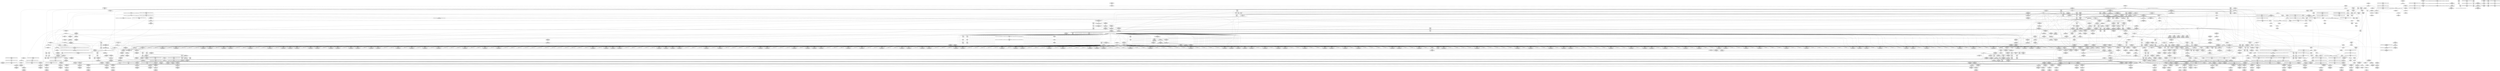 digraph {
	"CONST[source:0(mediator),value:2(dynamic)][purpose:{subject}][SnkIdx:0]"
	CE0x4488570 [shape=record,shape=Mrecord,label="{CE0x4488570|selinux_xfrm_alloc_user:tmp71|security/selinux/xfrm.c,114|*SummSource*}"]
	CE0x4425dd0 [shape=record,shape=Mrecord,label="{CE0x4425dd0|selinux_xfrm_alloc_user:ctx_len|security/selinux/xfrm.c,94|*SummSource*}"]
	CE0x4457af0 [shape=record,shape=Mrecord,label="{CE0x4457af0|GLOBAL:lockdep_rcu_suspicious|*Constant*|*SummSink*}"]
	CE0x448f680 [shape=record,shape=Mrecord,label="{CE0x448f680|selinux_xfrm_alloc_user:ctx_len32|security/selinux/xfrm.c,104|*SummSink*}"]
	CE0x4422ce0 [shape=record,shape=Mrecord,label="{CE0x4422ce0|_call_void_lockdep_rcu_suspicious(i8*_getelementptr_inbounds_(_24_x_i8_,_24_x_i8_*_.str244,_i32_0,_i32_0),_i32_85,_i8*_getelementptr_inbounds_(_45_x_i8_,_45_x_i8_*_.str1245,_i32_0,_i32_0))_#10,_!dbg_!27731|security/selinux/xfrm.c,85|*SummSource*}"]
	CE0x4479960 [shape=record,shape=Mrecord,label="{CE0x4479960|i64_22|*Constant*|*SummSource*}"]
	CE0x43ff720 [shape=record,shape=Mrecord,label="{CE0x43ff720|864:_%struct.xfrm_sec_ctx*,_:_CME_161,162_}"]
	CE0x4468620 [shape=record,shape=Mrecord,label="{CE0x4468620|void_(i32*,_i32*)*_asm_sideeffect_.pushsection_.smp_locks,_22a_22_0A.balign_4_0A.long_671f_-_._0A.popsection_0A671:_0A_09lock_incl_$0_,_*m,*m,_dirflag_,_fpsr_,_flags_|*SummSource*}"]
	CE0x43e4430 [shape=record,shape=Mrecord,label="{CE0x43e4430|i32_40|*Constant*|*SummSink*}"]
	CE0x44846b0 [shape=record,shape=Mrecord,label="{CE0x44846b0|kmalloc222:call|include/linux/slab.h,429}"]
	CE0x4454270 [shape=record,shape=Mrecord,label="{CE0x4454270|kmalloc222:tmp1}"]
	CE0x43f6a10 [shape=record,shape=Mrecord,label="{CE0x43f6a10|864:_%struct.xfrm_sec_ctx*,_:_CME_448,452_|*MultipleSource*|Function::selinux_xfrm_state_alloc&Arg::x::|security/selinux/xfrm.c,337}"]
	CE0x4409ee0 [shape=record,shape=Mrecord,label="{CE0x4409ee0|%struct.xfrm_user_sec_ctx*_null|*Constant*|*SummSink*}"]
	CE0x43fe6d0 [shape=record,shape=Mrecord,label="{CE0x43fe6d0|selinux_xfrm_alloc_user:tobool1|security/selinux/xfrm.c,85|*SummSink*}"]
	CE0x4407c50 [shape=record,shape=Mrecord,label="{CE0x4407c50|i64_17|*Constant*|*SummSource*}"]
	CE0x4419bd0 [shape=record,shape=Mrecord,label="{CE0x4419bd0|864:_%struct.xfrm_sec_ctx*,_:_CME_552,560_|*MultipleSource*|Function::selinux_xfrm_state_alloc&Arg::x::|security/selinux/xfrm.c,337}"]
	CE0x4447500 [shape=record,shape=Mrecord,label="{CE0x4447500|selinux_xfrm_alloc_user:ctx_doi|security/selinux/xfrm.c,90|*SummSink*}"]
	CE0x44df4e0 [shape=record,shape=Mrecord,label="{CE0x44df4e0|avc_has_perm:tclass|Function::avc_has_perm&Arg::tclass::|*SummSink*}"]
	CE0x43f7ee0 [shape=record,shape=Mrecord,label="{CE0x43f7ee0|i32_40|*Constant*|*SummSource*}"]
	CE0x44ec3d0 [shape=record,shape=Mrecord,label="{CE0x44ec3d0|selinux_xfrm_alloc_user:tmp74|security/selinux/xfrm.c,121|*SummSink*}"]
	CE0x4482310 [shape=record,shape=Mrecord,label="{CE0x4482310|selinux_xfrm_alloc_user:if.then42|*SummSource*}"]
	CE0x443d1d0 [shape=record,shape=Mrecord,label="{CE0x443d1d0|selinux_xfrm_alloc_user:tmp41|security/selinux/xfrm.c,92|*SummSource*}"]
	CE0x4465fc0 [shape=record,shape=Mrecord,label="{CE0x4465fc0|selinux_xfrm_alloc_user:add|security/selinux/xfrm.c,98}"]
	CE0x440a090 [shape=record,shape=Mrecord,label="{CE0x440a090|i64_13|*Constant*}"]
	CE0x43faa20 [shape=record,shape=Mrecord,label="{CE0x43faa20|864:_%struct.xfrm_sec_ctx*,_:_CME_352,360_|*MultipleSource*|Function::selinux_xfrm_state_alloc&Arg::x::|security/selinux/xfrm.c,337}"]
	CE0x443d110 [shape=record,shape=Mrecord,label="{CE0x443d110|selinux_xfrm_alloc_user:tmp41|security/selinux/xfrm.c,92}"]
	CE0x4479670 [shape=record,shape=Mrecord,label="{CE0x4479670|selinux_xfrm_alloc_user:tobool26|security/selinux/xfrm.c,99|*SummSink*}"]
	CE0x4491f30 [shape=record,shape=Mrecord,label="{CE0x4491f30|selinux_xfrm_alloc_user:conv34|security/selinux/xfrm.c,105}"]
	CE0x44563a0 [shape=record,shape=Mrecord,label="{CE0x44563a0|selinux_xfrm_alloc_user:if.then47}"]
	CE0x447da80 [shape=record,shape=Mrecord,label="{CE0x447da80|atomic_inc221:tmp|*SummSink*}"]
	CE0x4400050 [shape=record,shape=Mrecord,label="{CE0x4400050|selinux_xfrm_state_alloc:tmp2|*SummSink*}"]
	CE0x4404ae0 [shape=record,shape=Mrecord,label="{CE0x4404ae0|selinux_xfrm_alloc_user:tmp32|security/selinux/xfrm.c,90|*SummSource*}"]
	CE0x44682a0 [shape=record,shape=Mrecord,label="{CE0x44682a0|kmalloc222:entry|*SummSink*}"]
	CE0x4478cb0 [shape=record,shape=Mrecord,label="{CE0x4478cb0|_ret_i8*_%call,_!dbg_!27714|include/linux/slab.h,429}"]
	CE0x4493860 [shape=record,shape=Mrecord,label="{CE0x4493860|i8_0|*Constant*|*SummSource*}"]
	CE0x43f9880 [shape=record,shape=Mrecord,label="{CE0x43f9880|864:_%struct.xfrm_sec_ctx*,_:_CME_188,189_}"]
	CE0x4480510 [shape=record,shape=Mrecord,label="{CE0x4480510|i64*_getelementptr_inbounds_(_2_x_i64_,_2_x_i64_*___llvm_gcov_ctr21,_i64_0,_i64_1)|*Constant*|*SummSink*}"]
	CE0x444ad60 [shape=record,shape=Mrecord,label="{CE0x444ad60|GLOBAL:__kmalloc|*Constant*|*SummSink*}"]
	CE0x443ac30 [shape=record,shape=Mrecord,label="{CE0x443ac30|i64_13|*Constant*|*SummSink*}"]
	CE0x4418e40 [shape=record,shape=Mrecord,label="{CE0x4418e40|_ret_%struct.task_struct.1015*_%tmp4,_!dbg_!27714|./arch/x86/include/asm/current.h,14|*SummSource*}"]
	CE0x444e300 [shape=record,shape=Mrecord,label="{CE0x444e300|selinux_xfrm_alloc_user:tobool41|security/selinux/xfrm.c,108}"]
	CE0x44f1520 [shape=record,shape=Mrecord,label="{CE0x44f1520|GLOBAL:selinux_xfrm_refcount|Global_var:selinux_xfrm_refcount}"]
	CE0x444ae80 [shape=record,shape=Mrecord,label="{CE0x444ae80|atomic_inc221:bb}"]
	CE0x44d7b50 [shape=record,shape=Mrecord,label="{CE0x44d7b50|i64_25|*Constant*|*SummSource*}"]
	CE0x4447d40 [shape=record,shape=Mrecord,label="{CE0x4447d40|selinux_xfrm_alloc_user:cmp|security/selinux/xfrm.c,89|*SummSink*}"]
	CE0x44be980 [shape=record,shape=Mrecord,label="{CE0x44be980|_call_void_asm_sideeffect_.pushsection_.smp_locks,_22a_22_0A.balign_4_0A.long_671f_-_._0A.popsection_0A671:_0A_09lock_incl_$0_,_*m,*m,_dirflag_,_fpsr_,_flags_(i32*_%counter,_i32*_%counter)_#3,_!dbg_!27713,_!srcloc_!27714|./arch/x86/include/asm/atomic.h,92|*SummSource*}"]
	CE0x43ee960 [shape=record,shape=Mrecord,label="{CE0x43ee960|selinux_xfrm_state_alloc:tmp3|*SummSource*}"]
	CE0x4448b50 [shape=record,shape=Mrecord,label="{CE0x4448b50|%struct.xfrm_sec_ctx**_null|*Constant*|*SummSource*}"]
	CE0x4427140 [shape=record,shape=Mrecord,label="{CE0x4427140|i64_4096|*Constant*}"]
	CE0x43f45b0 [shape=record,shape=Mrecord,label="{CE0x43f45b0|selinux_xfrm_state_alloc:tmp|*SummSink*}"]
	CE0x4417510 [shape=record,shape=Mrecord,label="{CE0x4417510|_call_void_mcount()_#3}"]
	CE0x4466ff0 [shape=record,shape=Mrecord,label="{CE0x4466ff0|selinux_xfrm_alloc_user:tmp47|security/selinux/xfrm.c,96|*SummSource*}"]
	CE0x4407df0 [shape=record,shape=Mrecord,label="{CE0x4407df0|selinux_xfrm_alloc_user:tmp36|security/selinux/xfrm.c,89}"]
	CE0x44d8300 [shape=record,shape=Mrecord,label="{CE0x44d8300|selinux_xfrm_alloc_user:tmp59|security/selinux/xfrm.c,108|*SummSink*}"]
	CE0x4487410 [shape=record,shape=Mrecord,label="{CE0x4487410|i64*_getelementptr_inbounds_(_34_x_i64_,_34_x_i64_*___llvm_gcov_ctr20,_i64_0,_i64_33)|*Constant*}"]
	CE0x4484a60 [shape=record,shape=Mrecord,label="{CE0x4484a60|GLOBAL:__llvm_gcov_ctr20|Global_var:__llvm_gcov_ctr20}"]
	CE0x4423e70 [shape=record,shape=Mrecord,label="{CE0x4423e70|864:_%struct.xfrm_sec_ctx*,_:_CME_824,832_|*MultipleSource*|Function::selinux_xfrm_state_alloc&Arg::x::|security/selinux/xfrm.c,337}"]
	CE0x4405120 [shape=record,shape=Mrecord,label="{CE0x4405120|selinux_xfrm_alloc_user:tmp14|security/selinux/xfrm.c,85}"]
	CE0x4487950 [shape=record,shape=Mrecord,label="{CE0x4487950|selinux_xfrm_alloc_user:retval.0}"]
	CE0x44914a0 [shape=record,shape=Mrecord,label="{CE0x44914a0|selinux_xfrm_alloc_user:arrayidx|security/selinux/xfrm.c,105|*SummSink*}"]
	CE0x44ea400 [shape=record,shape=Mrecord,label="{CE0x44ea400|i64*_getelementptr_inbounds_(_34_x_i64_,_34_x_i64_*___llvm_gcov_ctr20,_i64_0,_i64_33)|*Constant*|*SummSource*}"]
	CE0x4439b10 [shape=record,shape=Mrecord,label="{CE0x4439b10|selinux_xfrm_alloc_user:return}"]
	CE0x43f5e70 [shape=record,shape=Mrecord,label="{CE0x43f5e70|i64*_getelementptr_inbounds_(_2_x_i64_,_2_x_i64_*___llvm_gcov_ctr10,_i64_0,_i64_0)|*Constant*}"]
	CE0x441f5f0 [shape=record,shape=Mrecord,label="{CE0x441f5f0|selinux_xfrm_alloc_user:tmp9|security/selinux/xfrm.c,85|*SummSource*}"]
	CE0x447f9a0 [shape=record,shape=Mrecord,label="{CE0x447f9a0|selinux_xfrm_alloc_user:if.then|*SummSink*}"]
	CE0x447d270 [shape=record,shape=Mrecord,label="{CE0x447d270|i8*_getelementptr_inbounds_(_45_x_i8_,_45_x_i8_*_.str1245,_i32_0,_i32_0)|*Constant*|*SummSource*}"]
	CE0x4409380 [shape=record,shape=Mrecord,label="{CE0x4409380|selinux_xfrm_alloc_user:tmp24|security/selinux/xfrm.c,89|*SummSink*}"]
	CE0x4418f50 [shape=record,shape=Mrecord,label="{CE0x4418f50|_ret_%struct.task_struct.1015*_%tmp4,_!dbg_!27714|./arch/x86/include/asm/current.h,14|*SummSink*}"]
	CE0x4462cf0 [shape=record,shape=Mrecord,label="{CE0x4462cf0|i64_20|*Constant*|*SummSink*}"]
	CE0x4439ec0 [shape=record,shape=Mrecord,label="{CE0x4439ec0|selinux_xfrm_alloc_user:tmp13|security/selinux/xfrm.c,85|*SummSource*}"]
	CE0x43e3840 [shape=record,shape=Mrecord,label="{CE0x43e3840|i64*_getelementptr_inbounds_(_2_x_i64_,_2_x_i64_*___llvm_gcov_ctr10,_i64_0,_i64_1)|*Constant*|*SummSource*}"]
	CE0x4467ed0 [shape=record,shape=Mrecord,label="{CE0x4467ed0|GLOBAL:kmalloc222|*Constant*|*SummSink*}"]
	CE0x441ba10 [shape=record,shape=Mrecord,label="{CE0x441ba10|i32_208|*Constant*}"]
	CE0x43f3e20 [shape=record,shape=Mrecord,label="{CE0x43f3e20|864:_%struct.xfrm_sec_ctx*,_:_CME_12,13_}"]
	CE0x4455500 [shape=record,shape=Mrecord,label="{CE0x4455500|selinux_xfrm_alloc_user:tmp4|security/selinux/xfrm.c,85}"]
	CE0x44181d0 [shape=record,shape=Mrecord,label="{CE0x44181d0|864:_%struct.xfrm_sec_ctx*,_:_CME_19,20_}"]
	CE0x44124b0 [shape=record,shape=Mrecord,label="{CE0x44124b0|selinux_xfrm_alloc_user:tmp5|security/selinux/xfrm.c,85}"]
	CE0x44e4af0 [shape=record,shape=Mrecord,label="{CE0x44e4af0|selinux_xfrm_alloc_user:tmp69|security/selinux/xfrm.c,113|*SummSource*}"]
	CE0x4406570 [shape=record,shape=Mrecord,label="{CE0x4406570|864:_%struct.xfrm_sec_ctx*,_:_CME_32,40_|*MultipleSource*|Function::selinux_xfrm_state_alloc&Arg::x::|security/selinux/xfrm.c,337}"]
	CE0x43f8800 [shape=record,shape=Mrecord,label="{CE0x43f8800|864:_%struct.xfrm_sec_ctx*,_:_CME_163,164_}"]
	CE0x4419f50 [shape=record,shape=Mrecord,label="{CE0x4419f50|864:_%struct.xfrm_sec_ctx*,_:_CME_576,584_|*MultipleSource*|Function::selinux_xfrm_state_alloc&Arg::x::|security/selinux/xfrm.c,337}"]
	CE0x43f8390 [shape=record,shape=Mrecord,label="{CE0x43f8390|selinux_xfrm_state_alloc:bb}"]
	CE0x4409e20 [shape=record,shape=Mrecord,label="{CE0x4409e20|%struct.xfrm_user_sec_ctx*_null|*Constant*|*SummSource*}"]
	CE0x44dd0a0 [shape=record,shape=Mrecord,label="{CE0x44dd0a0|selinux_xfrm_alloc_user:tmp65|security/selinux/xfrm.c,111|*SummSource*}"]
	CE0x44790f0 [shape=record,shape=Mrecord,label="{CE0x44790f0|%struct.xfrm_sec_ctx*_null|*Constant*}"]
	CE0x4479260 [shape=record,shape=Mrecord,label="{CE0x4479260|i64_22|*Constant*}"]
	CE0x4488f00 [shape=record,shape=Mrecord,label="{CE0x4488f00|i64*_getelementptr_inbounds_(_34_x_i64_,_34_x_i64_*___llvm_gcov_ctr20,_i64_0,_i64_31)|*Constant*|*SummSource*}"]
	CE0x4489c00 [shape=record,shape=Mrecord,label="{CE0x4489c00|selinux_xfrm_alloc_user:tmp73|security/selinux/xfrm.c,116}"]
	CE0x448e3b0 [shape=record,shape=Mrecord,label="{CE0x448e3b0|selinux_xfrm_alloc_user:tmp54|security/selinux/xfrm.c,100}"]
	CE0x4448c10 [shape=record,shape=Mrecord,label="{CE0x4448c10|%struct.xfrm_sec_ctx**_null|*Constant*|*SummSink*}"]
	CE0x444fe60 [shape=record,shape=Mrecord,label="{CE0x444fe60|selinux_xfrm_alloc_user:tmp11|security/selinux/xfrm.c,85|*SummSink*}"]
	CE0x43f6d90 [shape=record,shape=Mrecord,label="{CE0x43f6d90|864:_%struct.xfrm_sec_ctx*,_:_CME_456,460_|*MultipleSource*|Function::selinux_xfrm_state_alloc&Arg::x::|security/selinux/xfrm.c,337}"]
	CE0x4407730 [shape=record,shape=Mrecord,label="{CE0x4407730|864:_%struct.xfrm_sec_ctx*,_:_CME_124,125_}"]
	CE0x440dc10 [shape=record,shape=Mrecord,label="{CE0x440dc10|selinux_xfrm_alloc_user:tmp1|*SummSink*}"]
	CE0x4466830 [shape=record,shape=Mrecord,label="{CE0x4466830|selinux_xfrm_alloc_user:add24|security/selinux/xfrm.c,98|*SummSource*}"]
	CE0x4443f90 [shape=record,shape=Mrecord,label="{CE0x4443f90|selinux_xfrm_alloc_user:tmp22|security/selinux/xfrm.c,89|*SummSource*}"]
	CE0x4425cf0 [shape=record,shape=Mrecord,label="{CE0x4425cf0|selinux_xfrm_alloc_user:tmp42|*LoadInst*|security/selinux/xfrm.c,94}"]
	CE0x4456980 [shape=record,shape=Mrecord,label="{CE0x4456980|_call_void_mcount()_#3}"]
	CE0x44f16e0 [shape=record,shape=Mrecord,label="{CE0x44f16e0|GLOBAL:selinux_xfrm_refcount|Global_var:selinux_xfrm_refcount|*SummSource*}"]
	CE0x44281e0 [shape=record,shape=Mrecord,label="{CE0x44281e0|selinux_xfrm_alloc_user:if.then21|*SummSink*}"]
	CE0x440b0b0 [shape=record,shape=Mrecord,label="{CE0x440b0b0|864:_%struct.xfrm_sec_ctx*,_:_CME_680,688_|*MultipleSource*|Function::selinux_xfrm_state_alloc&Arg::x::|security/selinux/xfrm.c,337}"]
	CE0x4463e70 [shape=record,shape=Mrecord,label="{CE0x4463e70|selinux_xfrm_alloc_user:tmp45|security/selinux/xfrm.c,95|*SummSink*}"]
	CE0x44932c0 [shape=record,shape=Mrecord,label="{CE0x44932c0|selinux_xfrm_alloc_user:arrayidx38|security/selinux/xfrm.c,106}"]
	CE0x441fab0 [shape=record,shape=Mrecord,label="{CE0x441fab0|_ret_i32_%retval.0,_!dbg_!27728|security/selinux/avc.c,775|*SummSource*}"]
	CE0x4446c70 [shape=record,shape=Mrecord,label="{CE0x4446c70|selinux_xfrm_alloc_user:tmp29|security/selinux/xfrm.c,89|*SummSink*}"]
	CE0x4524d70 [shape=record,shape=Mrecord,label="{CE0x4524d70|atomic_inc221:tmp1|*SummSource*}"]
	CE0x440acd0 [shape=record,shape=Mrecord,label="{CE0x440acd0|864:_%struct.xfrm_sec_ctx*,_:_CME_664,672_|*MultipleSource*|Function::selinux_xfrm_state_alloc&Arg::x::|security/selinux/xfrm.c,337}"]
	CE0x4480c90 [shape=record,shape=Mrecord,label="{CE0x4480c90|selinux_xfrm_alloc_user:land.lhs.true2|*SummSink*}"]
	CE0x4400c30 [shape=record,shape=Mrecord,label="{CE0x4400c30|864:_%struct.xfrm_sec_ctx*,_:_CME_135,136_}"]
	CE0x440c270 [shape=record,shape=Mrecord,label="{CE0x440c270|864:_%struct.xfrm_sec_ctx*,_:_CME_711,712_}"]
	CE0x447a6a0 [shape=record,shape=Mrecord,label="{CE0x447a6a0|selinux_xfrm_alloc_user:tmp51|security/selinux/xfrm.c,99|*SummSource*}"]
	CE0x44ecf10 [shape=record,shape=Mrecord,label="{CE0x44ecf10|selinux_xfrm_alloc_user:tmp76|security/selinux/xfrm.c,121}"]
	CE0x4480100 [shape=record,shape=Mrecord,label="{CE0x4480100|i64_3|*Constant*|*SummSource*}"]
	CE0x4417b10 [shape=record,shape=Mrecord,label="{CE0x4417b10|864:_%struct.xfrm_sec_ctx*,_:_CME_284,285_}"]
	CE0x4447360 [shape=record,shape=Mrecord,label="{CE0x4447360|COLLAPSED:_CMRE:_elem_0::|security/selinux/xfrm.c,90}"]
	CE0x4457ce0 [shape=record,shape=Mrecord,label="{CE0x4457ce0|i32_85|*Constant*}"]
	CE0x4429900 [shape=record,shape=Mrecord,label="{CE0x4429900|selinux_xfrm_alloc_user:ctxp|Function::selinux_xfrm_alloc_user&Arg::ctxp::}"]
	CE0x43fd6a0 [shape=record,shape=Mrecord,label="{CE0x43fd6a0|864:_%struct.xfrm_sec_ctx*,_:_CME_182,183_}"]
	CE0x4454bd0 [shape=record,shape=Mrecord,label="{CE0x4454bd0|i64*_getelementptr_inbounds_(_2_x_i64_,_2_x_i64_*___llvm_gcov_ctr26,_i64_0,_i64_1)|*Constant*|*SummSource*}"]
	CE0x44ecbb0 [shape=record,shape=Mrecord,label="{CE0x44ecbb0|selinux_xfrm_alloc_user:tmp75|security/selinux/xfrm.c,121|*SummSink*}"]
	CE0x4443010 [shape=record,shape=Mrecord,label="{CE0x4443010|selinux_xfrm_alloc_user:lor.lhs.false11|*SummSource*}"]
	CE0x447ef70 [shape=record,shape=Mrecord,label="{CE0x447ef70|selinux_xfrm_alloc_user:tmp10|security/selinux/xfrm.c,85|*SummSink*}"]
	CE0x448ff90 [shape=record,shape=Mrecord,label="{CE0x448ff90|selinux_xfrm_alloc_user:conv34|security/selinux/xfrm.c,105|*SummSink*}"]
	CE0x4479510 [shape=record,shape=Mrecord,label="{CE0x4479510|selinux_xfrm_alloc_user:tobool26|security/selinux/xfrm.c,99|*SummSource*}"]
	CE0x44179a0 [shape=record,shape=Mrecord,label="{CE0x44179a0|864:_%struct.xfrm_sec_ctx*,_:_CME_279,280_}"]
	CE0x44631e0 [shape=record,shape=Mrecord,label="{CE0x44631e0|selinux_xfrm_alloc_user:tmp43|security/selinux/xfrm.c,95}"]
	CE0x4442340 [shape=record,shape=Mrecord,label="{CE0x4442340|selinux_xfrm_alloc_user:tmp30|*LoadInst*|security/selinux/xfrm.c,90}"]
	CE0x43fc0f0 [shape=record,shape=Mrecord,label="{CE0x43fc0f0|864:_%struct.xfrm_sec_ctx*,_:_CME_121,122_}"]
	CE0x4485030 [shape=record,shape=Mrecord,label="{CE0x4485030|kmalloc222:bb}"]
	CE0x441bcd0 [shape=record,shape=Mrecord,label="{CE0x441bcd0|i32_208|*Constant*|*SummSink*}"]
	CE0x440e000 [shape=record,shape=Mrecord,label="{CE0x440e000|864:_%struct.xfrm_sec_ctx*,_:_CME_89,90_}"]
	CE0x443c190 [shape=record,shape=Mrecord,label="{CE0x443c190|i64*_getelementptr_inbounds_(_34_x_i64_,_34_x_i64_*___llvm_gcov_ctr20,_i64_0,_i64_18)|*Constant*}"]
	CE0x4487e70 [shape=record,shape=Mrecord,label="{CE0x4487e70|selinux_xfrm_alloc_user:tmp70|security/selinux/xfrm.c,114}"]
	CE0x4427f40 [shape=record,shape=Mrecord,label="{CE0x4427f40|_ret_i32_%call,_!dbg_!27715|security/selinux/xfrm.c,337|*SummSource*}"]
	CE0x44062e0 [shape=record,shape=Mrecord,label="{CE0x44062e0|selinux_xfrm_alloc_user:tmp18|security/selinux/xfrm.c,85|*SummSink*}"]
	CE0x4478af0 [shape=record,shape=Mrecord,label="{CE0x4478af0|kmalloc222:flags|Function::kmalloc222&Arg::flags::|*SummSink*}"]
	CE0x43e3410 [shape=record,shape=Mrecord,label="{CE0x43e3410|864:_%struct.xfrm_sec_ctx*,_:_CME_248,249_|*MultipleSource*|Function::selinux_xfrm_state_alloc&Arg::x::|security/selinux/xfrm.c,337}"]
	CE0x448a8c0 [shape=record,shape=Mrecord,label="{CE0x448a8c0|atomic_inc221:entry}"]
	CE0x4424a10 [shape=record,shape=Mrecord,label="{CE0x4424a10|864:_%struct.xfrm_sec_ctx*,_:_CME_872,880_|*MultipleSource*|Function::selinux_xfrm_state_alloc&Arg::x::|security/selinux/xfrm.c,337}"]
	CE0x4492cf0 [shape=record,shape=Mrecord,label="{CE0x4492cf0|selinux_xfrm_alloc_user:ctx_str37|security/selinux/xfrm.c,106}"]
	CE0x4401460 [shape=record,shape=Mrecord,label="{CE0x4401460|i64_1|*Constant*}"]
	CE0x4449d60 [shape=record,shape=Mrecord,label="{CE0x4449d60|i64_28|*Constant*|*SummSink*}"]
	CE0x44075b0 [shape=record,shape=Mrecord,label="{CE0x44075b0|864:_%struct.xfrm_sec_ctx*,_:_CME_122,123_}"]
	CE0x4401790 [shape=record,shape=Mrecord,label="{CE0x4401790|864:_%struct.xfrm_sec_ctx*,_:_CME_480,484_|*MultipleSource*|Function::selinux_xfrm_state_alloc&Arg::x::|security/selinux/xfrm.c,337}"]
	CE0x4485e50 [shape=record,shape=Mrecord,label="{CE0x4485e50|selinux_xfrm_alloc_user:rc.0|*SummSink*}"]
	CE0x43f5370 [shape=record,shape=Mrecord,label="{CE0x43f5370|i64_1|*Constant*|*SummSource*}"]
	CE0x4428e70 [shape=record,shape=Mrecord,label="{CE0x4428e70|_call_void_mcount()_#3|*SummSource*}"]
	CE0x43fd630 [shape=record,shape=Mrecord,label="{CE0x43fd630|864:_%struct.xfrm_sec_ctx*,_:_CME_180,181_}"]
	CE0x4413520 [shape=record,shape=Mrecord,label="{CE0x4413520|864:_%struct.xfrm_sec_ctx*,_:_CME_15,16_}"]
	CE0x448ae80 [shape=record,shape=Mrecord,label="{CE0x448ae80|GLOBAL:atomic_inc221|*Constant*|*SummSource*}"]
	CE0x444c290 [shape=record,shape=Mrecord,label="{CE0x444c290|selinux_xfrm_alloc_user:cmp13|security/selinux/xfrm.c,91|*SummSource*}"]
	CE0x441def0 [shape=record,shape=Mrecord,label="{CE0x441def0|selinux_xfrm_alloc_user:if.end}"]
	CE0x448d3e0 [shape=record,shape=Mrecord,label="{CE0x448d3e0|selinux_xfrm_alloc_user:ctx_alg30|security/selinux/xfrm.c,103}"]
	CE0x448e160 [shape=record,shape=Mrecord,label="{CE0x448e160|selinux_xfrm_alloc_user:conv31|security/selinux/xfrm.c,104|*SummSource*}"]
	CE0x4491030 [shape=record,shape=Mrecord,label="{CE0x4491030|selinux_xfrm_alloc_user:tmp56|security/selinux/xfrm.c,105|*SummSink*}"]
	CE0x4416550 [shape=record,shape=Mrecord,label="{CE0x4416550|864:_%struct.xfrm_sec_ctx*,_:_CME_424,428_|*MultipleSource*|Function::selinux_xfrm_state_alloc&Arg::x::|security/selinux/xfrm.c,337}"]
	CE0x4448660 [shape=record,shape=Mrecord,label="{CE0x4448660|selinux_xfrm_alloc_user:tmp21|security/selinux/xfrm.c,85|*SummSource*}"]
	CE0x4463040 [shape=record,shape=Mrecord,label="{CE0x4463040|i64_19|*Constant*|*SummSource*}"]
	CE0x4478700 [shape=record,shape=Mrecord,label="{CE0x4478700|kmalloc222:size|Function::kmalloc222&Arg::size::|*SummSink*}"]
	CE0x44f1e50 [shape=record,shape=Mrecord,label="{CE0x44f1e50|_ret_void,_!dbg_!27715|./arch/x86/include/asm/atomic.h,94|*SummSource*}"]
	CE0x4465400 [shape=record,shape=Mrecord,label="{CE0x4465400|selinux_xfrm_alloc_user:conv23|security/selinux/xfrm.c,98|*SummSource*}"]
	CE0x4406b30 [shape=record,shape=Mrecord,label="{CE0x4406b30|864:_%struct.xfrm_sec_ctx*,_:_CME_175,176_}"]
	CE0x4462820 [shape=record,shape=Mrecord,label="{CE0x4462820|selinux_xfrm_alloc_user:cmp19|security/selinux/xfrm.c,95|*SummSource*}"]
	CE0x43fcf90 [shape=record,shape=Mrecord,label="{CE0x43fcf90|864:_%struct.xfrm_sec_ctx*,_:_CME_142,143_}"]
	CE0x4418bc0 [shape=record,shape=Mrecord,label="{CE0x4418bc0|i32_78|*Constant*}"]
	CE0x4458150 [shape=record,shape=Mrecord,label="{CE0x4458150|selinux_xfrm_alloc_user:tmp5|security/selinux/xfrm.c,85|*SummSink*}"]
	CE0x4408ec0 [shape=record,shape=Mrecord,label="{CE0x4408ec0|selinux_xfrm_alloc_user:tmp39|security/selinux/xfrm.c,89|*SummSource*}"]
	CE0x44289d0 [shape=record,shape=Mrecord,label="{CE0x44289d0|selinux_xfrm_alloc_user:ctx_str39|security/selinux/xfrm.c,107|*SummSource*}"]
	CE0x4403440 [shape=record,shape=Mrecord,label="{CE0x4403440|864:_%struct.xfrm_sec_ctx*,_:_CME_208,212_|*MultipleSource*|Function::selinux_xfrm_state_alloc&Arg::x::|security/selinux/xfrm.c,337}"]
	CE0x4420bc0 [shape=record,shape=Mrecord,label="{CE0x4420bc0|selinux_xfrm_alloc_user:tmp31|security/selinux/xfrm.c,90|*SummSink*}"]
	CE0x44db3d0 [shape=record,shape=Mrecord,label="{CE0x44db3d0|4:_i32,_:_CR_20,24_|*MultipleSource*|security/selinux/xfrm.c,111|security/selinux/xfrm.c,85|security/selinux/xfrm.c,85}"]
	CE0x444c590 [shape=record,shape=Mrecord,label="{CE0x444c590|i64_16|*Constant*}"]
	CE0x4418840 [shape=record,shape=Mrecord,label="{CE0x4418840|i1_true|*Constant*|*SummSource*}"]
	CE0x43f60a0 [shape=record,shape=Mrecord,label="{CE0x43f60a0|864:_%struct.xfrm_sec_ctx*,_:_CME_150,151_}"]
	CE0x44806f0 [shape=record,shape=Mrecord,label="{CE0x44806f0|atomic_inc221:tmp3}"]
	CE0x4415ba0 [shape=record,shape=Mrecord,label="{CE0x4415ba0|864:_%struct.xfrm_sec_ctx*,_:_CME_384,392_|*MultipleSource*|Function::selinux_xfrm_state_alloc&Arg::x::|security/selinux/xfrm.c,337}"]
	CE0x44d7bf0 [shape=record,shape=Mrecord,label="{CE0x44d7bf0|i64_25|*Constant*|*SummSink*}"]
	CE0x4493490 [shape=record,shape=Mrecord,label="{CE0x4493490|selinux_xfrm_alloc_user:arrayidx38|security/selinux/xfrm.c,106|*SummSink*}"]
	CE0x4490e90 [shape=record,shape=Mrecord,label="{CE0x4490e90|selinux_xfrm_alloc_user:tmp56|security/selinux/xfrm.c,105}"]
	CE0x4468490 [shape=record,shape=Mrecord,label="{CE0x4468490|_call_void_asm_sideeffect_.pushsection_.smp_locks,_22a_22_0A.balign_4_0A.long_671f_-_._0A.popsection_0A671:_0A_09lock_incl_$0_,_*m,*m,_dirflag_,_fpsr_,_flags_(i32*_%counter,_i32*_%counter)_#3,_!dbg_!27713,_!srcloc_!27714|./arch/x86/include/asm/atomic.h,92|*SummSink*}"]
	CE0x440b800 [shape=record,shape=Mrecord,label="{CE0x440b800|864:_%struct.xfrm_sec_ctx*,_:_CME_700,701_}"]
	CE0x44411a0 [shape=record,shape=Mrecord,label="{CE0x44411a0|selinux_xfrm_alloc_user:if.then27|*SummSink*}"]
	CE0x4487b80 [shape=record,shape=Mrecord,label="{CE0x4487b80|selinux_xfrm_alloc_user:retval.0|*SummSink*}"]
	CE0x4496910 [shape=record,shape=Mrecord,label="{CE0x4496910|selinux_xfrm_alloc_user:security|security/selinux/xfrm.c,85|*SummSource*}"]
	CE0x4481250 [shape=record,shape=Mrecord,label="{CE0x4481250|selinux_xfrm_alloc_user:if.end43|*SummSource*}"]
	CE0x4448f10 [shape=record,shape=Mrecord,label="{CE0x4448f10|selinux_xfrm_alloc_user:cmp|security/selinux/xfrm.c,89}"]
	CE0x4490550 [shape=record,shape=Mrecord,label="{CE0x4490550|selinux_xfrm_alloc_user:ctx_str|security/selinux/xfrm.c,105|*SummSource*}"]
	CE0x44259a0 [shape=record,shape=Mrecord,label="{CE0x44259a0|i32_4|*Constant*|*SummSink*}"]
	CE0x4440480 [shape=record,shape=Mrecord,label="{CE0x4440480|GLOBAL:get_current227|*Constant*|*SummSource*}"]
	CE0x4440540 [shape=record,shape=Mrecord,label="{CE0x4440540|GLOBAL:get_current227|*Constant*|*SummSink*}"]
	CE0x447e490 [shape=record,shape=Mrecord,label="{CE0x447e490|selinux_xfrm_alloc_user:if.end48}"]
	CE0x4410f00 [shape=record,shape=Mrecord,label="{CE0x4410f00|864:_%struct.xfrm_sec_ctx*,_:_CME_296,300_|*MultipleSource*|Function::selinux_xfrm_state_alloc&Arg::x::|security/selinux/xfrm.c,337}"]
	CE0x44be4d0 [shape=record,shape=Mrecord,label="{CE0x44be4d0|void_(i32*,_i32*)*_asm_sideeffect_.pushsection_.smp_locks,_22a_22_0A.balign_4_0A.long_671f_-_._0A.popsection_0A671:_0A_09lock_incl_$0_,_*m,*m,_dirflag_,_fpsr_,_flags_}"]
	CE0x44df440 [shape=record,shape=Mrecord,label="{CE0x44df440|avc_has_perm:tclass|Function::avc_has_perm&Arg::tclass::|*SummSource*}"]
	CE0x4414340 [shape=record,shape=Mrecord,label="{CE0x4414340|selinux_xfrm_alloc_user:tmp7|security/selinux/xfrm.c,85}"]
	CE0x447b0e0 [shape=record,shape=Mrecord,label="{CE0x447b0e0|selinux_xfrm_alloc_user:tmp53|security/selinux/xfrm.c,99|*SummSource*}"]
	CE0x44513e0 [shape=record,shape=Mrecord,label="{CE0x44513e0|selinux_xfrm_alloc_user:tmp15|security/selinux/xfrm.c,85|*SummSink*}"]
	CE0x44eaa30 [shape=record,shape=Mrecord,label="{CE0x44eaa30|selinux_xfrm_alloc_user:tmp77|security/selinux/xfrm.c,123|*SummSink*}"]
	CE0x44177b0 [shape=record,shape=Mrecord,label="{CE0x44177b0|864:_%struct.xfrm_sec_ctx*,_:_CME_278,279_}"]
	CE0x44884b0 [shape=record,shape=Mrecord,label="{CE0x44884b0|selinux_xfrm_alloc_user:tmp71|security/selinux/xfrm.c,114}"]
	CE0x43fa830 [shape=record,shape=Mrecord,label="{CE0x43fa830|864:_%struct.xfrm_sec_ctx*,_:_CME_344,352_|*MultipleSource*|Function::selinux_xfrm_state_alloc&Arg::x::|security/selinux/xfrm.c,337}"]
	CE0x4428010 [shape=record,shape=Mrecord,label="{CE0x4428010|_ret_i32_%call,_!dbg_!27715|security/selinux/xfrm.c,337|*SummSink*}"]
	CE0x441d5a0 [shape=record,shape=Mrecord,label="{CE0x441d5a0|selinux_xfrm_alloc_user:tmp35|*LoadInst*|security/selinux/xfrm.c,91}"]
	CE0x43f65a0 [shape=record,shape=Mrecord,label="{CE0x43f65a0|864:_%struct.xfrm_sec_ctx*,_:_CME_171,172_}"]
	CE0x43f75e0 [shape=record,shape=Mrecord,label="{CE0x43f75e0|864:_%struct.xfrm_sec_ctx*,_:_CME_520,528_|*MultipleSource*|Function::selinux_xfrm_state_alloc&Arg::x::|security/selinux/xfrm.c,337}"]
	CE0x44116b0 [shape=record,shape=Mrecord,label="{CE0x44116b0|864:_%struct.xfrm_sec_ctx*,_:_CME_14,15_}"]
	CE0x43fa640 [shape=record,shape=Mrecord,label="{CE0x43fa640|864:_%struct.xfrm_sec_ctx*,_:_CME_336,344_|*MultipleSource*|Function::selinux_xfrm_state_alloc&Arg::x::|security/selinux/xfrm.c,337}"]
	CE0x43fd900 [shape=record,shape=Mrecord,label="{CE0x43fd900|864:_%struct.xfrm_sec_ctx*,_:_CME_184,185_}"]
	CE0x4447870 [shape=record,shape=Mrecord,label="{CE0x4447870|kmalloc222:tmp3|*SummSink*}"]
	CE0x4426400 [shape=record,shape=Mrecord,label="{CE0x4426400|selinux_xfrm_alloc_user:tmp42|*LoadInst*|security/selinux/xfrm.c,94|*SummSink*}"]
	CE0x44eb7f0 [shape=record,shape=Mrecord,label="{CE0x44eb7f0|i64*_getelementptr_inbounds_(_2_x_i64_,_2_x_i64_*___llvm_gcov_ctr21,_i64_0,_i64_0)|*Constant*|*SummSource*}"]
	CE0x44567f0 [shape=record,shape=Mrecord,label="{CE0x44567f0|_call_void_mcount()_#3|*SummSource*}"]
	CE0x4412340 [shape=record,shape=Mrecord,label="{CE0x4412340|selinux_xfrm_alloc_user:tmp6|security/selinux/xfrm.c,85}"]
	CE0x4480b20 [shape=record,shape=Mrecord,label="{CE0x4480b20|selinux_xfrm_alloc_user:land.lhs.true2}"]
	CE0x447eeb0 [shape=record,shape=Mrecord,label="{CE0x447eeb0|selinux_xfrm_alloc_user:tmp10|security/selinux/xfrm.c,85|*SummSource*}"]
	CE0x4419890 [shape=record,shape=Mrecord,label="{CE0x4419890|selinux_xfrm_alloc_user:cred|security/selinux/xfrm.c,85|*SummSink*}"]
	CE0x44370f0 [shape=record,shape=Mrecord,label="{CE0x44370f0|selinux_xfrm_alloc_user:tmp19|security/selinux/xfrm.c,85}"]
	CE0x43fa0f0 [shape=record,shape=Mrecord,label="{CE0x43fa0f0|864:_%struct.xfrm_sec_ctx*,_:_CME_312,320_|*MultipleSource*|Function::selinux_xfrm_state_alloc&Arg::x::|security/selinux/xfrm.c,337}"]
	CE0x4453dd0 [shape=record,shape=Mrecord,label="{CE0x4453dd0|_call_void_mcount()_#3}"]
	CE0x43ff050 [shape=record,shape=Mrecord,label="{CE0x43ff050|864:_%struct.xfrm_sec_ctx*,_:_CME_274,276_|*MultipleSource*|Function::selinux_xfrm_state_alloc&Arg::x::|security/selinux/xfrm.c,337}"]
	CE0x4487880 [shape=record,shape=Mrecord,label="{CE0x4487880|i32_-22|*Constant*|*SummSink*}"]
	CE0x44492b0 [shape=record,shape=Mrecord,label="{CE0x44492b0|kmalloc222:tmp|*SummSource*}"]
	CE0x4410980 [shape=record,shape=Mrecord,label="{CE0x4410980|864:_%struct.xfrm_sec_ctx*,_:_CME_71,72_}"]
	CE0x4400b00 [shape=record,shape=Mrecord,label="{CE0x4400b00|864:_%struct.xfrm_sec_ctx*,_:_CME_129,130_}"]
	CE0x44f1ec0 [shape=record,shape=Mrecord,label="{CE0x44f1ec0|_ret_void,_!dbg_!27715|./arch/x86/include/asm/atomic.h,94|*SummSink*}"]
	CE0x44c6dd0 [shape=record,shape=Mrecord,label="{CE0x44c6dd0|get_current227:tmp4|./arch/x86/include/asm/current.h,14}"]
	CE0x447ae10 [shape=record,shape=Mrecord,label="{CE0x447ae10|selinux_xfrm_alloc_user:tmp53|security/selinux/xfrm.c,99}"]
	CE0x44968a0 [shape=record,shape=Mrecord,label="{CE0x44968a0|selinux_xfrm_alloc_user:security|security/selinux/xfrm.c,85}"]
	CE0x4416170 [shape=record,shape=Mrecord,label="{CE0x4416170|864:_%struct.xfrm_sec_ctx*,_:_CME_408,416_|*MultipleSource*|Function::selinux_xfrm_state_alloc&Arg::x::|security/selinux/xfrm.c,337}"]
	CE0x4478810 [shape=record,shape=Mrecord,label="{CE0x4478810|kmalloc222:flags|Function::kmalloc222&Arg::flags::}"]
	CE0x441c5a0 [shape=record,shape=Mrecord,label="{CE0x441c5a0|selinux_xfrm_alloc_user:tmp33|security/selinux/xfrm.c,90|*SummSink*}"]
	CE0x443a250 [shape=record,shape=Mrecord,label="{CE0x443a250|selinux_xfrm_alloc_user:tmp14|security/selinux/xfrm.c,85|*SummSink*}"]
	CE0x441c710 [shape=record,shape=Mrecord,label="{CE0x441c710|selinux_xfrm_alloc_user:tmp34|security/selinux/xfrm.c,90}"]
	CE0x444e560 [shape=record,shape=Mrecord,label="{CE0x444e560|selinux_xfrm_alloc_user:tobool41|security/selinux/xfrm.c,108|*SummSink*}"]
	CE0x44444a0 [shape=record,shape=Mrecord,label="{CE0x44444a0|selinux_xfrm_alloc_user:tmp23|security/selinux/xfrm.c,89|*SummSource*}"]
	CE0x4478e50 [shape=record,shape=Mrecord,label="{CE0x4478e50|_ret_i8*_%call,_!dbg_!27714|include/linux/slab.h,429|*SummSource*}"]
	CE0x44ea9c0 [shape=record,shape=Mrecord,label="{CE0x44ea9c0|selinux_xfrm_alloc_user:tmp77|security/selinux/xfrm.c,123|*SummSource*}"]
	CE0x4479b20 [shape=record,shape=Mrecord,label="{CE0x4479b20|i64_22|*Constant*|*SummSink*}"]
	CE0x4491e70 [shape=record,shape=Mrecord,label="{CE0x4491e70|selinux_xfrm_alloc_user:tmp57|security/selinux/xfrm.c,105}"]
	CE0x3c91fe0 [shape=record,shape=Mrecord,label="{CE0x3c91fe0|864:_%struct.xfrm_sec_ctx*,_:_CME_94,95_}"]
	CE0x441bc60 [shape=record,shape=Mrecord,label="{CE0x441bc60|i32_208|*Constant*|*SummSource*}"]
	CE0x44468e0 [shape=record,shape=Mrecord,label="{CE0x44468e0|selinux_xfrm_alloc_user:tmp29|security/selinux/xfrm.c,89}"]
	CE0x44dc020 [shape=record,shape=Mrecord,label="{CE0x44dc020|selinux_xfrm_alloc_user:tmp63|security/selinux/xfrm.c,109|*SummSource*}"]
	CE0x4451370 [shape=record,shape=Mrecord,label="{CE0x4451370|selinux_xfrm_alloc_user:tmp15|security/selinux/xfrm.c,85|*SummSource*}"]
	CE0x44dde00 [shape=record,shape=Mrecord,label="{CE0x44dde00|avc_has_perm:entry}"]
	CE0x4489cc0 [shape=record,shape=Mrecord,label="{CE0x4489cc0|selinux_xfrm_alloc_user:tmp73|security/selinux/xfrm.c,116|*SummSource*}"]
	CE0x441bf30 [shape=record,shape=Mrecord,label="{CE0x441bf30|selinux_xfrm_alloc_user:gfp|Function::selinux_xfrm_alloc_user&Arg::gfp::}"]
	CE0x43fdef0 [shape=record,shape=Mrecord,label="{CE0x43fdef0|864:_%struct.xfrm_sec_ctx*,_:_CME_20,21_}"]
	CE0x4449f30 [shape=record,shape=Mrecord,label="{CE0x4449f30|selinux_xfrm_alloc_user:tmp66|security/selinux/xfrm.c,113|*SummSource*}"]
	CE0x4423a90 [shape=record,shape=Mrecord,label="{CE0x4423a90|864:_%struct.xfrm_sec_ctx*,_:_CME_808,816_|*MultipleSource*|Function::selinux_xfrm_state_alloc&Arg::x::|security/selinux/xfrm.c,337}"]
	CE0x444be80 [shape=record,shape=Mrecord,label="{CE0x444be80|selinux_xfrm_alloc_user:conv12|security/selinux/xfrm.c,91|*SummSink*}"]
	CE0x440cf20 [shape=record,shape=Mrecord,label="{CE0x440cf20|864:_%struct.xfrm_sec_ctx*,_:_CME_768,776_|*MultipleSource*|Function::selinux_xfrm_state_alloc&Arg::x::|security/selinux/xfrm.c,337}"]
	CE0x447b8f0 [shape=record,shape=Mrecord,label="{CE0x447b8f0|selinux_xfrm_alloc_user:tmp49|security/selinux/xfrm.c,98}"]
	CE0x443c790 [shape=record,shape=Mrecord,label="{CE0x443c790|i64*_getelementptr_inbounds_(_34_x_i64_,_34_x_i64_*___llvm_gcov_ctr20,_i64_0,_i64_18)|*Constant*|*SummSink*}"]
	CE0x444b990 [shape=record,shape=Mrecord,label="{CE0x444b990|selinux_xfrm_alloc_user:conv12|security/selinux/xfrm.c,91}"]
	CE0x43fbf70 [shape=record,shape=Mrecord,label="{CE0x43fbf70|864:_%struct.xfrm_sec_ctx*,_:_CME_131,132_}"]
	CE0x43f2d90 [shape=record,shape=Mrecord,label="{CE0x43f2d90|i64*_getelementptr_inbounds_(_2_x_i64_,_2_x_i64_*___llvm_gcov_ctr10,_i64_0,_i64_0)|*Constant*|*SummSink*}"]
	CE0x4426900 [shape=record,shape=Mrecord,label="{CE0x4426900|selinux_xfrm_alloc_user:conv17|security/selinux/xfrm.c,94|*SummSource*}"]
	CE0x44134b0 [shape=record,shape=Mrecord,label="{CE0x44134b0|864:_%struct.xfrm_sec_ctx*,_:_CME_13,14_}"]
	CE0x443b210 [shape=record,shape=Mrecord,label="{CE0x443b210|selinux_xfrm_alloc_user:tmp26|security/selinux/xfrm.c,89}"]
	CE0x443bab0 [shape=record,shape=Mrecord,label="{CE0x443bab0|selinux_xfrm_alloc_user:tmp28|security/selinux/xfrm.c,89}"]
	CE0x4404ba0 [shape=record,shape=Mrecord,label="{CE0x4404ba0|selinux_xfrm_alloc_user:tmp32|security/selinux/xfrm.c,90|*SummSink*}"]
	CE0x44451b0 [shape=record,shape=Mrecord,label="{CE0x44451b0|i32_1|*Constant*|*SummSink*}"]
	CE0x44681a0 [shape=record,shape=Mrecord,label="{CE0x44681a0|kmalloc222:entry|*SummSource*}"]
	CE0x4489170 [shape=record,shape=Mrecord,label="{CE0x4489170|i64*_getelementptr_inbounds_(_34_x_i64_,_34_x_i64_*___llvm_gcov_ctr20,_i64_0,_i64_31)|*Constant*|*SummSink*}"]
	CE0x444dd00 [shape=record,shape=Mrecord,label="{CE0x444dd00|GLOBAL:security_context_to_sid|*Constant*}"]
	CE0x577e8a0 [shape=record,shape=Mrecord,label="{CE0x577e8a0|864:_%struct.xfrm_sec_ctx*,_:_CME_83,84_}"]
	CE0x43f8970 [shape=record,shape=Mrecord,label="{CE0x43f8970|864:_%struct.xfrm_sec_ctx*,_:_CME_169,170_}"]
	CE0x4401ff0 [shape=record,shape=Mrecord,label="{CE0x4401ff0|864:_%struct.xfrm_sec_ctx*,_:_CME_269,270_|*MultipleSource*|Function::selinux_xfrm_state_alloc&Arg::x::|security/selinux/xfrm.c,337}"]
	CE0x4419d60 [shape=record,shape=Mrecord,label="{CE0x4419d60|864:_%struct.xfrm_sec_ctx*,_:_CME_560,576_|*MultipleSource*|Function::selinux_xfrm_state_alloc&Arg::x::|security/selinux/xfrm.c,337}"]
	CE0x4455f70 [shape=record,shape=Mrecord,label="{CE0x4455f70|get_current227:tmp4|./arch/x86/include/asm/current.h,14|*SummSource*}"]
	CE0x4468040 [shape=record,shape=Mrecord,label="{CE0x4468040|kmalloc222:entry}"]
	CE0x43f3100 [shape=record,shape=Mrecord,label="{CE0x43f3100|864:_%struct.xfrm_sec_ctx*,_:_CME_166,167_}"]
	CE0x448b950 [shape=record,shape=Mrecord,label="{CE0x448b950|atomic_inc221:entry|*SummSink*}"]
	CE0x44139a0 [shape=record,shape=Mrecord,label="{CE0x44139a0|864:_%struct.xfrm_sec_ctx*,_:_CME_288,289_}"]
	CE0x44dc7e0 [shape=record,shape=Mrecord,label="{CE0x44dc7e0|avc_has_perm:auditdata|Function::avc_has_perm&Arg::auditdata::}"]
	CE0x448fdd0 [shape=record,shape=Mrecord,label="{CE0x448fdd0|selinux_xfrm_alloc_user:conv34|security/selinux/xfrm.c,105|*SummSource*}"]
	CE0x448d7b0 [shape=record,shape=Mrecord,label="{CE0x448d7b0|selinux_xfrm_alloc_user:ctx_alg30|security/selinux/xfrm.c,103|*SummSink*}"]
	CE0x440a700 [shape=record,shape=Mrecord,label="{CE0x440a700|864:_%struct.xfrm_sec_ctx*,_:_CME_640,648_|*MultipleSource*|Function::selinux_xfrm_state_alloc&Arg::x::|security/selinux/xfrm.c,337}"]
	CE0x4451650 [shape=record,shape=Mrecord,label="{CE0x4451650|selinux_xfrm_alloc_user:tmp16|security/selinux/xfrm.c,85}"]
	CE0x4493990 [shape=record,shape=Mrecord,label="{CE0x4493990|i8_0|*Constant*|*SummSink*}"]
	CE0x4411870 [shape=record,shape=Mrecord,label="{CE0x4411870|864:_%struct.xfrm_sec_ctx*,_:_CME_117,118_}"]
	CE0x4479ec0 [shape=record,shape=Mrecord,label="{CE0x4479ec0|i64_23|*Constant*}"]
	CE0x44257f0 [shape=record,shape=Mrecord,label="{CE0x44257f0|i32_4|*Constant*|*SummSource*}"]
	CE0x43ff800 [shape=record,shape=Mrecord,label="{CE0x43ff800|864:_%struct.xfrm_sec_ctx*,_:_CME_165,166_}"]
	CE0x4444be0 [shape=record,shape=Mrecord,label="{CE0x4444be0|selinux_xfrm_alloc_user:conv|security/selinux/xfrm.c,90|*SummSource*}"]
	CE0x441d100 [shape=record,shape=Mrecord,label="{CE0x441d100|i32_2|*Constant*|*SummSource*}"]
	CE0x44d8780 [shape=record,shape=Mrecord,label="{CE0x44d8780|selinux_xfrm_alloc_user:tmp60|security/selinux/xfrm.c,108|*SummSource*}"]
	CE0x441af60 [shape=record,shape=Mrecord,label="{CE0x441af60|selinux_xfrm_alloc_user:tmp1|*SummSource*}"]
	CE0x4412230 [shape=record,shape=Mrecord,label="{CE0x4412230|i64_0|*Constant*|*SummSink*}"]
	CE0x44d7ed0 [shape=record,shape=Mrecord,label="{CE0x44d7ed0|selinux_xfrm_alloc_user:tmp58|security/selinux/xfrm.c,108|*SummSink*}"]
	CE0x4528150 [shape=record,shape=Mrecord,label="{CE0x4528150|atomic_inc221:tmp|*SummSource*}"]
	CE0x4458530 [shape=record,shape=Mrecord,label="{CE0x4458530|get_current227:tmp3}"]
	CE0x440a510 [shape=record,shape=Mrecord,label="{CE0x440a510|864:_%struct.xfrm_sec_ctx*,_:_CME_632,636_|*MultipleSource*|Function::selinux_xfrm_state_alloc&Arg::x::|security/selinux/xfrm.c,337}"]
	CE0x43fb4a0 [shape=record,shape=Mrecord,label="{CE0x43fb4a0|GLOBAL:selinux_xfrm_alloc_user.__warned|Global_var:selinux_xfrm_alloc_user.__warned|*SummSource*}"]
	CE0x4429840 [shape=record,shape=Mrecord,label="{CE0x4429840|selinux_xfrm_alloc_user:entry|*SummSink*}"]
	CE0x447d1b0 [shape=record,shape=Mrecord,label="{CE0x447d1b0|i8*_getelementptr_inbounds_(_45_x_i8_,_45_x_i8_*_.str1245,_i32_0,_i32_0)|*Constant*}"]
	CE0x4481a00 [shape=record,shape=Mrecord,label="{CE0x4481a00|selinux_xfrm_alloc_user:tmp4|security/selinux/xfrm.c,85|*SummSink*}"]
	CE0x43f9370 [shape=record,shape=Mrecord,label="{CE0x43f9370|864:_%struct.xfrm_sec_ctx*,_:_CME_224,228_|*MultipleSource*|Function::selinux_xfrm_state_alloc&Arg::x::|security/selinux/xfrm.c,337}"]
	CE0x44decc0 [shape=record,shape=Mrecord,label="{CE0x44decc0|avc_has_perm:tsid|Function::avc_has_perm&Arg::tsid::|*SummSink*}"]
	CE0x4429710 [shape=record,shape=Mrecord,label="{CE0x4429710|selinux_xfrm_alloc_user:entry}"]
	CE0x4462460 [shape=record,shape=Mrecord,label="{CE0x4462460|selinux_xfrm_alloc_user:if.end28|*SummSink*}"]
	CE0x447b1a0 [shape=record,shape=Mrecord,label="{CE0x447b1a0|selinux_xfrm_alloc_user:tmp53|security/selinux/xfrm.c,99|*SummSink*}"]
	CE0x4447c80 [shape=record,shape=Mrecord,label="{CE0x4447c80|selinux_xfrm_alloc_user:cmp|security/selinux/xfrm.c,89|*SummSource*}"]
	CE0x44eaf80 [shape=record,shape=Mrecord,label="{CE0x44eaf80|selinux_xfrm_alloc_user:tmp78|security/selinux/xfrm.c,123}"]
	CE0x44ea6a0 [shape=record,shape=Mrecord,label="{CE0x44ea6a0|i64*_getelementptr_inbounds_(_34_x_i64_,_34_x_i64_*___llvm_gcov_ctr20,_i64_0,_i64_33)|*Constant*|*SummSink*}"]
	CE0x43f5dc0 [shape=record,shape=Mrecord,label="{CE0x43f5dc0|selinux_xfrm_state_alloc:tmp|*SummSource*}"]
	CE0x44dfdf0 [shape=record,shape=Mrecord,label="{CE0x44dfdf0|avc_has_perm:auditdata|Function::avc_has_perm&Arg::auditdata::|*SummSink*}"]
	CE0x44dff70 [shape=record,shape=Mrecord,label="{CE0x44dff70|_ret_i32_%retval.0,_!dbg_!27728|security/selinux/avc.c,775}"]
	CE0x43f6720 [shape=record,shape=Mrecord,label="{CE0x43f6720|864:_%struct.xfrm_sec_ctx*,_:_CME_173,174_}"]
	CE0x577e7e0 [shape=record,shape=Mrecord,label="{CE0x577e7e0|864:_%struct.xfrm_sec_ctx*,_:_CME_82,83_}"]
	CE0x4434fd0 [shape=record,shape=Mrecord,label="{CE0x4434fd0|864:_%struct.xfrm_sec_ctx*,_:_CME_97,98_}"]
	CE0x43f6470 [shape=record,shape=Mrecord,label="{CE0x43f6470|864:_%struct.xfrm_sec_ctx*,_:_CME_179,180_}"]
	CE0x441ae80 [shape=record,shape=Mrecord,label="{CE0x441ae80|i64_1|*Constant*}"]
	CE0x4486580 [shape=record,shape=Mrecord,label="{CE0x4486580|_call_void_kfree(i8*_%tmp76)_#10,_!dbg_!27813|security/selinux/xfrm.c,121}"]
	CE0x4442540 [shape=record,shape=Mrecord,label="{CE0x4442540|selinux_xfrm_alloc_user:tmp30|*LoadInst*|security/selinux/xfrm.c,90|*SummSource*}"]
	"CONST[source:0(mediator),value:0(static)][purpose:{object}][SrcIdx:14]"
	CE0x4455390 [shape=record,shape=Mrecord,label="{CE0x4455390|i64_2|*Constant*|*SummSource*}"]
	CE0x447be20 [shape=record,shape=Mrecord,label="{CE0x447be20|%struct.xfrm_sec_ctx*_null|*Constant*|*SummSource*}"]
	CE0x4462220 [shape=record,shape=Mrecord,label="{CE0x4462220|selinux_xfrm_alloc_user:if.end28}"]
	CE0x4427670 [shape=record,shape=Mrecord,label="{CE0x4427670|selinux_xfrm_alloc_user:cmp19|security/selinux/xfrm.c,95|*SummSink*}"]
	CE0x4424fe0 [shape=record,shape=Mrecord,label="{CE0x4424fe0|GLOBAL:selinux_xfrm_alloc_user|*Constant*|*SummSource*}"]
	CE0x44d7dc0 [shape=record,shape=Mrecord,label="{CE0x44d7dc0|selinux_xfrm_alloc_user:tmp58|security/selinux/xfrm.c,108|*SummSource*}"]
	CE0x4430740 [shape=record,shape=Mrecord,label="{CE0x4430740|864:_%struct.xfrm_sec_ctx*,_:_CME_107,108_}"]
	CE0x44dc510 [shape=record,shape=Mrecord,label="{CE0x44dc510|selinux_xfrm_alloc_user:ctx_sid44|security/selinux/xfrm.c,111|*SummSource*}"]
	CE0x4407670 [shape=record,shape=Mrecord,label="{CE0x4407670|864:_%struct.xfrm_sec_ctx*,_:_CME_123,124_}"]
	CE0x444a5f0 [shape=record,shape=Mrecord,label="{CE0x444a5f0|i32_3|*Constant*|*SummSink*}"]
	CE0x4415430 [shape=record,shape=Mrecord,label="{CE0x4415430|864:_%struct.xfrm_sec_ctx*,_:_CME_149,150_}"]
	CE0x43fd380 [shape=record,shape=Mrecord,label="{CE0x43fd380|864:_%struct.xfrm_sec_ctx*,_:_CME_80,81_}"]
	CE0x443eb50 [shape=record,shape=Mrecord,label="{CE0x443eb50|selinux_xfrm_alloc_user:arraydecay|security/selinux/xfrm.c,107|*SummSink*}"]
	CE0x44f1780 [shape=record,shape=Mrecord,label="{CE0x44f1780|GLOBAL:selinux_xfrm_refcount|Global_var:selinux_xfrm_refcount|*SummSink*}"]
	CE0x4452dc0 [shape=record,shape=Mrecord,label="{CE0x4452dc0|selinux_xfrm_alloc_user:call|security/selinux/xfrm.c,85|*SummSink*}"]
	CE0x44dba30 [shape=record,shape=Mrecord,label="{CE0x44dba30|selinux_xfrm_alloc_user:tmp62|security/selinux/xfrm.c,109|*SummSink*}"]
	CE0x443d380 [shape=record,shape=Mrecord,label="{CE0x443d380|selinux_xfrm_alloc_user:tmp41|security/selinux/xfrm.c,92|*SummSink*}"]
	CE0x443b110 [shape=record,shape=Mrecord,label="{CE0x443b110|i64_12|*Constant*|*SummSink*}"]
	CE0x443d750 [shape=record,shape=Mrecord,label="{CE0x443d750|i32_4|*Constant*}"]
	CE0x448f3a0 [shape=record,shape=Mrecord,label="{CE0x448f3a0|selinux_xfrm_alloc_user:ctx_len32|security/selinux/xfrm.c,104}"]
	CE0x43fd9c0 [shape=record,shape=Mrecord,label="{CE0x43fd9c0|864:_%struct.xfrm_sec_ctx*,_:_CME_185,186_}"]
	CE0x44f1ab0 [shape=record,shape=Mrecord,label="{CE0x44f1ab0|atomic_inc221:v|Function::atomic_inc221&Arg::v::|*SummSource*}"]
	CE0x4458680 [shape=record,shape=Mrecord,label="{CE0x4458680|get_current227:tmp3|*SummSource*}"]
	CE0x44deb90 [shape=record,shape=Mrecord,label="{CE0x44deb90|avc_has_perm:tsid|Function::avc_has_perm&Arg::tsid::|*SummSource*}"]
	CE0x448a710 [shape=record,shape=Mrecord,label="{CE0x448a710|_call_void_atomic_inc221(%struct.atomic_t*_selinux_xfrm_refcount)_#10,_!dbg_!27810|security/selinux/xfrm.c,117|*SummSink*}"]
	CE0x4409880 [shape=record,shape=Mrecord,label="{CE0x4409880|selinux_xfrm_alloc_user:tmp25|security/selinux/xfrm.c,89|*SummSink*}"]
	CE0x448ec30 [shape=record,shape=Mrecord,label="{CE0x448ec30|selinux_xfrm_alloc_user:tmp55|security/selinux/xfrm.c,100|*SummSink*}"]
	CE0x444f790 [shape=record,shape=Mrecord,label="{CE0x444f790|i8_1|*Constant*|*SummSink*}"]
	CE0x4405d80 [shape=record,shape=Mrecord,label="{CE0x4405d80|selinux_xfrm_alloc_user:tmp17|security/selinux/xfrm.c,85}"]
	CE0x44defd0 [shape=record,shape=Mrecord,label="{CE0x44defd0|i16_39|*Constant*|*SummSource*}"]
	CE0x4462c30 [shape=record,shape=Mrecord,label="{CE0x4462c30|i64_20|*Constant*|*SummSource*}"]
	CE0x44df100 [shape=record,shape=Mrecord,label="{CE0x44df100|i16_39|*Constant*|*SummSink*}"]
	CE0x441a690 [shape=record,shape=Mrecord,label="{CE0x441a690|864:_%struct.xfrm_sec_ctx*,_:_CME_616,624_|*MultipleSource*|Function::selinux_xfrm_state_alloc&Arg::x::|security/selinux/xfrm.c,337}"]
	CE0x44538c0 [shape=record,shape=Mrecord,label="{CE0x44538c0|selinux_xfrm_alloc_user:if.end22|*SummSink*}"]
	CE0x44db9c0 [shape=record,shape=Mrecord,label="{CE0x44db9c0|selinux_xfrm_alloc_user:tmp62|security/selinux/xfrm.c,109|*SummSource*}"]
	CE0x442d180 [shape=record,shape=Mrecord,label="{CE0x442d180|864:_%struct.xfrm_sec_ctx*,_:_CME_113,114_}"]
	CE0x43fbb50 [shape=record,shape=Mrecord,label="{CE0x43fbb50|864:_%struct.xfrm_sec_ctx*,_:_CME_196,198_|*MultipleSource*|Function::selinux_xfrm_state_alloc&Arg::x::|security/selinux/xfrm.c,337}"]
	CE0x4455fe0 [shape=record,shape=Mrecord,label="{CE0x4455fe0|get_current227:tmp4|./arch/x86/include/asm/current.h,14|*SummSink*}"]
	CE0x44ed1f0 [shape=record,shape=Mrecord,label="{CE0x44ed1f0|GLOBAL:kfree|*Constant*}"]
	CE0x443b440 [shape=record,shape=Mrecord,label="{CE0x443b440|selinux_xfrm_alloc_user:tmp26|security/selinux/xfrm.c,89|*SummSink*}"]
	CE0x4458390 [shape=record,shape=Mrecord,label="{CE0x4458390|atomic_inc221:tmp3|*SummSink*}"]
	CE0x443ab70 [shape=record,shape=Mrecord,label="{CE0x443ab70|i64_13|*Constant*|*SummSource*}"]
	CE0x443cb80 [shape=record,shape=Mrecord,label="{CE0x443cb80|selinux_xfrm_alloc_user:tmp40|security/selinux/xfrm.c,92}"]
	CE0x448e9c0 [shape=record,shape=Mrecord,label="{CE0x448e9c0|selinux_xfrm_alloc_user:tmp55|security/selinux/xfrm.c,100}"]
	CE0x4462fd0 [shape=record,shape=Mrecord,label="{CE0x4462fd0|i64_19|*Constant*}"]
	CE0x4463db0 [shape=record,shape=Mrecord,label="{CE0x4463db0|selinux_xfrm_alloc_user:tmp45|security/selinux/xfrm.c,95|*SummSource*}"]
	CE0x443c520 [shape=record,shape=Mrecord,label="{CE0x443c520|i64*_getelementptr_inbounds_(_34_x_i64_,_34_x_i64_*___llvm_gcov_ctr20,_i64_0,_i64_18)|*Constant*|*SummSource*}"]
	CE0x447f090 [shape=record,shape=Mrecord,label="{CE0x447f090|selinux_xfrm_alloc_user:tmp11|security/selinux/xfrm.c,85}"]
	CE0x444a040 [shape=record,shape=Mrecord,label="{CE0x444a040|selinux_xfrm_alloc_user:tmp66|security/selinux/xfrm.c,113|*SummSink*}"]
	CE0x4424c00 [shape=record,shape=Mrecord,label="{CE0x4424c00|selinux_xfrm_state_alloc:call|security/selinux/xfrm.c,337|*SummSource*}"]
	CE0x4493610 [shape=record,shape=Mrecord,label="{CE0x4493610|i8_0|*Constant*}"]
	CE0x4415d90 [shape=record,shape=Mrecord,label="{CE0x4415d90|864:_%struct.xfrm_sec_ctx*,_:_CME_392,400_|*MultipleSource*|Function::selinux_xfrm_state_alloc&Arg::x::|security/selinux/xfrm.c,337}"]
	CE0x4455600 [shape=record,shape=Mrecord,label="{CE0x4455600|selinux_xfrm_alloc_user:tmp4|security/selinux/xfrm.c,85|*SummSource*}"]
	CE0x4428610 [shape=record,shape=Mrecord,label="{CE0x4428610|selinux_xfrm_alloc_user:tmp32|security/selinux/xfrm.c,90}"]
	CE0x443a580 [shape=record,shape=Mrecord,label="{CE0x443a580|selinux_xfrm_alloc_user:return|*SummSource*}"]
	CE0x4452c70 [shape=record,shape=Mrecord,label="{CE0x4452c70|selinux_xfrm_alloc_user:lor.lhs.false8|*SummSink*}"]
	CE0x43ff960 [shape=record,shape=Mrecord,label="{CE0x43ff960|COLLAPSED:_GCMRE___llvm_gcov_ctr20_internal_global_34_x_i64_zeroinitializer:_elem_0:default:}"]
	CE0x4444e90 [shape=record,shape=Mrecord,label="{CE0x4444e90|i32_1|*Constant*}"]
	CE0x440bf10 [shape=record,shape=Mrecord,label="{CE0x440bf10|864:_%struct.xfrm_sec_ctx*,_:_CME_708,709_}"]
	CE0x4454200 [shape=record,shape=Mrecord,label="{CE0x4454200|kmalloc222:tmp|*SummSink*}"]
	CE0x4443aa0 [shape=record,shape=Mrecord,label="{CE0x4443aa0|selinux_xfrm_alloc_user:tmp20|security/selinux/xfrm.c,85|*SummSink*}"]
	CE0x4426240 [shape=record,shape=Mrecord,label="{CE0x4426240|selinux_xfrm_alloc_user:tmp42|*LoadInst*|security/selinux/xfrm.c,94|*SummSource*}"]
	CE0x448b8c0 [shape=record,shape=Mrecord,label="{CE0x448b8c0|atomic_inc221:entry|*SummSource*}"]
	CE0x4452ed0 [shape=record,shape=Mrecord,label="{CE0x4452ed0|i32_0|*Constant*}"]
	CE0x441c2f0 [shape=record,shape=Mrecord,label="{CE0x441c2f0|_ret_i32_%retval.0,_!dbg_!27815|security/selinux/xfrm.c,123|*SummSink*}"]
	CE0x44da040 [shape=record,shape=Mrecord,label="{CE0x44da040|selinux_xfrm_alloc_user:sid|security/selinux/xfrm.c,111|*SummSink*}"]
	CE0x441b220 [shape=record,shape=Mrecord,label="{CE0x441b220|864:_%struct.xfrm_sec_ctx*,_:_CME_23,24_}"]
	CE0x4439980 [shape=record,shape=Mrecord,label="{CE0x4439980|selinux_xfrm_alloc_user:tmp10|security/selinux/xfrm.c,85}"]
	CE0x441caa0 [shape=record,shape=Mrecord,label="{CE0x441caa0|selinux_xfrm_alloc_user:tmp34|security/selinux/xfrm.c,90|*SummSink*}"]
	CE0x44450f0 [shape=record,shape=Mrecord,label="{CE0x44450f0|i32_1|*Constant*|*SummSource*}"]
	CE0x43fd840 [shape=record,shape=Mrecord,label="{CE0x43fd840|864:_%struct.xfrm_sec_ctx*,_:_CME_183,184_}"]
	CE0x4481350 [shape=record,shape=Mrecord,label="{CE0x4481350|selinux_xfrm_alloc_user:if.end43|*SummSink*}"]
	CE0x4423530 [shape=record,shape=Mrecord,label="{CE0x4423530|i64*_getelementptr_inbounds_(_2_x_i64_,_2_x_i64_*___llvm_gcov_ctr21,_i64_0,_i64_1)|*Constant*}"]
	"CONST[source:0(mediator),value:2(dynamic)][purpose:{subject}][SrcIdx:16]"
	CE0x444f1f0 [shape=record,shape=Mrecord,label="{CE0x444f1f0|selinux_xfrm_alloc_user:tmp16|security/selinux/xfrm.c,85|*SummSink*}"]
	CE0x444f6d0 [shape=record,shape=Mrecord,label="{CE0x444f6d0|i8_1|*Constant*|*SummSource*}"]
	CE0x440e5e0 [shape=record,shape=Mrecord,label="{CE0x440e5e0|i32_0|*Constant*|*SummSource*}"]
	CE0x44574b0 [shape=record,shape=Mrecord,label="{CE0x44574b0|i8*_getelementptr_inbounds_(_24_x_i8_,_24_x_i8_*_.str244,_i32_0,_i32_0)|*Constant*}"]
	CE0x443cbf0 [shape=record,shape=Mrecord,label="{CE0x443cbf0|selinux_xfrm_alloc_user:tmp40|security/selinux/xfrm.c,92|*SummSource*}"]
	CE0x444ea10 [shape=record,shape=Mrecord,label="{CE0x444ea10|i64*_getelementptr_inbounds_(_2_x_i64_,_2_x_i64_*___llvm_gcov_ctr22,_i64_0,_i64_0)|*Constant*}"]
	CE0x4416b50 [shape=record,shape=Mrecord,label="{CE0x4416b50|864:_%struct.xfrm_sec_ctx*,_:_CME_436,440_|*MultipleSource*|Function::selinux_xfrm_state_alloc&Arg::x::|security/selinux/xfrm.c,337}"]
	"CONST[source:1(input),value:2(dynamic)][purpose:{object}][SrcIdx:13]"
	CE0x43f6ba0 [shape=record,shape=Mrecord,label="{CE0x43f6ba0|864:_%struct.xfrm_sec_ctx*,_:_CME_452,456_|*MultipleSource*|Function::selinux_xfrm_state_alloc&Arg::x::|security/selinux/xfrm.c,337}"]
	CE0x4467b60 [shape=record,shape=Mrecord,label="{CE0x4467b60|GLOBAL:kmalloc222|*Constant*}"]
	CE0x4415f80 [shape=record,shape=Mrecord,label="{CE0x4415f80|864:_%struct.xfrm_sec_ctx*,_:_CME_400,408_|*MultipleSource*|Function::selinux_xfrm_state_alloc&Arg::x::|security/selinux/xfrm.c,337}"]
	CE0x4485fc0 [shape=record,shape=Mrecord,label="{CE0x4485fc0|i64*_getelementptr_inbounds_(_34_x_i64_,_34_x_i64_*___llvm_gcov_ctr20,_i64_0,_i64_32)|*Constant*}"]
	CE0x4465390 [shape=record,shape=Mrecord,label="{CE0x4465390|selinux_xfrm_alloc_user:conv23|security/selinux/xfrm.c,98}"]
	CE0x4426570 [shape=record,shape=Mrecord,label="{CE0x4426570|selinux_xfrm_alloc_user:conv17|security/selinux/xfrm.c,94}"]
	CE0x6314a80 [shape=record,shape=Mrecord,label="{CE0x6314a80|864:_%struct.xfrm_sec_ctx*,_:_CME_86,87_}"]
	CE0x4449240 [shape=record,shape=Mrecord,label="{CE0x4449240|COLLAPSED:_GCMRE___llvm_gcov_ctr26_internal_global_2_x_i64_zeroinitializer:_elem_0:default:}"]
	CE0x4403670 [shape=record,shape=Mrecord,label="{CE0x4403670|864:_%struct.xfrm_sec_ctx*,_:_CME_212,216_|*MultipleSource*|Function::selinux_xfrm_state_alloc&Arg::x::|security/selinux/xfrm.c,337}"]
	CE0x4424f70 [shape=record,shape=Mrecord,label="{CE0x4424f70|GLOBAL:selinux_xfrm_alloc_user|*Constant*|*SummSink*}"]
	CE0x4458ec0 [shape=record,shape=Mrecord,label="{CE0x4458ec0|%struct.task_struct.1015**_bitcast_(%struct.task_struct**_current_task_to_%struct.task_struct.1015**)|*Constant*|*SummSource*}"]
	CE0x43f5bb0 [shape=record,shape=Mrecord,label="{CE0x43f5bb0|i64_1|*Constant*|*SummSink*}"]
	CE0x4447be0 [shape=record,shape=Mrecord,label="{CE0x4447be0|_call_void_mcount()_#3|*SummSource*}"]
	CE0x4425170 [shape=record,shape=Mrecord,label="{CE0x4425170|selinux_xfrm_alloc_user:lor.lhs.false8}"]
	CE0x43e4220 [shape=record,shape=Mrecord,label="{CE0x43e4220|864:_%struct.xfrm_sec_ctx*,_:_CME_140,141_}"]
	CE0x44dbf60 [shape=record,shape=Mrecord,label="{CE0x44dbf60|selinux_xfrm_alloc_user:tmp63|security/selinux/xfrm.c,109}"]
	CE0x4454800 [shape=record,shape=Mrecord,label="{CE0x4454800|selinux_xfrm_alloc_user:err}"]
	CE0x44562a0 [shape=record,shape=Mrecord,label="{CE0x44562a0|selinux_xfrm_alloc_user:bb|*SummSink*}"]
	CE0x4453eb0 [shape=record,shape=Mrecord,label="{CE0x4453eb0|_call_void_mcount()_#3|*SummSink*}"]
	CE0x4422c70 [shape=record,shape=Mrecord,label="{CE0x4422c70|_call_void_lockdep_rcu_suspicious(i8*_getelementptr_inbounds_(_24_x_i8_,_24_x_i8_*_.str244,_i32_0,_i32_0),_i32_85,_i8*_getelementptr_inbounds_(_45_x_i8_,_45_x_i8_*_.str1245,_i32_0,_i32_0))_#10,_!dbg_!27731|security/selinux/xfrm.c,85}"]
	CE0x4463fe0 [shape=record,shape=Mrecord,label="{CE0x4463fe0|selinux_xfrm_alloc_user:tmp46|security/selinux/xfrm.c,95}"]
	CE0x44473d0 [shape=record,shape=Mrecord,label="{CE0x44473d0|selinux_xfrm_alloc_user:ctx_doi|security/selinux/xfrm.c,90}"]
	CE0x45280e0 [shape=record,shape=Mrecord,label="{CE0x45280e0|COLLAPSED:_GCMRE___llvm_gcov_ctr22_internal_global_2_x_i64_zeroinitializer:_elem_0:default:}"]
	CE0x441c450 [shape=record,shape=Mrecord,label="{CE0x441c450|_ret_i32_%call,_!dbg_!27715|security/selinux/xfrm.c,337}"]
	CE0x43f82e0 [shape=record,shape=Mrecord,label="{CE0x43f82e0|selinux_xfrm_state_alloc:tmp1|*SummSink*}"]
	CE0x4469590 [shape=record,shape=Mrecord,label="{CE0x4469590|_call_void_mcount()_#3|*SummSink*}"]
	CE0x4439f30 [shape=record,shape=Mrecord,label="{CE0x4439f30|selinux_xfrm_alloc_user:tmp13|security/selinux/xfrm.c,85|*SummSink*}"]
	CE0x44e4bb0 [shape=record,shape=Mrecord,label="{CE0x44e4bb0|selinux_xfrm_alloc_user:tmp69|security/selinux/xfrm.c,113|*SummSink*}"]
	CE0x443b000 [shape=record,shape=Mrecord,label="{CE0x443b000|i64_12|*Constant*}"]
	CE0x444eaa0 [shape=record,shape=Mrecord,label="{CE0x444eaa0|kmalloc222:call|include/linux/slab.h,429|*SummSource*}"]
	CE0x4426f90 [shape=record,shape=Mrecord,label="{CE0x4426f90|selinux_xfrm_alloc_user:conv18|security/selinux/xfrm.c,95|*SummSink*}"]
	CE0x44ed040 [shape=record,shape=Mrecord,label="{CE0x44ed040|selinux_xfrm_alloc_user:tmp76|security/selinux/xfrm.c,121|*SummSink*}"]
	CE0x442e280 [shape=record,shape=Mrecord,label="{CE0x442e280|864:_%struct.xfrm_sec_ctx*,_:_CME_114,115_}"]
	CE0x4457230 [shape=record,shape=Mrecord,label="{CE0x4457230|kmalloc222:tmp3|*SummSource*}"]
	CE0x44daeb0 [shape=record,shape=Mrecord,label="{CE0x44daeb0|4:_i32,_:_CR_8,12_|*MultipleSource*|security/selinux/xfrm.c,111|security/selinux/xfrm.c,85|security/selinux/xfrm.c,85}"]
	CE0x447d8b0 [shape=record,shape=Mrecord,label="{CE0x447d8b0|i64*_getelementptr_inbounds_(_2_x_i64_,_2_x_i64_*___llvm_gcov_ctr22,_i64_0,_i64_1)|*Constant*}"]
	CE0x4496190 [shape=record,shape=Mrecord,label="{CE0x4496190|i64*_getelementptr_inbounds_(_2_x_i64_,_2_x_i64_*___llvm_gcov_ctr22,_i64_0,_i64_0)|*Constant*|*SummSink*}"]
	CE0x4416360 [shape=record,shape=Mrecord,label="{CE0x4416360|864:_%struct.xfrm_sec_ctx*,_:_CME_416,424_|*MultipleSource*|Function::selinux_xfrm_state_alloc&Arg::x::|security/selinux/xfrm.c,337}"]
	CE0x4429c70 [shape=record,shape=Mrecord,label="{CE0x4429c70|selinux_xfrm_state_alloc:uctx|Function::selinux_xfrm_state_alloc&Arg::uctx::|*SummSource*}"]
	CE0x440f120 [shape=record,shape=Mrecord,label="{CE0x440f120|i64*_getelementptr_inbounds_(_34_x_i64_,_34_x_i64_*___llvm_gcov_ctr20,_i64_0,_i64_0)|*Constant*|*SummSink*}"]
	CE0x440df50 [shape=record,shape=Mrecord,label="{CE0x440df50|i64*_getelementptr_inbounds_(_34_x_i64_,_34_x_i64_*___llvm_gcov_ctr20,_i64_0,_i64_1)|*Constant*|*SummSink*}"]
	CE0x63149c0 [shape=record,shape=Mrecord,label="{CE0x63149c0|864:_%struct.xfrm_sec_ctx*,_:_CME_85,86_}"]
	CE0x4448720 [shape=record,shape=Mrecord,label="{CE0x4448720|selinux_xfrm_alloc_user:tmp21|security/selinux/xfrm.c,85|*SummSink*}"]
	CE0x4464520 [shape=record,shape=Mrecord,label="{CE0x4464520|i64*_getelementptr_inbounds_(_34_x_i64_,_34_x_i64_*___llvm_gcov_ctr20,_i64_0,_i64_21)|*Constant*}"]
	CE0x44911a0 [shape=record,shape=Mrecord,label="{CE0x44911a0|selinux_xfrm_alloc_user:arrayidx|security/selinux/xfrm.c,105}"]
	CE0x440e0c0 [shape=record,shape=Mrecord,label="{CE0x440e0c0|864:_%struct.xfrm_sec_ctx*,_:_CME_90,91_}"]
	CE0x4424060 [shape=record,shape=Mrecord,label="{CE0x4424060|864:_%struct.xfrm_sec_ctx*,_:_CME_832,840_|*MultipleSource*|Function::selinux_xfrm_state_alloc&Arg::x::|security/selinux/xfrm.c,337}"]
	CE0x440e6e0 [shape=record,shape=Mrecord,label="{CE0x440e6e0|selinux_xfrm_state_alloc:entry|*SummSink*}"]
	CE0x4496980 [shape=record,shape=Mrecord,label="{CE0x4496980|selinux_xfrm_alloc_user:security|security/selinux/xfrm.c,85|*SummSink*}"]
	CE0x4487ee0 [shape=record,shape=Mrecord,label="{CE0x4487ee0|selinux_xfrm_alloc_user:tmp70|security/selinux/xfrm.c,114|*SummSource*}"]
	CE0x44eb040 [shape=record,shape=Mrecord,label="{CE0x44eb040|selinux_xfrm_alloc_user:tmp78|security/selinux/xfrm.c,123|*SummSource*}"]
	CE0x4442e70 [shape=record,shape=Mrecord,label="{CE0x4442e70|i64*_getelementptr_inbounds_(_2_x_i64_,_2_x_i64_*___llvm_gcov_ctr26,_i64_0,_i64_0)|*Constant*}"]
	CE0x44dd660 [shape=record,shape=Mrecord,label="{CE0x44dd660|selinux_xfrm_alloc_user:call45|security/selinux/xfrm.c,111|*SummSource*}"]
	CE0x4402c70 [shape=record,shape=Mrecord,label="{CE0x4402c70|i64*_getelementptr_inbounds_(_34_x_i64_,_34_x_i64_*___llvm_gcov_ctr20,_i64_0,_i64_1)|*Constant*}"]
	CE0x4420220 [shape=record,shape=Mrecord,label="{CE0x4420220|i64_29|*Constant*}"]
	CE0x440b2a0 [shape=record,shape=Mrecord,label="{CE0x440b2a0|864:_%struct.xfrm_sec_ctx*,_:_CME_688,696_|*MultipleSource*|Function::selinux_xfrm_state_alloc&Arg::x::|security/selinux/xfrm.c,337}"]
	CE0x440b870 [shape=record,shape=Mrecord,label="{CE0x440b870|864:_%struct.xfrm_sec_ctx*,_:_CME_699,700_}"]
	CE0x440c130 [shape=record,shape=Mrecord,label="{CE0x440c130|864:_%struct.xfrm_sec_ctx*,_:_CME_710,711_}"]
	CE0x4458320 [shape=record,shape=Mrecord,label="{CE0x4458320|atomic_inc221:tmp3|*SummSource*}"]
	CE0x44455a0 [shape=record,shape=Mrecord,label="{CE0x44455a0|selinux_xfrm_alloc_user:cmp9|security/selinux/xfrm.c,90|*SummSource*}"]
	CE0x4433ef0 [shape=record,shape=Mrecord,label="{CE0x4433ef0|864:_%struct.xfrm_sec_ctx*,_:_CME_101,102_}"]
	CE0x4428f40 [shape=record,shape=Mrecord,label="{CE0x4428f40|_call_void_mcount()_#3|*SummSink*}"]
	CE0x44de990 [shape=record,shape=Mrecord,label="{CE0x44de990|avc_has_perm:tsid|Function::avc_has_perm&Arg::tsid::}"]
	CE0x440cb40 [shape=record,shape=Mrecord,label="{CE0x440cb40|864:_%struct.xfrm_sec_ctx*,_:_CME_744,752_|*MultipleSource*|Function::selinux_xfrm_state_alloc&Arg::x::|security/selinux/xfrm.c,337}"]
	CE0x4443cd0 [shape=record,shape=Mrecord,label="{CE0x4443cd0|i64_10|*Constant*|*SummSource*}"]
	CE0x44535b0 [shape=record,shape=Mrecord,label="{CE0x44535b0|selinux_xfrm_alloc_user:land.lhs.true|*SummSink*}"]
	CE0x4410070 [shape=record,shape=Mrecord,label="{CE0x4410070|864:_%struct.xfrm_sec_ctx*,_:_CME_202,203_|*MultipleSource*|Function::selinux_xfrm_state_alloc&Arg::x::|security/selinux/xfrm.c,337}"]
	CE0x4410dc0 [shape=record,shape=Mrecord,label="{CE0x4410dc0|864:_%struct.xfrm_sec_ctx*,_:_CME_292,296_|*MultipleSource*|Function::selinux_xfrm_state_alloc&Arg::x::|security/selinux/xfrm.c,337}"]
	CE0x44db950 [shape=record,shape=Mrecord,label="{CE0x44db950|selinux_xfrm_alloc_user:tmp62|security/selinux/xfrm.c,109}"]
	CE0x440bb50 [shape=record,shape=Mrecord,label="{CE0x440bb50|864:_%struct.xfrm_sec_ctx*,_:_CME_704,705_}"]
	CE0x44ddc90 [shape=record,shape=Mrecord,label="{CE0x44ddc90|i32_(i32,_i32,_i16,_i32,_%struct.common_audit_data.1017*)*_bitcast_(i32_(i32,_i32,_i16,_i32,_%struct.common_audit_data.495*)*_avc_has_perm_to_i32_(i32,_i32,_i16,_i32,_%struct.common_audit_data.1017*)*)|*Constant*|*SummSink*}"]
	CE0x44114a0 [shape=record,shape=Mrecord,label="{CE0x44114a0|864:_%struct.xfrm_sec_ctx*,_:_CME_70,71_}"]
	CE0x444b1e0 [shape=record,shape=Mrecord,label="{CE0x444b1e0|selinux_xfrm_alloc_user:if.then15}"]
	CE0x444b660 [shape=record,shape=Mrecord,label="{CE0x444b660|selinux_xfrm_alloc_user:tmp35|*LoadInst*|security/selinux/xfrm.c,91|*SummSource*}"]
	CE0x43f9700 [shape=record,shape=Mrecord,label="{CE0x43f9700|864:_%struct.xfrm_sec_ctx*,_:_CME_186,187_}"]
	CE0x4496200 [shape=record,shape=Mrecord,label="{CE0x4496200|atomic_inc221:tmp}"]
	CE0x4466a20 [shape=record,shape=Mrecord,label="{CE0x4466a20|selinux_xfrm_alloc_user:call25|security/selinux/xfrm.c,98}"]
	CE0x4480400 [shape=record,shape=Mrecord,label="{CE0x4480400|i64_0|*Constant*}"]
	CE0x44de360 [shape=record,shape=Mrecord,label="{CE0x44de360|avc_has_perm:entry|*SummSink*}"]
	CE0x442d070 [shape=record,shape=Mrecord,label="{CE0x442d070|864:_%struct.xfrm_sec_ctx*,_:_CME_112,113_}"]
	CE0x43f9500 [shape=record,shape=Mrecord,label="{CE0x43f9500|864:_%struct.xfrm_sec_ctx*,_:_CME_228,232_|*MultipleSource*|Function::selinux_xfrm_state_alloc&Arg::x::|security/selinux/xfrm.c,337}"]
	CE0x4463a50 [shape=record,shape=Mrecord,label="{CE0x4463a50|selinux_xfrm_alloc_user:tmp45|security/selinux/xfrm.c,95}"]
	CE0x4481450 [shape=record,shape=Mrecord,label="{CE0x4481450|selinux_xfrm_alloc_user:if.then}"]
	CE0x4454700 [shape=record,shape=Mrecord,label="{CE0x4454700|selinux_xfrm_alloc_user:do.body|*SummSink*}"]
	CE0x4429570 [shape=record,shape=Mrecord,label="{CE0x4429570|selinux_xfrm_alloc_user:if.end16|*SummSource*}"]
	CE0x4400fb0 [shape=record,shape=Mrecord,label="{CE0x4400fb0|864:_%struct.xfrm_sec_ctx*,_:_CME_9,10_}"]
	CE0x43fdf60 [shape=record,shape=Mrecord,label="{CE0x43fdf60|864:_%struct.xfrm_sec_ctx*,_:_CME_21,22_}"]
	CE0x4442660 [shape=record,shape=Mrecord,label="{CE0x4442660|selinux_xfrm_alloc_user:conv|security/selinux/xfrm.c,90}"]
	CE0x4490f00 [shape=record,shape=Mrecord,label="{CE0x4490f00|selinux_xfrm_alloc_user:tmp56|security/selinux/xfrm.c,105|*SummSource*}"]
	CE0x4463300 [shape=record,shape=Mrecord,label="{CE0x4463300|selinux_xfrm_alloc_user:tmp43|security/selinux/xfrm.c,95|*SummSource*}"]
	CE0x4487810 [shape=record,shape=Mrecord,label="{CE0x4487810|i32_-22|*Constant*|*SummSource*}"]
	CE0x444d270 [shape=record,shape=Mrecord,label="{CE0x444d270|i64*_getelementptr_inbounds_(_34_x_i64_,_34_x_i64_*___llvm_gcov_ctr20,_i64_0,_i64_6)|*Constant*|*SummSink*}"]
	CE0x4449710 [shape=record,shape=Mrecord,label="{CE0x4449710|i64_29|*Constant*|*SummSource*}"]
	CE0x44db210 [shape=record,shape=Mrecord,label="{CE0x44db210|4:_i32,_:_CR_16,20_|*MultipleSource*|security/selinux/xfrm.c,111|security/selinux/xfrm.c,85|security/selinux/xfrm.c,85}"]
	CE0x4419350 [shape=record,shape=Mrecord,label="{CE0x4419350|i32_78|*Constant*|*SummSource*}"]
	CE0x443a190 [shape=record,shape=Mrecord,label="{CE0x443a190|selinux_xfrm_alloc_user:tmp14|security/selinux/xfrm.c,85|*SummSource*}"]
	CE0x4444710 [shape=record,shape=Mrecord,label="{CE0x4444710|selinux_xfrm_alloc_user:tmp24|security/selinux/xfrm.c,89}"]
	CE0x4439430 [shape=record,shape=Mrecord,label="{CE0x4439430|i64_5|*Constant*}"]
	CE0x44027c0 [shape=record,shape=Mrecord,label="{CE0x44027c0|selinux_xfrm_alloc_user:tmp2|*SummSource*}"]
	CE0x44789e0 [shape=record,shape=Mrecord,label="{CE0x44789e0|kmalloc222:flags|Function::kmalloc222&Arg::flags::|*SummSource*}"]
	CE0x44560f0 [shape=record,shape=Mrecord,label="{CE0x44560f0|%struct.task_struct.1015*_(%struct.task_struct.1015**)*_asm_movq_%gs:$_1:P_,$0_,_r,im,_dirflag_,_fpsr_,_flags_}"]
	CE0x4457070 [shape=record,shape=Mrecord,label="{CE0x4457070|kmalloc222:tmp3}"]
	CE0x44097c0 [shape=record,shape=Mrecord,label="{CE0x44097c0|selinux_xfrm_alloc_user:tmp25|security/selinux/xfrm.c,89|*SummSource*}"]
	CE0x44e41b0 [shape=record,shape=Mrecord,label="{CE0x44e41b0|selinux_xfrm_alloc_user:tmp67|security/selinux/xfrm.c,113|*SummSink*}"]
	CE0x447ba00 [shape=record,shape=Mrecord,label="{CE0x447ba00|selinux_xfrm_alloc_user:tmp49|security/selinux/xfrm.c,98|*SummSource*}"]
	CE0x4454520 [shape=record,shape=Mrecord,label="{CE0x4454520|i64*_getelementptr_inbounds_(_2_x_i64_,_2_x_i64_*___llvm_gcov_ctr26,_i64_0,_i64_1)|*Constant*}"]
	CE0x44092c0 [shape=record,shape=Mrecord,label="{CE0x44092c0|selinux_xfrm_alloc_user:tmp24|security/selinux/xfrm.c,89|*SummSource*}"]
	CE0x44525d0 [shape=record,shape=Mrecord,label="{CE0x44525d0|128:_i8*,_:_CR_128,136_|*MultipleSource*|security/selinux/xfrm.c,85|security/selinux/xfrm.c,85}"]
	CE0x4445500 [shape=record,shape=Mrecord,label="{CE0x4445500|selinux_xfrm_alloc_user:cmp9|security/selinux/xfrm.c,90}"]
	CE0x44918a0 [shape=record,shape=Mrecord,label="{CE0x44918a0|selinux_xfrm_alloc_user:tmp57|security/selinux/xfrm.c,105|*SummSource*}"]
	CE0x43e3220 [shape=record,shape=Mrecord,label="{CE0x43e3220|864:_%struct.xfrm_sec_ctx*,_:_CME_240,248_|*MultipleSource*|Function::selinux_xfrm_state_alloc&Arg::x::|security/selinux/xfrm.c,337}"]
	CE0x43fd180 [shape=record,shape=Mrecord,label="{CE0x43fd180|864:_%struct.xfrm_sec_ctx*,_:_CME_145,146_}"]
	CE0x44c6c00 [shape=record,shape=Mrecord,label="{CE0x44c6c00|atomic_inc221:counter|./arch/x86/include/asm/atomic.h,93|*SummSource*}"]
	CE0x4420990 [shape=record,shape=Mrecord,label="{CE0x4420990|selinux_xfrm_alloc_user:tmp31|security/selinux/xfrm.c,90}"]
	CE0x4406cb0 [shape=record,shape=Mrecord,label="{CE0x4406cb0|864:_%struct.xfrm_sec_ctx*,_:_CME_177,178_}"]
	CE0x44896d0 [shape=record,shape=Mrecord,label="{CE0x44896d0|selinux_xfrm_alloc_user:tmp72|security/selinux/xfrm.c,116|*SummSink*}"]
	CE0x441c190 [shape=record,shape=Mrecord,label="{CE0x441c190|_ret_i32_%retval.0,_!dbg_!27815|security/selinux/xfrm.c,123|*SummSource*}"]
	CE0x44568c0 [shape=record,shape=Mrecord,label="{CE0x44568c0|get_current227:tmp3|*SummSink*}"]
	CE0x4407be0 [shape=record,shape=Mrecord,label="{CE0x4407be0|i64_17|*Constant*}"]
	CE0x443ade0 [shape=record,shape=Mrecord,label="{CE0x443ade0|selinux_xfrm_alloc_user:tmp27|security/selinux/xfrm.c,89}"]
	CE0x4482210 [shape=record,shape=Mrecord,label="{CE0x4482210|selinux_xfrm_alloc_user:if.then42}"]
	CE0x4480880 [shape=record,shape=Mrecord,label="{CE0x4480880|i64*_getelementptr_inbounds_(_2_x_i64_,_2_x_i64_*___llvm_gcov_ctr21,_i64_0,_i64_0)|*Constant*|*SummSink*}"]
	CE0x447e690 [shape=record,shape=Mrecord,label="{CE0x447e690|selinux_xfrm_alloc_user:if.end48|*SummSink*}"]
	CE0x4449c50 [shape=record,shape=Mrecord,label="{CE0x4449c50|i64_28|*Constant*}"]
	CE0x440d8e0 [shape=record,shape=Mrecord,label="{CE0x440d8e0|864:_%struct.xfrm_sec_ctx*,_:_CME_141,142_}"]
	CE0x448c8f0 [shape=record,shape=Mrecord,label="{CE0x448c8f0|selinux_xfrm_alloc_user:ctx_doi29|security/selinux/xfrm.c,102|*SummSource*}"]
	CE0x43fee60 [shape=record,shape=Mrecord,label="{CE0x43fee60|864:_%struct.xfrm_sec_ctx*,_:_CME_273,274_|*MultipleSource*|Function::selinux_xfrm_state_alloc&Arg::x::|security/selinux/xfrm.c,337}"]
	"CONST[source:0(mediator),value:2(dynamic)][purpose:{object}][SnkIdx:1]"
	CE0x4467060 [shape=record,shape=Mrecord,label="{CE0x4467060|selinux_xfrm_alloc_user:tmp47|security/selinux/xfrm.c,96|*SummSink*}"]
	CE0x4491580 [shape=record,shape=Mrecord,label="{CE0x4491580|selinux_xfrm_alloc_user:tmp57|security/selinux/xfrm.c,105}"]
	CE0x577e770 [shape=record,shape=Mrecord,label="{CE0x577e770|864:_%struct.xfrm_sec_ctx*,_:_CME_81,82_}"]
	CE0x443d9f0 [shape=record,shape=Mrecord,label="{CE0x443d9f0|atomic_inc221:tmp2|*SummSink*}"]
	CE0x4410c80 [shape=record,shape=Mrecord,label="{CE0x4410c80|864:_%struct.xfrm_sec_ctx*,_:_CME_696,697_}"]
	CE0x44d89b0 [shape=record,shape=Mrecord,label="{CE0x44d89b0|selinux_xfrm_alloc_user:tmp61|security/selinux/xfrm.c,108}"]
	CE0x43fb980 [shape=record,shape=Mrecord,label="{CE0x43fb980|864:_%struct.xfrm_sec_ctx*,_:_CME_192,194_|*MultipleSource*|Function::selinux_xfrm_state_alloc&Arg::x::|security/selinux/xfrm.c,337}"]
	CE0x4408020 [shape=record,shape=Mrecord,label="{CE0x4408020|selinux_xfrm_alloc_user:tmp36|security/selinux/xfrm.c,89|*SummSink*}"]
	CE0x44d77a0 [shape=record,shape=Mrecord,label="{CE0x44d77a0|i64_26|*Constant*|*SummSink*}"]
	CE0x442f680 [shape=record,shape=Mrecord,label="{CE0x442f680|864:_%struct.xfrm_sec_ctx*,_:_CME_88,89_}"]
	CE0x43f9940 [shape=record,shape=Mrecord,label="{CE0x43f9940|864:_%struct.xfrm_sec_ctx*,_:_CME_189,190_}"]
	CE0x4427be0 [shape=record,shape=Mrecord,label="{CE0x4427be0|selinux_xfrm_alloc_user:land.lhs.true}"]
	CE0x4450f30 [shape=record,shape=Mrecord,label="{CE0x4450f30|i64*_getelementptr_inbounds_(_34_x_i64_,_34_x_i64_*___llvm_gcov_ctr20,_i64_0,_i64_8)|*Constant*|*SummSource*}"]
	CE0x4444560 [shape=record,shape=Mrecord,label="{CE0x4444560|selinux_xfrm_alloc_user:tmp23|security/selinux/xfrm.c,89|*SummSink*}"]
	CE0x4401b10 [shape=record,shape=Mrecord,label="{CE0x4401b10|864:_%struct.xfrm_sec_ctx*,_:_CME_488,492_|*MultipleSource*|Function::selinux_xfrm_state_alloc&Arg::x::|security/selinux/xfrm.c,337}"]
	CE0x44397d0 [shape=record,shape=Mrecord,label="{CE0x44397d0|i64_5|*Constant*|*SummSink*}"]
	CE0x4409a30 [shape=record,shape=Mrecord,label="{CE0x4409a30|%struct.xfrm_user_sec_ctx*_null|*Constant*}"]
	CE0x4457a80 [shape=record,shape=Mrecord,label="{CE0x4457a80|GLOBAL:lockdep_rcu_suspicious|*Constant*|*SummSource*}"]
	CE0x44d8d40 [shape=record,shape=Mrecord,label="{CE0x44d8d40|selinux_xfrm_alloc_user:tmp61|security/selinux/xfrm.c,108|*SummSink*}"]
	CE0x4451300 [shape=record,shape=Mrecord,label="{CE0x4451300|selinux_xfrm_alloc_user:tmp15|security/selinux/xfrm.c,85}"]
	CE0x4493dd0 [shape=record,shape=Mrecord,label="{CE0x4493dd0|selinux_xfrm_alloc_user:ctx_str39|security/selinux/xfrm.c,107}"]
	CE0x44db080 [shape=record,shape=Mrecord,label="{CE0x44db080|4:_i32,_:_CR_12,16_|*MultipleSource*|security/selinux/xfrm.c,111|security/selinux/xfrm.c,85|security/selinux/xfrm.c,85}"]
	CE0x4469670 [shape=record,shape=Mrecord,label="{CE0x4469670|i32_0|*Constant*}"]
	CE0x43f7960 [shape=record,shape=Mrecord,label="{CE0x43f7960|864:_%struct.xfrm_sec_ctx*,_:_CME_536,544_|*MultipleSource*|Function::selinux_xfrm_state_alloc&Arg::x::|security/selinux/xfrm.c,337}"]
	CE0x447ddc0 [shape=record,shape=Mrecord,label="{CE0x447ddc0|selinux_xfrm_alloc_user:do.end|*SummSource*}"]
	CE0x4491c70 [shape=record,shape=Mrecord,label="{CE0x4491c70|i32_1|*Constant*}"]
	CE0x44e40f0 [shape=record,shape=Mrecord,label="{CE0x44e40f0|selinux_xfrm_alloc_user:tmp67|security/selinux/xfrm.c,113|*SummSource*}"]
	CE0x44de5e0 [shape=record,shape=Mrecord,label="{CE0x44de5e0|avc_has_perm:ssid|Function::avc_has_perm&Arg::ssid::}"]
	CE0x447d2e0 [shape=record,shape=Mrecord,label="{CE0x447d2e0|i8*_getelementptr_inbounds_(_45_x_i8_,_45_x_i8_*_.str1245,_i32_0,_i32_0)|*Constant*|*SummSink*}"]
	CE0x43f9ac0 [shape=record,shape=Mrecord,label="{CE0x43f9ac0|864:_%struct.xfrm_sec_ctx*,_:_CME_191,192_}"]
	CE0x44eb640 [shape=record,shape=Mrecord,label="{CE0x44eb640|get_current227:bb|*SummSink*}"]
	CE0x4458d20 [shape=record,shape=Mrecord,label="{CE0x4458d20|%struct.task_struct.1015*_(%struct.task_struct.1015**)*_asm_movq_%gs:$_1:P_,$0_,_r,im,_dirflag_,_fpsr_,_flags_|*SummSource*}"]
	CE0x4414b10 [shape=record,shape=Mrecord,label="{CE0x4414b10|_call_void_mcount()_#3|*SummSink*}"]
	CE0x444bd50 [shape=record,shape=Mrecord,label="{CE0x444bd50|selinux_xfrm_alloc_user:conv12|security/selinux/xfrm.c,91|*SummSource*}"]
	CE0x4484610 [shape=record,shape=Mrecord,label="{CE0x4484610|_call_void_mcount()_#3|*SummSink*}"]
	CE0x4485d00 [shape=record,shape=Mrecord,label="{CE0x4485d00|selinux_xfrm_alloc_user:rc.0|*SummSource*}"]
	CE0x43fba40 [shape=record,shape=Mrecord,label="{CE0x43fba40|864:_%struct.xfrm_sec_ctx*,_:_CME_194,196_|*MultipleSource*|Function::selinux_xfrm_state_alloc&Arg::x::|security/selinux/xfrm.c,337}"]
	CE0x448e0f0 [shape=record,shape=Mrecord,label="{CE0x448e0f0|selinux_xfrm_alloc_user:conv31|security/selinux/xfrm.c,104}"]
	CE0x4456e30 [shape=record,shape=Mrecord,label="{CE0x4456e30|i64_3|*Constant*}"]
	CE0x440aec0 [shape=record,shape=Mrecord,label="{CE0x440aec0|864:_%struct.xfrm_sec_ctx*,_:_CME_672,680_|*MultipleSource*|Function::selinux_xfrm_state_alloc&Arg::x::|security/selinux/xfrm.c,337}"]
	CE0x44eb510 [shape=record,shape=Mrecord,label="{CE0x44eb510|get_current227:bb}"]
	CE0x4483e50 [shape=record,shape=Mrecord,label="{CE0x4483e50|atomic_inc221:bb|*SummSink*}"]
	CE0x443fdb0 [shape=record,shape=Mrecord,label="{CE0x443fdb0|selinux_xfrm_alloc_user:call4|security/selinux/xfrm.c,85|*SummSource*}"]
	CE0x4443970 [shape=record,shape=Mrecord,label="{CE0x4443970|selinux_xfrm_alloc_user:tmp20|security/selinux/xfrm.c,85}"]
	CE0x447a0d0 [shape=record,shape=Mrecord,label="{CE0x447a0d0|selinux_xfrm_alloc_user:tmp50|security/selinux/xfrm.c,99}"]
	CE0x4415370 [shape=record,shape=Mrecord,label="{CE0x4415370|864:_%struct.xfrm_sec_ctx*,_:_CME_148,149_}"]
	CE0x44dab00 [shape=record,shape=Mrecord,label="{CE0x44dab00|4:_i32,_:_CR_4,8_|*MultipleSource*|security/selinux/xfrm.c,111|security/selinux/xfrm.c,85|security/selinux/xfrm.c,85}"]
	CE0x441b6c0 [shape=record,shape=Mrecord,label="{CE0x441b6c0|selinux_xfrm_alloc_user:uctx|Function::selinux_xfrm_alloc_user&Arg::uctx::}"]
	CE0x443eff0 [shape=record,shape=Mrecord,label="{CE0x443eff0|selinux_xfrm_alloc_user:ctx_sid|security/selinux/xfrm.c,107|*SummSink*}"]
	CE0x440d6f0 [shape=record,shape=Mrecord,label="{CE0x440d6f0|864:_%struct.xfrm_sec_ctx*,_:_CME_136,137_}"]
	CE0x58b1c60 [shape=record,shape=Mrecord,label="{CE0x58b1c60|864:_%struct.xfrm_sec_ctx*,_:_CME_18,19_}"]
	CE0x4441890 [shape=record,shape=Mrecord,label="{CE0x4441890|selinux_xfrm_alloc_user:tmp7|security/selinux/xfrm.c,85|*SummSource*}"]
	CE0x43fbca0 [shape=record,shape=Mrecord,label="{CE0x43fbca0|864:_%struct.xfrm_sec_ctx*,_:_CME_198,200_|*MultipleSource*|Function::selinux_xfrm_state_alloc&Arg::x::|security/selinux/xfrm.c,337}"]
	CE0x44485f0 [shape=record,shape=Mrecord,label="{CE0x44485f0|selinux_xfrm_alloc_user:tmp21|security/selinux/xfrm.c,85}"]
	CE0x44482d0 [shape=record,shape=Mrecord,label="{CE0x44482d0|i64_11|*Constant*|*SummSink*}"]
	CE0x441a140 [shape=record,shape=Mrecord,label="{CE0x441a140|864:_%struct.xfrm_sec_ctx*,_:_CME_584,600_|*MultipleSource*|Function::selinux_xfrm_state_alloc&Arg::x::|security/selinux/xfrm.c,337}"]
	CE0x440eed0 [shape=record,shape=Mrecord,label="{CE0x440eed0|i64*_getelementptr_inbounds_(_34_x_i64_,_34_x_i64_*___llvm_gcov_ctr20,_i64_0,_i64_0)|*Constant*|*SummSource*}"]
	CE0x441fd00 [shape=record,shape=Mrecord,label="{CE0x441fd00|selinux_xfrm_alloc_user:tobool46|security/selinux/xfrm.c,113|*SummSink*}"]
	CE0x4492340 [shape=record,shape=Mrecord,label="{CE0x4492340|selinux_xfrm_alloc_user:idxprom|security/selinux/xfrm.c,106|*SummSink*}"]
	CE0x44559a0 [shape=record,shape=Mrecord,label="{CE0x44559a0|kmalloc222:tmp2|*SummSource*}"]
	CE0x4431950 [shape=record,shape=Mrecord,label="{CE0x4431950|864:_%struct.xfrm_sec_ctx*,_:_CME_109,110_}"]
	CE0x44dc1d0 [shape=record,shape=Mrecord,label="{CE0x44dc1d0|selinux_xfrm_alloc_user:tmp63|security/selinux/xfrm.c,109|*SummSink*}"]
	CE0x441aa00 [shape=record,shape=Mrecord,label="{CE0x441aa00|864:_%struct.xfrm_sec_ctx*,_:_CME_628,632_|*MultipleSource*|Function::selinux_xfrm_state_alloc&Arg::x::|security/selinux/xfrm.c,337}"]
	CE0x43f6f60 [shape=record,shape=Mrecord,label="{CE0x43f6f60|864:_%struct.xfrm_sec_ctx*,_:_CME_464,472_|*MultipleSource*|Function::selinux_xfrm_state_alloc&Arg::x::|security/selinux/xfrm.c,337}"]
	CE0x4454010 [shape=record,shape=Mrecord,label="{CE0x4454010|selinux_xfrm_alloc_user:call|security/selinux/xfrm.c,85}"]
	CE0x447e200 [shape=record,shape=Mrecord,label="{CE0x447e200|get_current227:tmp|*SummSource*}"]
	CE0x44141d0 [shape=record,shape=Mrecord,label="{CE0x44141d0|selinux_xfrm_alloc_user:tmp6|security/selinux/xfrm.c,85|*SummSink*}"]
	CE0x444c000 [shape=record,shape=Mrecord,label="{CE0x444c000|selinux_xfrm_alloc_user:cmp13|security/selinux/xfrm.c,91}"]
	CE0x43e3b00 [shape=record,shape=Mrecord,label="{CE0x43e3b00|selinux_xfrm_state_alloc:x|Function::selinux_xfrm_state_alloc&Arg::x::|*SummSource*}"]
	CE0x4407cf0 [shape=record,shape=Mrecord,label="{CE0x4407cf0|i64_17|*Constant*|*SummSink*}"]
	CE0x443eec0 [shape=record,shape=Mrecord,label="{CE0x443eec0|selinux_xfrm_alloc_user:ctx_sid|security/selinux/xfrm.c,107|*SummSource*}"]
	CE0x4405e60 [shape=record,shape=Mrecord,label="{CE0x4405e60|selinux_xfrm_alloc_user:tmp17|security/selinux/xfrm.c,85|*SummSink*}"]
	CE0x4483fb0 [shape=record,shape=Mrecord,label="{CE0x4483fb0|i64*_getelementptr_inbounds_(_2_x_i64_,_2_x_i64_*___llvm_gcov_ctr22,_i64_0,_i64_0)|*Constant*|*SummSource*}"]
	CE0x44eca40 [shape=record,shape=Mrecord,label="{CE0x44eca40|selinux_xfrm_alloc_user:tmp75|security/selinux/xfrm.c,121|*SummSource*}"]
	CE0x4400bc0 [shape=record,shape=Mrecord,label="{CE0x4400bc0|864:_%struct.xfrm_sec_ctx*,_:_CME_130,131_}"]
	CE0x441f320 [shape=record,shape=Mrecord,label="{CE0x441f320|i64_4|*Constant*|*SummSource*}"]
	CE0x43ef220 [shape=record,shape=Mrecord,label="{CE0x43ef220|i64*_getelementptr_inbounds_(_2_x_i64_,_2_x_i64_*___llvm_gcov_ctr10,_i64_0,_i64_1)|*Constant*}"]
	CE0x447daf0 [shape=record,shape=Mrecord,label="{CE0x447daf0|atomic_inc221:tmp1}"]
	CE0x440f8a0 [shape=record,shape=Mrecord,label="{CE0x440f8a0|864:_%struct.xfrm_sec_ctx*,_:_CME_264,268_|*MultipleSource*|Function::selinux_xfrm_state_alloc&Arg::x::|security/selinux/xfrm.c,337}"]
	CE0x444f130 [shape=record,shape=Mrecord,label="{CE0x444f130|selinux_xfrm_alloc_user:tmp16|security/selinux/xfrm.c,85|*SummSource*}"]
	CE0x4416fb0 [shape=record,shape=Mrecord,label="{CE0x4416fb0|864:_%struct.xfrm_sec_ctx*,_:_CME_249,250_|*MultipleSource*|Function::selinux_xfrm_state_alloc&Arg::x::|security/selinux/xfrm.c,337}"]
	CE0x4422d50 [shape=record,shape=Mrecord,label="{CE0x4422d50|_call_void_lockdep_rcu_suspicious(i8*_getelementptr_inbounds_(_24_x_i8_,_24_x_i8_*_.str244,_i32_0,_i32_0),_i32_85,_i8*_getelementptr_inbounds_(_45_x_i8_,_45_x_i8_*_.str1245,_i32_0,_i32_0))_#10,_!dbg_!27731|security/selinux/xfrm.c,85|*SummSink*}"]
	CE0x43f6160 [shape=record,shape=Mrecord,label="{CE0x43f6160|864:_%struct.xfrm_sec_ctx*,_:_CME_151,152_}"]
	CE0x443a630 [shape=record,shape=Mrecord,label="{CE0x443a630|selinux_xfrm_alloc_user:return|*SummSink*}"]
	CE0x44d8240 [shape=record,shape=Mrecord,label="{CE0x44d8240|selinux_xfrm_alloc_user:tmp59|security/selinux/xfrm.c,108|*SummSource*}"]
	CE0x43f9a00 [shape=record,shape=Mrecord,label="{CE0x43f9a00|864:_%struct.xfrm_sec_ctx*,_:_CME_190,191_}"]
	CE0x4424d80 [shape=record,shape=Mrecord,label="{CE0x4424d80|GLOBAL:selinux_xfrm_alloc_user|*Constant*}"]
	CE0x448fd60 [shape=record,shape=Mrecord,label="{CE0x448fd60|selinux_xfrm_alloc_user:conv34|security/selinux/xfrm.c,105}"]
	CE0x4440dc0 [shape=record,shape=Mrecord,label="{CE0x4440dc0|get_current227:tmp1|*SummSink*}"]
	CE0x442e340 [shape=record,shape=Mrecord,label="{CE0x442e340|864:_%struct.xfrm_sec_ctx*,_:_CME_110,111_}"]
	CE0x44427c0 [shape=record,shape=Mrecord,label="{CE0x44427c0|selinux_xfrm_alloc_user:tmp30|*LoadInst*|security/selinux/xfrm.c,90|*SummSink*}"]
	CE0x4445eb0 [shape=record,shape=Mrecord,label="{CE0x4445eb0|selinux_xfrm_alloc_user:cmp9|security/selinux/xfrm.c,90|*SummSink*}"]
	CE0x43fdca0 [shape=record,shape=Mrecord,label="{CE0x43fdca0|selinux_xfrm_alloc_user:call|security/selinux/xfrm.c,85|*SummSource*}"]
	CE0x4408660 [shape=record,shape=Mrecord,label="{CE0x4408660|selinux_xfrm_alloc_user:tmp38|security/selinux/xfrm.c,89}"]
	CE0x43f97c0 [shape=record,shape=Mrecord,label="{CE0x43f97c0|864:_%struct.xfrm_sec_ctx*,_:_CME_187,188_}"]
	CE0x4487300 [shape=record,shape=Mrecord,label="{CE0x4487300|i32_-12|*Constant*|*SummSink*}"]
	CE0x43f85a0 [shape=record,shape=Mrecord,label="{CE0x43f85a0|selinux_xfrm_state_alloc:tmp1|*SummSource*}"]
	CE0x447e790 [shape=record,shape=Mrecord,label="{CE0x447e790|selinux_xfrm_alloc_user:do.body}"]
	CE0x441c9e0 [shape=record,shape=Mrecord,label="{CE0x441c9e0|selinux_xfrm_alloc_user:tmp34|security/selinux/xfrm.c,90|*SummSource*}"]
	CE0x443cc60 [shape=record,shape=Mrecord,label="{CE0x443cc60|selinux_xfrm_alloc_user:tmp40|security/selinux/xfrm.c,92|*SummSink*}"]
	CE0x44ec2f0 [shape=record,shape=Mrecord,label="{CE0x44ec2f0|selinux_xfrm_alloc_user:tmp74|security/selinux/xfrm.c,121}"]
	CE0x4425d60 [shape=record,shape=Mrecord,label="{CE0x4425d60|selinux_xfrm_alloc_user:ctx_len|security/selinux/xfrm.c,94}"]
	CE0x440d110 [shape=record,shape=Mrecord,label="{CE0x440d110|864:_%struct.xfrm_sec_ctx*,_:_CME_776,784_|*MultipleSource*|Function::selinux_xfrm_state_alloc&Arg::x::|security/selinux/xfrm.c,337}"]
	CE0x4447440 [shape=record,shape=Mrecord,label="{CE0x4447440|selinux_xfrm_alloc_user:ctx_doi|security/selinux/xfrm.c,90|*SummSource*}"]
	CE0x4401210 [shape=record,shape=Mrecord,label="{CE0x4401210|864:_%struct.xfrm_sec_ctx*,_:_CME_0,8_|*MultipleSource*|Function::selinux_xfrm_state_alloc&Arg::x::|security/selinux/xfrm.c,337}"]
	CE0x440d300 [shape=record,shape=Mrecord,label="{CE0x440d300|864:_%struct.xfrm_sec_ctx*,_:_CME_784,788_|*MultipleSource*|Function::selinux_xfrm_state_alloc&Arg::x::|security/selinux/xfrm.c,337}"]
	CE0x441ae10 [shape=record,shape=Mrecord,label="{CE0x441ae10|selinux_xfrm_alloc_user:tmp|*SummSink*}"]
	CE0x448e490 [shape=record,shape=Mrecord,label="{CE0x448e490|selinux_xfrm_alloc_user:tmp54|security/selinux/xfrm.c,100|*SummSink*}"]
	CE0x44eb1b0 [shape=record,shape=Mrecord,label="{CE0x44eb1b0|selinux_xfrm_alloc_user:tmp78|security/selinux/xfrm.c,123|*SummSink*}"]
	CE0x4487750 [shape=record,shape=Mrecord,label="{CE0x4487750|i32_-22|*Constant*}"]
	CE0x44de830 [shape=record,shape=Mrecord,label="{CE0x44de830|avc_has_perm:ssid|Function::avc_has_perm&Arg::ssid::|*SummSource*}"]
	CE0x44dfca0 [shape=record,shape=Mrecord,label="{CE0x44dfca0|%struct.common_audit_data.1017*_null|*Constant*|*SummSink*}"]
	CE0x444a440 [shape=record,shape=Mrecord,label="{CE0x444a440|i32_3|*Constant*|*SummSource*}"]
	CE0x44135e0 [shape=record,shape=Mrecord,label="{CE0x44135e0|864:_%struct.xfrm_sec_ctx*,_:_CME_285,286_}"]
	CE0x4402490 [shape=record,shape=Mrecord,label="{CE0x4402490|864:_%struct.xfrm_sec_ctx*,_:_CME_272,273_|*MultipleSource*|Function::selinux_xfrm_state_alloc&Arg::x::|security/selinux/xfrm.c,337}"]
	CE0x4400120 [shape=record,shape=Mrecord,label="{CE0x4400120|get_current227:tmp1|*SummSource*}"]
	CE0x44029d0 [shape=record,shape=Mrecord,label="{CE0x44029d0|864:_%struct.xfrm_sec_ctx*,_:_CME_10,11_}"]
	CE0x441d680 [shape=record,shape=Mrecord,label="{CE0x441d680|selinux_xfrm_alloc_user:ctx_alg|security/selinux/xfrm.c,91|*SummSource*}"]
	CE0x4454900 [shape=record,shape=Mrecord,label="{CE0x4454900|selinux_xfrm_alloc_user:err|*SummSource*}"]
	CE0x443a930 [shape=record,shape=Mrecord,label="{CE0x443a930|selinux_xfrm_alloc_user:cmp7|security/selinux/xfrm.c,89|*SummSink*}"]
	CE0x448f4d0 [shape=record,shape=Mrecord,label="{CE0x448f4d0|selinux_xfrm_alloc_user:ctx_len32|security/selinux/xfrm.c,104|*SummSource*}"]
	CE0x4450b40 [shape=record,shape=Mrecord,label="{CE0x4450b40|i64*_getelementptr_inbounds_(_34_x_i64_,_34_x_i64_*___llvm_gcov_ctr20,_i64_0,_i64_8)|*Constant*|*SummSink*}"]
	CE0x44db750 [shape=record,shape=Mrecord,label="{CE0x44db750|selinux_xfrm_alloc_user:tmp64|security/selinux/xfrm.c,111|*SummSink*}"]
	CE0x44963a0 [shape=record,shape=Mrecord,label="{CE0x44963a0|i32_22|*Constant*|*SummSink*}"]
	CE0x4437320 [shape=record,shape=Mrecord,label="{CE0x4437320|i32_22|*Constant*}"]
	CE0x443b330 [shape=record,shape=Mrecord,label="{CE0x443b330|selinux_xfrm_alloc_user:tmp26|security/selinux/xfrm.c,89|*SummSource*}"]
	CE0x43f68f0 [shape=record,shape=Mrecord,label="{CE0x43f68f0|864:_%struct.xfrm_sec_ctx*,_:_CME_440,448_|*MultipleSource*|Function::selinux_xfrm_state_alloc&Arg::x::|security/selinux/xfrm.c,337}"]
	CE0x447f3f0 [shape=record,shape=Mrecord,label="{CE0x447f3f0|selinux_xfrm_alloc_user:tmp11|security/selinux/xfrm.c,85|*SummSource*}"]
	CE0x444b290 [shape=record,shape=Mrecord,label="{CE0x444b290|selinux_xfrm_alloc_user:if.then15|*SummSource*}"]
	CE0x4439e50 [shape=record,shape=Mrecord,label="{CE0x4439e50|selinux_xfrm_alloc_user:tmp13|security/selinux/xfrm.c,85}"]
	CE0x43fa2e0 [shape=record,shape=Mrecord,label="{CE0x43fa2e0|864:_%struct.xfrm_sec_ctx*,_:_CME_320,328_|*MultipleSource*|Function::selinux_xfrm_state_alloc&Arg::x::|security/selinux/xfrm.c,337}"]
	CE0x441a500 [shape=record,shape=Mrecord,label="{CE0x441a500|864:_%struct.xfrm_sec_ctx*,_:_CME_608,612_|*MultipleSource*|Function::selinux_xfrm_state_alloc&Arg::x::|security/selinux/xfrm.c,337}"]
	CE0x440ba50 [shape=record,shape=Mrecord,label="{CE0x440ba50|864:_%struct.xfrm_sec_ctx*,_:_CME_703,704_}"]
	CE0x44d7570 [shape=record,shape=Mrecord,label="{CE0x44d7570|i64_26|*Constant*}"]
	CE0x441a880 [shape=record,shape=Mrecord,label="{CE0x441a880|864:_%struct.xfrm_sec_ctx*,_:_CME_624,628_|*MultipleSource*|Function::selinux_xfrm_state_alloc&Arg::x::|security/selinux/xfrm.c,337}"]
	CE0x43feb90 [shape=record,shape=Mrecord,label="{CE0x43feb90|864:_%struct.xfrm_sec_ctx*,_:_CME_74,75_}"]
	CE0x43f7770 [shape=record,shape=Mrecord,label="{CE0x43f7770|864:_%struct.xfrm_sec_ctx*,_:_CME_528,536_|*MultipleSource*|Function::selinux_xfrm_state_alloc&Arg::x::|security/selinux/xfrm.c,337}"]
	CE0x44194e0 [shape=record,shape=Mrecord,label="{CE0x44194e0|i32_78|*Constant*|*SummSink*}"]
	CE0x440c3b0 [shape=record,shape=Mrecord,label="{CE0x440c3b0|selinux_xfrm_state_alloc:call|security/selinux/xfrm.c,337}"]
	CE0x44913e0 [shape=record,shape=Mrecord,label="{CE0x44913e0|selinux_xfrm_alloc_user:arrayidx|security/selinux/xfrm.c,105|*SummSource*}"]
	CE0x443fa80 [shape=record,shape=Mrecord,label="{CE0x443fa80|selinux_xfrm_alloc_user:call4|security/selinux/xfrm.c,85}"]
	CE0x4417140 [shape=record,shape=Mrecord,label="{CE0x4417140|864:_%struct.xfrm_sec_ctx*,_:_CME_250,251_|*MultipleSource*|Function::selinux_xfrm_state_alloc&Arg::x::|security/selinux/xfrm.c,337}"]
	CE0x4407920 [shape=record,shape=Mrecord,label="{CE0x4407920|i64_16|*Constant*|*SummSink*}"]
	CE0x4467650 [shape=record,shape=Mrecord,label="{CE0x4467650|selinux_xfrm_alloc_user:tmp48|security/selinux/xfrm.c,96|*SummSource*}"]
	CE0x448e420 [shape=record,shape=Mrecord,label="{CE0x448e420|selinux_xfrm_alloc_user:tmp54|security/selinux/xfrm.c,100|*SummSource*}"]
	CE0x440f190 [shape=record,shape=Mrecord,label="{CE0x440f190|selinux_xfrm_alloc_user:tmp}"]
	CE0x444db90 [shape=record,shape=Mrecord,label="{CE0x444db90|selinux_xfrm_alloc_user:call40|security/selinux/xfrm.c,107|*SummSink*}"]
	CE0x43f2980 [shape=record,shape=Mrecord,label="{CE0x43f2980|selinux_xfrm_state_alloc:security|security/selinux/xfrm.c,337|*SummSource*}"]
	CE0x443a820 [shape=record,shape=Mrecord,label="{CE0x443a820|selinux_xfrm_alloc_user:cmp7|security/selinux/xfrm.c,89|*SummSource*}"]
	CE0x441d610 [shape=record,shape=Mrecord,label="{CE0x441d610|selinux_xfrm_alloc_user:ctx_alg|security/selinux/xfrm.c,91}"]
	CE0x4462e10 [shape=record,shape=Mrecord,label="{CE0x4462e10|selinux_xfrm_alloc_user:tmp44|security/selinux/xfrm.c,95}"]
	CE0x4417dc0 [shape=record,shape=Mrecord,label="{CE0x4417dc0|selinux_xfrm_alloc_user:tmp3|*SummSink*}"]
	CE0x43f56e0 [shape=record,shape=Mrecord,label="{CE0x43f56e0|864:_%struct.xfrm_sec_ctx*,_:_CME_67,68_}"]
	CE0x44d9e90 [shape=record,shape=Mrecord,label="{CE0x44d9e90|selinux_xfrm_alloc_user:sid|security/selinux/xfrm.c,111|*SummSource*}"]
	CE0x44ecf80 [shape=record,shape=Mrecord,label="{CE0x44ecf80|selinux_xfrm_alloc_user:tmp76|security/selinux/xfrm.c,121|*SummSource*}"]
	CE0x4443b10 [shape=record,shape=Mrecord,label="{CE0x4443b10|selinux_xfrm_alloc_user:tmp20|security/selinux/xfrm.c,85|*SummSource*}"]
	CE0x447e330 [shape=record,shape=Mrecord,label="{CE0x447e330|i64*_getelementptr_inbounds_(_2_x_i64_,_2_x_i64_*___llvm_gcov_ctr21,_i64_0,_i64_1)|*Constant*|*SummSource*}"]
	CE0x4466d30 [shape=record,shape=Mrecord,label="{CE0x4466d30|selinux_xfrm_alloc_user:call25|security/selinux/xfrm.c,98|*SummSource*}"]
	CE0x444d9d0 [shape=record,shape=Mrecord,label="{CE0x444d9d0|selinux_xfrm_alloc_user:call40|security/selinux/xfrm.c,107|*SummSource*}"]
	CE0x4423710 [shape=record,shape=Mrecord,label="{CE0x4423710|864:_%struct.xfrm_sec_ctx*,_:_CME_792,800_|*MultipleSource*|Function::selinux_xfrm_state_alloc&Arg::x::|security/selinux/xfrm.c,337}"]
	CE0x4458430 [shape=record,shape=Mrecord,label="{CE0x4458430|_call_void_mcount()_#3}"]
	CE0x4414c40 [shape=record,shape=Mrecord,label="{CE0x4414c40|COLLAPSED:_GCMRE___llvm_gcov_ctr10_internal_global_2_x_i64_zeroinitializer:_elem_0:default:}"]
	CE0x44089c0 [shape=record,shape=Mrecord,label="{CE0x44089c0|selinux_xfrm_alloc_user:tmp38|security/selinux/xfrm.c,89|*SummSource*}"]
	CE0x447ca90 [shape=record,shape=Mrecord,label="{CE0x447ca90|i32_85|*Constant*|*SummSink*}"]
	CE0x4405300 [shape=record,shape=Mrecord,label="{CE0x4405300|selinux_xfrm_state_alloc:tmp3|*SummSink*}"]
	CE0x444ffb0 [shape=record,shape=Mrecord,label="{CE0x444ffb0|selinux_xfrm_alloc_user:tmp12|security/selinux/xfrm.c,85}"]
	"CONST[source:1(input),value:2(dynamic)][purpose:{object}][SrcIdx:12]"
	CE0x441c010 [shape=record,shape=Mrecord,label="{CE0x441c010|selinux_xfrm_alloc_user:gfp|Function::selinux_xfrm_alloc_user&Arg::gfp::|*SummSink*}"]
	CE0x4455dd0 [shape=record,shape=Mrecord,label="{CE0x4455dd0|selinux_xfrm_alloc_user:tobool|security/selinux/xfrm.c,85|*SummSink*}"]
	CE0x4443c60 [shape=record,shape=Mrecord,label="{CE0x4443c60|i64_10|*Constant*}"]
	CE0x440b680 [shape=record,shape=Mrecord,label="{CE0x440b680|864:_%struct.xfrm_sec_ctx*,_:_CME_698,699_}"]
	CE0x441e000 [shape=record,shape=Mrecord,label="{CE0x441e000|selinux_xfrm_alloc_user:if.end|*SummSource*}"]
	CE0x44dd470 [shape=record,shape=Mrecord,label="{CE0x44dd470|selinux_xfrm_alloc_user:call45|security/selinux/xfrm.c,111}"]
	CE0x443d980 [shape=record,shape=Mrecord,label="{CE0x443d980|atomic_inc221:tmp2|*SummSource*}"]
	CE0x441b830 [shape=record,shape=Mrecord,label="{CE0x441b830|selinux_xfrm_alloc_user:uctx|Function::selinux_xfrm_alloc_user&Arg::uctx::|*SummSource*}"]
	CE0x44084b0 [shape=record,shape=Mrecord,label="{CE0x44084b0|selinux_xfrm_alloc_user:tmp37|security/selinux/xfrm.c,89|*SummSink*}"]
	CE0x4465a70 [shape=record,shape=Mrecord,label="{CE0x4465a70|i64_8|*Constant*|*SummSource*}"]
	CE0x447fb60 [shape=record,shape=Mrecord,label="{CE0x447fb60|selinux_xfrm_alloc_user:bb|*SummSource*}"]
	CE0x4456440 [shape=record,shape=Mrecord,label="{CE0x4456440|selinux_xfrm_alloc_user:if.then47|*SummSource*}"]
	CE0x4440a00 [shape=record,shape=Mrecord,label="{CE0x4440a00|get_current227:entry|*SummSink*}"]
	CE0x44dd2f0 [shape=record,shape=Mrecord,label="{CE0x44dd2f0|selinux_xfrm_alloc_user:tmp65|security/selinux/xfrm.c,111|*SummSink*}"]
	CE0x4405630 [shape=record,shape=Mrecord,label="{CE0x4405630|i64*_getelementptr_inbounds_(_34_x_i64_,_34_x_i64_*___llvm_gcov_ctr20,_i64_0,_i64_9)|*Constant*|*SummSource*}"]
	CE0x4455400 [shape=record,shape=Mrecord,label="{CE0x4455400|i64_2|*Constant*|*SummSink*}"]
	CE0x4487a70 [shape=record,shape=Mrecord,label="{CE0x4487a70|selinux_xfrm_alloc_user:retval.0|*SummSource*}"]
	CE0x43fe660 [shape=record,shape=Mrecord,label="{CE0x43fe660|selinux_xfrm_alloc_user:tobool1|security/selinux/xfrm.c,85|*SummSource*}"]
	CE0x440b970 [shape=record,shape=Mrecord,label="{CE0x440b970|864:_%struct.xfrm_sec_ctx*,_:_CME_707,708_}"]
	CE0x448bfb0 [shape=record,shape=Mrecord,label="{CE0x448bfb0|i64*_getelementptr_inbounds_(_34_x_i64_,_34_x_i64_*___llvm_gcov_ctr20,_i64_0,_i64_24)|*Constant*|*SummSink*}"]
	CE0x43f40e0 [shape=record,shape=Mrecord,label="{CE0x43f40e0|i64*_getelementptr_inbounds_(_2_x_i64_,_2_x_i64_*___llvm_gcov_ctr10,_i64_0,_i64_0)|*Constant*|*SummSource*}"]
	CE0x44660b0 [shape=record,shape=Mrecord,label="{CE0x44660b0|selinux_xfrm_alloc_user:add|security/selinux/xfrm.c,98|*SummSource*}"]
	CE0x447e830 [shape=record,shape=Mrecord,label="{CE0x447e830|selinux_xfrm_alloc_user:do.body|*SummSource*}"]
	CE0x4420ab0 [shape=record,shape=Mrecord,label="{CE0x4420ab0|selinux_xfrm_alloc_user:tmp31|security/selinux/xfrm.c,90|*SummSource*}"]
	CE0x4414b80 [shape=record,shape=Mrecord,label="{CE0x4414b80|i32_0|*Constant*}"]
	CE0x447c930 [shape=record,shape=Mrecord,label="{CE0x447c930|i32_85|*Constant*|*SummSource*}"]
	CE0x4444d10 [shape=record,shape=Mrecord,label="{CE0x4444d10|selinux_xfrm_alloc_user:conv|security/selinux/xfrm.c,90|*SummSink*}"]
	CE0x44491d0 [shape=record,shape=Mrecord,label="{CE0x44491d0|kmalloc222:tmp}"]
	CE0x44196b0 [shape=record,shape=Mrecord,label="{CE0x44196b0|selinux_xfrm_alloc_user:cred|security/selinux/xfrm.c,85}"]
	CE0x44e46b0 [shape=record,shape=Mrecord,label="{CE0x44e46b0|selinux_xfrm_alloc_user:tmp68|security/selinux/xfrm.c,113|*SummSink*}"]
	CE0x447abe0 [shape=record,shape=Mrecord,label="{CE0x447abe0|selinux_xfrm_alloc_user:tmp52|security/selinux/xfrm.c,99|*SummSource*}"]
	CE0x43ff610 [shape=record,shape=Mrecord,label="{CE0x43ff610|864:_%struct.xfrm_sec_ctx*,_:_CME_156,157_|*MultipleSource*|Function::selinux_xfrm_state_alloc&Arg::x::|security/selinux/xfrm.c,337}"]
	CE0x440f710 [shape=record,shape=Mrecord,label="{CE0x440f710|864:_%struct.xfrm_sec_ctx*,_:_CME_256,264_|*MultipleSource*|Function::selinux_xfrm_state_alloc&Arg::x::|security/selinux/xfrm.c,337}"]
	CE0x44630b0 [shape=record,shape=Mrecord,label="{CE0x44630b0|i64_19|*Constant*|*SummSink*}"]
	CE0x441d040 [shape=record,shape=Mrecord,label="{CE0x441d040|i32_2|*Constant*}"]
	CE0x44d8c80 [shape=record,shape=Mrecord,label="{CE0x44d8c80|selinux_xfrm_alloc_user:tmp61|security/selinux/xfrm.c,108|*SummSource*}"]
	CE0x44de8d0 [shape=record,shape=Mrecord,label="{CE0x44de8d0|avc_has_perm:ssid|Function::avc_has_perm&Arg::ssid::|*SummSink*}"]
	CE0x43f8bd0 [shape=record,shape=Mrecord,label="{CE0x43f8bd0|864:_%struct.xfrm_sec_ctx*,_:_CME_24,32_|*MultipleSource*|Function::selinux_xfrm_state_alloc&Arg::x::|security/selinux/xfrm.c,337}"]
	CE0x44f1d00 [shape=record,shape=Mrecord,label="{CE0x44f1d00|_ret_void,_!dbg_!27715|./arch/x86/include/asm/atomic.h,94}"]
	CE0x4481830 [shape=record,shape=Mrecord,label="{CE0x4481830|void_(i32*,_i32*)*_asm_sideeffect_.pushsection_.smp_locks,_22a_22_0A.balign_4_0A.long_671f_-_._0A.popsection_0A671:_0A_09lock_incl_$0_,_*m,*m,_dirflag_,_fpsr_,_flags_|*SummSink*}"]
	CE0x44e53c0 [shape=record,shape=Mrecord,label="{CE0x44e53c0|i64*_getelementptr_inbounds_(_34_x_i64_,_34_x_i64_*___llvm_gcov_ctr20,_i64_0,_i64_30)|*Constant*|*SummSink*}"]
	CE0x4417930 [shape=record,shape=Mrecord,label="{CE0x4417930|864:_%struct.xfrm_sec_ctx*,_:_CME_280,281_}"]
	CE0x43fa4b0 [shape=record,shape=Mrecord,label="{CE0x43fa4b0|864:_%struct.xfrm_sec_ctx*,_:_CME_328,336_|*MultipleSource*|Function::selinux_xfrm_state_alloc&Arg::x::|security/selinux/xfrm.c,337}"]
	CE0x4407f10 [shape=record,shape=Mrecord,label="{CE0x4407f10|selinux_xfrm_alloc_user:tmp36|security/selinux/xfrm.c,89|*SummSource*}"]
	CE0x444c8b0 [shape=record,shape=Mrecord,label="{CE0x444c8b0|i64_16|*Constant*|*SummSource*}"]
	CE0x44152b0 [shape=record,shape=Mrecord,label="{CE0x44152b0|864:_%struct.xfrm_sec_ctx*,_:_CME_147,148_}"]
	CE0x4486260 [shape=record,shape=Mrecord,label="{CE0x4486260|i64*_getelementptr_inbounds_(_34_x_i64_,_34_x_i64_*___llvm_gcov_ctr20,_i64_0,_i64_32)|*Constant*|*SummSource*}"]
	CE0x44113e0 [shape=record,shape=Mrecord,label="{CE0x44113e0|864:_%struct.xfrm_sec_ctx*,_:_CME_68,69_}"]
	CE0x44867b0 [shape=record,shape=Mrecord,label="{CE0x44867b0|_call_void_kfree(i8*_%tmp76)_#10,_!dbg_!27813|security/selinux/xfrm.c,121|*SummSink*}"]
	CE0x4411da0 [shape=record,shape=Mrecord,label="{CE0x4411da0|864:_%struct.xfrm_sec_ctx*,_:_CME_127,128_}"]
	CE0x4441950 [shape=record,shape=Mrecord,label="{CE0x4441950|selinux_xfrm_alloc_user:tmp7|security/selinux/xfrm.c,85|*SummSink*}"]
	CE0x44055c0 [shape=record,shape=Mrecord,label="{CE0x44055c0|i64*_getelementptr_inbounds_(_34_x_i64_,_34_x_i64_*___llvm_gcov_ctr20,_i64_0,_i64_9)|*Constant*}"]
	CE0x44ea950 [shape=record,shape=Mrecord,label="{CE0x44ea950|selinux_xfrm_alloc_user:tmp77|security/selinux/xfrm.c,123}"]
	CE0x43ff240 [shape=record,shape=Mrecord,label="{CE0x43ff240|864:_%struct.xfrm_sec_ctx*,_:_CME_277,278_}"]
	CE0x4439aa0 [shape=record,shape=Mrecord,label="{CE0x4439aa0|selinux_xfrm_alloc_user:if.end16}"]
	CE0x4428460 [shape=record,shape=Mrecord,label="{CE0x4428460|i64_14|*Constant*|*SummSink*}"]
	CE0x6314900 [shape=record,shape=Mrecord,label="{CE0x6314900|864:_%struct.xfrm_sec_ctx*,_:_CME_84,85_}"]
	CE0x4401920 [shape=record,shape=Mrecord,label="{CE0x4401920|864:_%struct.xfrm_sec_ctx*,_:_CME_484,488_|*MultipleSource*|Function::selinux_xfrm_state_alloc&Arg::x::|security/selinux/xfrm.c,337}"]
	CE0x4441c70 [shape=record,shape=Mrecord,label="{CE0x4441c70|_call_void_asm_sideeffect_.pushsection_.smp_locks,_22a_22_0A.balign_4_0A.long_671f_-_._0A.popsection_0A671:_0A_09lock_incl_$0_,_*m,*m,_dirflag_,_fpsr_,_flags_(i32*_%counter,_i32*_%counter)_#3,_!dbg_!27713,_!srcloc_!27714|./arch/x86/include/asm/atomic.h,92}"]
	CE0x44f20b0 [shape=record,shape=Mrecord,label="{CE0x44f20b0|selinux_xfrm_alloc_user:rc.0}"]
	CE0x447a880 [shape=record,shape=Mrecord,label="{CE0x447a880|selinux_xfrm_alloc_user:tmp52|security/selinux/xfrm.c,99}"]
	CE0x447dd00 [shape=record,shape=Mrecord,label="{CE0x447dd00|selinux_xfrm_alloc_user:do.end}"]
	CE0x43f0640 [shape=record,shape=Mrecord,label="{CE0x43f0640|selinux_xfrm_state_alloc:tmp2}"]
	CE0x43f5210 [shape=record,shape=Mrecord,label="{CE0x43f5210|selinux_xfrm_state_alloc:security|security/selinux/xfrm.c,337}"]
	CE0x4481140 [shape=record,shape=Mrecord,label="{CE0x4481140|selinux_xfrm_alloc_user:if.then42|*SummSink*}"]
	CE0x4425ec0 [shape=record,shape=Mrecord,label="{CE0x4425ec0|selinux_xfrm_alloc_user:ctx_len|security/selinux/xfrm.c,94|*SummSink*}"]
	CE0x444df40 [shape=record,shape=Mrecord,label="{CE0x444df40|GLOBAL:security_context_to_sid|*Constant*|*SummSource*}"]
	CE0x44273a0 [shape=record,shape=Mrecord,label="{CE0x44273a0|i64_4096|*Constant*|*SummSource*}"]
	CE0x4406a70 [shape=record,shape=Mrecord,label="{CE0x4406a70|864:_%struct.xfrm_sec_ctx*,_:_CME_174,175_}"]
	CE0x4413860 [shape=record,shape=Mrecord,label="{CE0x4413860|864:_%struct.xfrm_sec_ctx*,_:_CME_287,288_}"]
	CE0x43fac10 [shape=record,shape=Mrecord,label="{CE0x43fac10|864:_%struct.xfrm_sec_ctx*,_:_CME_360,368_|*MultipleSource*|Function::selinux_xfrm_state_alloc&Arg::x::|security/selinux/xfrm.c,337}"]
	CE0x447aca0 [shape=record,shape=Mrecord,label="{CE0x447aca0|selinux_xfrm_alloc_user:tmp52|security/selinux/xfrm.c,99|*SummSink*}"]
	CE0x44870d0 [shape=record,shape=Mrecord,label="{CE0x44870d0|i32_-12|*Constant*|*SummSource*}"]
	CE0x440db00 [shape=record,shape=Mrecord,label="{CE0x440db00|864:_%struct.xfrm_sec_ctx*,_:_CME_78,79_}"]
	CE0x4463410 [shape=record,shape=Mrecord,label="{CE0x4463410|selinux_xfrm_alloc_user:tmp43|security/selinux/xfrm.c,95|*SummSink*}"]
	CE0x447f8e0 [shape=record,shape=Mrecord,label="{CE0x447f8e0|selinux_xfrm_alloc_user:if.then|*SummSource*}"]
	CE0x4417aa0 [shape=record,shape=Mrecord,label="{CE0x4417aa0|864:_%struct.xfrm_sec_ctx*,_:_CME_282,283_}"]
	CE0x440e2b0 [shape=record,shape=Mrecord,label="{CE0x440e2b0|864:_%struct.xfrm_sec_ctx*,_:_CME_16,17_}"]
	CE0x44504f0 [shape=record,shape=Mrecord,label="{CE0x44504f0|i64*_getelementptr_inbounds_(_34_x_i64_,_34_x_i64_*___llvm_gcov_ctr20,_i64_0,_i64_6)|*Constant*}"]
	CE0x43fd710 [shape=record,shape=Mrecord,label="{CE0x43fd710|864:_%struct.xfrm_sec_ctx*,_:_CME_181,182_}"]
	CE0x44895f0 [shape=record,shape=Mrecord,label="{CE0x44895f0|selinux_xfrm_alloc_user:tmp72|security/selinux/xfrm.c,116}"]
	CE0x43fae00 [shape=record,shape=Mrecord,label="{CE0x43fae00|864:_%struct.xfrm_sec_ctx*,_:_CME_368,376_|*MultipleSource*|Function::selinux_xfrm_state_alloc&Arg::x::|security/selinux/xfrm.c,337}"]
	CE0x440c4f0 [shape=record,shape=Mrecord,label="{CE0x440c4f0|864:_%struct.xfrm_sec_ctx*,_:_CME_712,720_|*MultipleSource*|Function::selinux_xfrm_state_alloc&Arg::x::|security/selinux/xfrm.c,337}"]
	CE0x447d5e0 [shape=record,shape=Mrecord,label="{CE0x447d5e0|selinux_xfrm_alloc_user:lor.lhs.false8|*SummSource*}"]
	CE0x4487060 [shape=record,shape=Mrecord,label="{CE0x4487060|i32_-12|*Constant*}"]
	CE0x4464b80 [shape=record,shape=Mrecord,label="{CE0x4464b80|i64*_getelementptr_inbounds_(_34_x_i64_,_34_x_i64_*___llvm_gcov_ctr20,_i64_0,_i64_21)|*Constant*|*SummSink*}"]
	CE0x4484200 [shape=record,shape=Mrecord,label="{CE0x4484200|GLOBAL:selinux_xfrm_alloc_user.__warned|Global_var:selinux_xfrm_alloc_user.__warned}"]
	CE0x440f370 [shape=record,shape=Mrecord,label="{CE0x440f370|864:_%struct.xfrm_sec_ctx*,_:_CME_65,66_}"]
	CE0x4445360 [shape=record,shape=Mrecord,label="{CE0x4445360|i64_14|*Constant*|*SummSource*}"]
	CE0x441bfa0 [shape=record,shape=Mrecord,label="{CE0x441bfa0|selinux_xfrm_alloc_user:gfp|Function::selinux_xfrm_alloc_user&Arg::gfp::|*SummSource*}"]
	CE0x441ddf0 [shape=record,shape=Mrecord,label="{CE0x441ddf0|selinux_xfrm_alloc_user:if.then15|*SummSink*}"]
	CE0x4407a20 [shape=record,shape=Mrecord,label="{CE0x4407a20|selinux_xfrm_alloc_user:tmp37|security/selinux/xfrm.c,89}"]
	CE0x440b9e0 [shape=record,shape=Mrecord,label="{CE0x440b9e0|864:_%struct.xfrm_sec_ctx*,_:_CME_702,703_}"]
	CE0x443e900 [shape=record,shape=Mrecord,label="{CE0x443e900|selinux_xfrm_alloc_user:arraydecay|security/selinux/xfrm.c,107|*SummSource*}"]
	CE0x43f3700 [shape=record,shape=Mrecord,label="{CE0x43f3700|selinux_xfrm_state_alloc:x|Function::selinux_xfrm_state_alloc&Arg::x::}"]
	CE0x44ec980 [shape=record,shape=Mrecord,label="{CE0x44ec980|selinux_xfrm_alloc_user:tmp75|security/selinux/xfrm.c,121}"]
	CE0x44df270 [shape=record,shape=Mrecord,label="{CE0x44df270|%struct.common_audit_data.1017*_null|*Constant*}"]
	CE0x43e42d0 [shape=record,shape=Mrecord,label="{CE0x43e42d0|864:_%struct.xfrm_sec_ctx*,_:_CME_11,12_}"]
	CE0x4480b90 [shape=record,shape=Mrecord,label="{CE0x4480b90|selinux_xfrm_alloc_user:land.lhs.true2|*SummSource*}"]
	CE0x44d8840 [shape=record,shape=Mrecord,label="{CE0x44d8840|selinux_xfrm_alloc_user:tmp60|security/selinux/xfrm.c,108|*SummSink*}"]
	CE0x4484fc0 [shape=record,shape=Mrecord,label="{CE0x4484fc0|kmalloc222:bb|*SummSink*}"]
	CE0x4424df0 [shape=record,shape=Mrecord,label="{CE0x4424df0|selinux_xfrm_state_alloc:call|security/selinux/xfrm.c,337|*SummSink*}"]
	CE0x447dec0 [shape=record,shape=Mrecord,label="{CE0x447dec0|selinux_xfrm_alloc_user:do.end|*SummSink*}"]
	CE0x448bd40 [shape=record,shape=Mrecord,label="{CE0x448bd40|i64*_getelementptr_inbounds_(_34_x_i64_,_34_x_i64_*___llvm_gcov_ctr20,_i64_0,_i64_24)|*Constant*|*SummSource*}"]
	CE0x44d8420 [shape=record,shape=Mrecord,label="{CE0x44d8420|selinux_xfrm_alloc_user:tmp60|security/selinux/xfrm.c,108}"]
	CE0x44e4290 [shape=record,shape=Mrecord,label="{CE0x44e4290|selinux_xfrm_alloc_user:tmp68|security/selinux/xfrm.c,113}"]
	CE0x4464370 [shape=record,shape=Mrecord,label="{CE0x4464370|selinux_xfrm_alloc_user:tmp46|security/selinux/xfrm.c,95|*SummSink*}"]
	CE0x443bf90 [shape=record,shape=Mrecord,label="{CE0x443bf90|selinux_xfrm_alloc_user:tmp39|security/selinux/xfrm.c,89|*SummSink*}"]
	CE0x43fcf20 [shape=record,shape=Mrecord,label="{CE0x43fcf20|864:_%struct.xfrm_sec_ctx*,_:_CME_143,144_}"]
	CE0x442bfe0 [shape=record,shape=Mrecord,label="{CE0x442bfe0|864:_%struct.xfrm_sec_ctx*,_:_CME_116,117_}"]
	CE0x4400ca0 [shape=record,shape=Mrecord,label="{CE0x4400ca0|864:_%struct.xfrm_sec_ctx*,_:_CME_133,134_}"]
	CE0x4413ae0 [shape=record,shape=Mrecord,label="{CE0x4413ae0|864:_%struct.xfrm_sec_ctx*,_:_CME_289,290_}"]
	CE0x44189c0 [shape=record,shape=Mrecord,label="{CE0x44189c0|_call_void_mcount()_#3|*SummSource*}"]
	CE0x448ea80 [shape=record,shape=Mrecord,label="{CE0x448ea80|selinux_xfrm_alloc_user:tmp55|security/selinux/xfrm.c,100|*SummSource*}"]
	CE0x4492fd0 [shape=record,shape=Mrecord,label="{CE0x4492fd0|selinux_xfrm_alloc_user:ctx_str37|security/selinux/xfrm.c,106|*SummSink*}"]
	CE0x4461130 [shape=record,shape=Mrecord,label="{CE0x4461130|atomic_inc221:counter|./arch/x86/include/asm/atomic.h,93|*SummSink*}"]
	CE0x44371b0 [shape=record,shape=Mrecord,label="{CE0x44371b0|selinux_xfrm_alloc_user:tmp19|security/selinux/xfrm.c,85|*SummSource*}"]
	CE0x4404d30 [shape=record,shape=Mrecord,label="{CE0x4404d30|selinux_xfrm_alloc_user:tmp33|security/selinux/xfrm.c,90}"]
	CE0x4417740 [shape=record,shape=Mrecord,label="{CE0x4417740|864:_%struct.xfrm_sec_ctx*,_:_CME_281,282_}"]
	CE0x4424630 [shape=record,shape=Mrecord,label="{CE0x4424630|864:_%struct.xfrm_sec_ctx*,_:_CME_856,864_|*MultipleSource*|Function::selinux_xfrm_state_alloc&Arg::x::|security/selinux/xfrm.c,337}"]
	CE0x44dc6b0 [shape=record,shape=Mrecord,label="{CE0x44dc6b0|avc_has_perm:auditdata|Function::avc_has_perm&Arg::auditdata::|*SummSource*}"]
	CE0x4443e70 [shape=record,shape=Mrecord,label="{CE0x4443e70|selinux_xfrm_alloc_user:tmp22|security/selinux/xfrm.c,89}"]
	CE0x44962e0 [shape=record,shape=Mrecord,label="{CE0x44962e0|i32_22|*Constant*|*SummSource*}"]
	CE0x4429290 [shape=record,shape=Mrecord,label="{CE0x4429290|selinux_xfrm_alloc_user:tobool1|security/selinux/xfrm.c,85}"]
	CE0x4458bd0 [shape=record,shape=Mrecord,label="{CE0x4458bd0|%struct.task_struct.1015**_bitcast_(%struct.task_struct**_current_task_to_%struct.task_struct.1015**)|*Constant*}"]
	CE0x4424250 [shape=record,shape=Mrecord,label="{CE0x4424250|864:_%struct.xfrm_sec_ctx*,_:_CME_840,848_|*MultipleSource*|Function::selinux_xfrm_state_alloc&Arg::x::|security/selinux/xfrm.c,337}"]
	CE0x440dd50 [shape=record,shape=Mrecord,label="{CE0x440dd50|i64*_getelementptr_inbounds_(_34_x_i64_,_34_x_i64_*___llvm_gcov_ctr20,_i64_0,_i64_1)|*Constant*|*SummSource*}"]
	CE0x4429100 [shape=record,shape=Mrecord,label="{CE0x4429100|selinux_xfrm_alloc_user:tmp8|security/selinux/xfrm.c,85}"]
	CE0x440fa90 [shape=record,shape=Mrecord,label="{CE0x440fa90|864:_%struct.xfrm_sec_ctx*,_:_CME_268,269_|*MultipleSource*|Function::selinux_xfrm_state_alloc&Arg::x::|security/selinux/xfrm.c,337}"]
	CE0x43fead0 [shape=record,shape=Mrecord,label="{CE0x43fead0|864:_%struct.xfrm_sec_ctx*,_:_CME_73,74_}"]
	CE0x444f3a0 [shape=record,shape=Mrecord,label="{CE0x444f3a0|i8_1|*Constant*}"]
	CE0x440da40 [shape=record,shape=Mrecord,label="{CE0x440da40|864:_%struct.xfrm_sec_ctx*,_:_CME_77,78_}"]
	CE0x44140a0 [shape=record,shape=Mrecord,label="{CE0x44140a0|selinux_xfrm_alloc_user:tmp5|security/selinux/xfrm.c,85|*SummSource*}"]
	CE0x43fd0c0 [shape=record,shape=Mrecord,label="{CE0x43fd0c0|864:_%struct.xfrm_sec_ctx*,_:_CME_144,145_}"]
	CE0x4416740 [shape=record,shape=Mrecord,label="{CE0x4416740|864:_%struct.xfrm_sec_ctx*,_:_CME_428,432_|*MultipleSource*|Function::selinux_xfrm_state_alloc&Arg::x::|security/selinux/xfrm.c,337}"]
	CE0x4445990 [shape=record,shape=Mrecord,label="{CE0x4445990|atomic_inc221:tmp2}"]
	CE0x43e37a0 [shape=record,shape=Mrecord,label="{CE0x43e37a0|i32_40|*Constant*}"]
	CE0x4461020 [shape=record,shape=Mrecord,label="{CE0x4461020|atomic_inc221:counter|./arch/x86/include/asm/atomic.h,93}"]
	CE0x4480920 [shape=record,shape=Mrecord,label="{CE0x4480920|selinux_xfrm_alloc_user:lor.lhs.false|*SummSource*}"]
	CE0x440e180 [shape=record,shape=Mrecord,label="{CE0x440e180|864:_%struct.xfrm_sec_ctx*,_:_CME_91,92_}"]
	CE0x4424820 [shape=record,shape=Mrecord,label="{CE0x4424820|864:_%struct.xfrm_sec_ctx*,_:_CME_864,872_|*MultipleSource*|Function::selinux_xfrm_state_alloc&Arg::x::|security/selinux/xfrm.c,337}"]
	CE0x44f1840 [shape=record,shape=Mrecord,label="{CE0x44f1840|atomic_inc221:v|Function::atomic_inc221&Arg::v::}"]
	CE0x44288b0 [shape=record,shape=Mrecord,label="{CE0x44288b0|i64_15|*Constant*|*SummSink*}"]
	CE0x43fb160 [shape=record,shape=Mrecord,label="{CE0x43fb160|selinux_xfrm_state_alloc:tmp3}"]
	CE0x4432b60 [shape=record,shape=Mrecord,label="{CE0x4432b60|864:_%struct.xfrm_sec_ctx*,_:_CME_102,103_}"]
	CE0x4435090 [shape=record,shape=Mrecord,label="{CE0x4435090|864:_%struct.xfrm_sec_ctx*,_:_CME_98,99_}"]
	CE0x443b840 [shape=record,shape=Mrecord,label="{CE0x443b840|selinux_xfrm_alloc_user:tmp27|security/selinux/xfrm.c,89|*SummSource*}"]
	CE0x44642b0 [shape=record,shape=Mrecord,label="{CE0x44642b0|selinux_xfrm_alloc_user:tmp46|security/selinux/xfrm.c,95|*SummSource*}"]
	CE0x4402f30 [shape=record,shape=Mrecord,label="{CE0x4402f30|864:_%struct.xfrm_sec_ctx*,_:_CME_22,23_}"]
	CE0x448ef70 [shape=record,shape=Mrecord,label="{CE0x448ef70|selinux_xfrm_alloc_user:conv31|security/selinux/xfrm.c,104|*SummSink*}"]
	CE0x4427810 [shape=record,shape=Mrecord,label="{CE0x4427810|selinux_xfrm_alloc_user:if.end16|*SummSink*}"]
	CE0x4429170 [shape=record,shape=Mrecord,label="{CE0x4429170|selinux_xfrm_alloc_user:tmp8|security/selinux/xfrm.c,85|*SummSource*}"]
	CE0x44287d0 [shape=record,shape=Mrecord,label="{CE0x44287d0|i64_15|*Constant*}"]
	CE0x448adb0 [shape=record,shape=Mrecord,label="{CE0x448adb0|GLOBAL:atomic_inc221|*Constant*}"]
	CE0x444fb00 [shape=record,shape=Mrecord,label="{CE0x444fb00|i64*_getelementptr_inbounds_(_2_x_i64_,_2_x_i64_*___llvm_gcov_ctr21,_i64_0,_i64_0)|*Constant*}"]
	CE0x44d7cf0 [shape=record,shape=Mrecord,label="{CE0x44d7cf0|selinux_xfrm_alloc_user:tmp58|security/selinux/xfrm.c,108}"]
	CE0x4411e60 [shape=record,shape=Mrecord,label="{CE0x4411e60|864:_%struct.xfrm_sec_ctx*,_:_CME_128,129_}"]
	CE0x44537d0 [shape=record,shape=Mrecord,label="{CE0x44537d0|selinux_xfrm_alloc_user:if.end22|*SummSource*}"]
	CE0x444e010 [shape=record,shape=Mrecord,label="{CE0x444e010|GLOBAL:security_context_to_sid|*Constant*|*SummSink*}"]
	CE0x4417330 [shape=record,shape=Mrecord,label="{CE0x4417330|864:_%struct.xfrm_sec_ctx*,_:_CME_252,256_|*MultipleSource*|Function::selinux_xfrm_state_alloc&Arg::x::|security/selinux/xfrm.c,337}"]
	CE0x443b900 [shape=record,shape=Mrecord,label="{CE0x443b900|selinux_xfrm_alloc_user:tmp27|security/selinux/xfrm.c,89|*SummSink*}"]
	CE0x44542e0 [shape=record,shape=Mrecord,label="{CE0x44542e0|kmalloc222:tmp1|*SummSource*}"]
	CE0x441d2b0 [shape=record,shape=Mrecord,label="{CE0x441d2b0|i32_2|*Constant*|*SummSink*}"]
	CE0x44466b0 [shape=record,shape=Mrecord,label="{CE0x44466b0|selinux_xfrm_alloc_user:tmp28|security/selinux/xfrm.c,89|*SummSource*}"]
	CE0x43f5630 [shape=record,shape=Mrecord,label="{CE0x43f5630|864:_%struct.xfrm_sec_ctx*,_:_CME_40,48_|*MultipleSource*|Function::selinux_xfrm_state_alloc&Arg::x::|security/selinux/xfrm.c,337}"]
	CE0x43f70f0 [shape=record,shape=Mrecord,label="{CE0x43f70f0|864:_%struct.xfrm_sec_ctx*,_:_CME_472,480_|*MultipleSource*|Function::selinux_xfrm_state_alloc&Arg::x::|security/selinux/xfrm.c,337}"]
	CE0x4402750 [shape=record,shape=Mrecord,label="{CE0x4402750|selinux_xfrm_alloc_user:tmp2}"]
	CE0x4411ce0 [shape=record,shape=Mrecord,label="{CE0x4411ce0|864:_%struct.xfrm_sec_ctx*,_:_CME_126,127_}"]
	CE0x44077f0 [shape=record,shape=Mrecord,label="{CE0x44077f0|864:_%struct.xfrm_sec_ctx*,_:_CME_125,126_}"]
	CE0x44299c0 [shape=record,shape=Mrecord,label="{CE0x44299c0|selinux_xfrm_alloc_user:ctxp|Function::selinux_xfrm_alloc_user&Arg::ctxp::|*SummSource*}"]
	CE0x43fe030 [shape=record,shape=Mrecord,label="{CE0x43fe030|selinux_xfrm_state_alloc:tmp2|*SummSource*}"]
	CE0x6124c50 [shape=record,shape=Mrecord,label="{CE0x6124c50|864:_%struct.xfrm_sec_ctx*,_:_CME_93,94_}"]
	CE0x441bd40 [shape=record,shape=Mrecord,label="{CE0x441bd40|_ret_i32_%retval.0,_!dbg_!27815|security/selinux/xfrm.c,123}"]
	CE0x440b490 [shape=record,shape=Mrecord,label="{CE0x440b490|864:_%struct.xfrm_sec_ctx*,_:_CME_697,698_}"]
	CE0x4439670 [shape=record,shape=Mrecord,label="{CE0x4439670|i64_5|*Constant*|*SummSource*}"]
	CE0x4429780 [shape=record,shape=Mrecord,label="{CE0x4429780|selinux_xfrm_alloc_user:entry|*SummSource*}"]
	CE0x441d770 [shape=record,shape=Mrecord,label="{CE0x441d770|selinux_xfrm_alloc_user:ctx_alg|security/selinux/xfrm.c,91|*SummSink*}"]
	CE0x44094f0 [shape=record,shape=Mrecord,label="{CE0x44094f0|selinux_xfrm_alloc_user:tmp25|security/selinux/xfrm.c,89}"]
	CE0x448caa0 [shape=record,shape=Mrecord,label="{CE0x448caa0|selinux_xfrm_alloc_user:ctx_doi29|security/selinux/xfrm.c,102|*SummSink*}"]
	CE0x4462760 [shape=record,shape=Mrecord,label="{CE0x4462760|selinux_xfrm_alloc_user:cmp19|security/selinux/xfrm.c,95}"]
	CE0x44101e0 [shape=record,shape=Mrecord,label="{CE0x44101e0|864:_%struct.xfrm_sec_ctx*,_:_CME_203,204_|*MultipleSource*|Function::selinux_xfrm_state_alloc&Arg::x::|security/selinux/xfrm.c,337}"]
	CE0x4448860 [shape=record,shape=Mrecord,label="{CE0x4448860|%struct.xfrm_sec_ctx**_null|*Constant*}"]
	CE0x44e4820 [shape=record,shape=Mrecord,label="{CE0x44e4820|selinux_xfrm_alloc_user:tmp69|security/selinux/xfrm.c,113}"]
	CE0x43f72c0 [shape=record,shape=Mrecord,label="{CE0x43f72c0|864:_%struct.xfrm_sec_ctx*,_:_CME_504,512_|*MultipleSource*|Function::selinux_xfrm_state_alloc&Arg::x::|security/selinux/xfrm.c,337}"]
	CE0x4484e30 [shape=record,shape=Mrecord,label="{CE0x4484e30|%struct.task_struct.1015**_bitcast_(%struct.task_struct**_current_task_to_%struct.task_struct.1015**)|*Constant*|*SummSink*}"]
	CE0x44f1b20 [shape=record,shape=Mrecord,label="{CE0x44f1b20|atomic_inc221:v|Function::atomic_inc221&Arg::v::|*SummSink*}"]
	CE0x4416930 [shape=record,shape=Mrecord,label="{CE0x4416930|864:_%struct.xfrm_sec_ctx*,_:_CME_432,436_|*MultipleSource*|Function::selinux_xfrm_state_alloc&Arg::x::|security/selinux/xfrm.c,337}"]
	CE0x440f520 [shape=record,shape=Mrecord,label="{CE0x440f520|864:_%struct.xfrm_sec_ctx*,_:_CME_76,77_}"]
	CE0x44577d0 [shape=record,shape=Mrecord,label="{CE0x44577d0|i8*_getelementptr_inbounds_(_24_x_i8_,_24_x_i8_*_.str244,_i32_0,_i32_0)|*Constant*|*SummSink*}"]
	CE0x441e100 [shape=record,shape=Mrecord,label="{CE0x441e100|selinux_xfrm_alloc_user:if.end|*SummSink*}"]
	CE0x441f700 [shape=record,shape=Mrecord,label="{CE0x441f700|selinux_xfrm_alloc_user:tmp9|security/selinux/xfrm.c,85|*SummSink*}"]
	CE0x4490420 [shape=record,shape=Mrecord,label="{CE0x4490420|selinux_xfrm_alloc_user:ctx_str|security/selinux/xfrm.c,105}"]
	CE0x447faa0 [shape=record,shape=Mrecord,label="{CE0x447faa0|selinux_xfrm_alloc_user:bb}"]
	CE0x4417ed0 [shape=record,shape=Mrecord,label="{CE0x4417ed0|_call_void_mcount()_#3|*SummSource*}"]
	CE0x44dee30 [shape=record,shape=Mrecord,label="{CE0x44dee30|i16_39|*Constant*}"]
	CE0x4410910 [shape=record,shape=Mrecord,label="{CE0x4410910|864:_%struct.xfrm_sec_ctx*,_:_CME_99,100_}"]
	CE0x4491af0 [shape=record,shape=Mrecord,label="{CE0x4491af0|selinux_xfrm_alloc_user:tmp57|security/selinux/xfrm.c,105|*SummSink*}"]
	CE0x44d92e0 [shape=record,shape=Mrecord,label="{CE0x44d92e0|i64*_getelementptr_inbounds_(_34_x_i64_,_34_x_i64_*___llvm_gcov_ctr20,_i64_0,_i64_27)|*Constant*|*SummSource*}"]
	CE0x440c950 [shape=record,shape=Mrecord,label="{CE0x440c950|864:_%struct.xfrm_sec_ctx*,_:_CME_736,740_|*MultipleSource*|Function::selinux_xfrm_state_alloc&Arg::x::|security/selinux/xfrm.c,337}"]
	CE0x4486640 [shape=record,shape=Mrecord,label="{CE0x4486640|_call_void_kfree(i8*_%tmp76)_#10,_!dbg_!27813|security/selinux/xfrm.c,121|*SummSource*}"]
	CE0x43f3910 [shape=record,shape=Mrecord,label="{CE0x43f3910|selinux_xfrm_state_alloc:bb|*SummSource*}"]
	CE0x447bb10 [shape=record,shape=Mrecord,label="{CE0x447bb10|selinux_xfrm_alloc_user:tmp49|security/selinux/xfrm.c,98|*SummSink*}"]
	CE0x44de020 [shape=record,shape=Mrecord,label="{CE0x44de020|avc_has_perm:entry|*SummSource*}"]
	CE0x44c6590 [shape=record,shape=Mrecord,label="{CE0x44c6590|get_current227:tmp2}"]
	CE0x444ac60 [shape=record,shape=Mrecord,label="{CE0x444ac60|GLOBAL:__kmalloc|*Constant*|*SummSource*}"]
	CE0x4487f50 [shape=record,shape=Mrecord,label="{CE0x4487f50|selinux_xfrm_alloc_user:tmp70|security/selinux/xfrm.c,114|*SummSink*}"]
	CE0x43f64e0 [shape=record,shape=Mrecord,label="{CE0x43f64e0|864:_%struct.xfrm_sec_ctx*,_:_CME_170,171_}"]
	CE0x440d7b0 [shape=record,shape=Mrecord,label="{CE0x440d7b0|864:_%struct.xfrm_sec_ctx*,_:_CME_137,138_}"]
	CE0x44dc4a0 [shape=record,shape=Mrecord,label="{CE0x44dc4a0|selinux_xfrm_alloc_user:ctx_sid44|security/selinux/xfrm.c,111|*SummSink*}"]
	CE0x4428840 [shape=record,shape=Mrecord,label="{CE0x4428840|i64_15|*Constant*|*SummSource*}"]
	CE0x44539c0 [shape=record,shape=Mrecord,label="{CE0x44539c0|kmalloc222:call|include/linux/slab.h,429|*SummSink*}"]
	CE0x4467590 [shape=record,shape=Mrecord,label="{CE0x4467590|selinux_xfrm_alloc_user:tmp48|security/selinux/xfrm.c,96}"]
	CE0x4408a80 [shape=record,shape=Mrecord,label="{CE0x4408a80|selinux_xfrm_alloc_user:tmp38|security/selinux/xfrm.c,89|*SummSink*}"]
	"CONST[source:0(mediator),value:2(dynamic)][purpose:{object}][SnkIdx:2]"
	CE0x4448440 [shape=record,shape=Mrecord,label="{CE0x4448440|i64_10|*Constant*|*SummSink*}"]
	CE0x4465670 [shape=record,shape=Mrecord,label="{CE0x4465670|i64_8|*Constant*}"]
	CE0x4466f80 [shape=record,shape=Mrecord,label="{CE0x4466f80|selinux_xfrm_alloc_user:tmp47|security/selinux/xfrm.c,96}"]
	CE0x444d040 [shape=record,shape=Mrecord,label="{CE0x444d040|i64*_getelementptr_inbounds_(_34_x_i64_,_34_x_i64_*___llvm_gcov_ctr20,_i64_0,_i64_6)|*Constant*|*SummSource*}"]
	CE0x440a8f0 [shape=record,shape=Mrecord,label="{CE0x440a8f0|864:_%struct.xfrm_sec_ctx*,_:_CME_648,656_|*MultipleSource*|Function::selinux_xfrm_state_alloc&Arg::x::|security/selinux/xfrm.c,337}"]
	CE0x4454450 [shape=record,shape=Mrecord,label="{CE0x4454450|kmalloc222:tmp1|*SummSink*}"]
	CE0x4480a20 [shape=record,shape=Mrecord,label="{CE0x4480a20|selinux_xfrm_alloc_user:lor.lhs.false|*SummSink*}"]
	CE0x44869d0 [shape=record,shape=Mrecord,label="{CE0x44869d0|GLOBAL:kfree|*Constant*|*SummSource*}"]
	CE0x4414110 [shape=record,shape=Mrecord,label="{CE0x4414110|selinux_xfrm_alloc_user:tmp6|security/selinux/xfrm.c,85|*SummSource*}"]
	CE0x44dd800 [shape=record,shape=Mrecord,label="{CE0x44dd800|i32_(i32,_i32,_i16,_i32,_%struct.common_audit_data.1017*)*_bitcast_(i32_(i32,_i32,_i16,_i32,_%struct.common_audit_data.495*)*_avc_has_perm_to_i32_(i32,_i32,_i16,_i32,_%struct.common_audit_data.1017*)*)|*Constant*}"]
	CE0x44793f0 [shape=record,shape=Mrecord,label="{CE0x44793f0|selinux_xfrm_alloc_user:tobool26|security/selinux/xfrm.c,99}"]
	CE0x43f5fb0 [shape=record,shape=Mrecord,label="{CE0x43f5fb0|selinux_xfrm_state_alloc:security|security/selinux/xfrm.c,337|*SummSink*}"]
	CE0x440d680 [shape=record,shape=Mrecord,label="{CE0x440d680|864:_%struct.xfrm_sec_ctx*,_:_CME_139,140_}"]
	CE0x4448d80 [shape=record,shape=Mrecord,label="{CE0x4448d80|i64_11|*Constant*}"]
	CE0x4455a10 [shape=record,shape=Mrecord,label="{CE0x4455a10|kmalloc222:tmp2|*SummSink*}"]
	CE0x4400340 [shape=record,shape=Mrecord,label="{CE0x4400340|selinux_xfrm_alloc_user:tmp3}"]
	CE0x4479c90 [shape=record,shape=Mrecord,label="{CE0x4479c90|i64_23|*Constant*|*SummSink*}"]
	CE0x4446bb0 [shape=record,shape=Mrecord,label="{CE0x4446bb0|selinux_xfrm_alloc_user:tmp29|security/selinux/xfrm.c,89|*SummSource*}"]
	CE0x4480250 [shape=record,shape=Mrecord,label="{CE0x4480250|i64_3|*Constant*|*SummSink*}"]
	CE0x4405df0 [shape=record,shape=Mrecord,label="{CE0x4405df0|selinux_xfrm_alloc_user:tmp17|security/selinux/xfrm.c,85|*SummSource*}"]
	CE0x4406220 [shape=record,shape=Mrecord,label="{CE0x4406220|selinux_xfrm_alloc_user:tmp18|security/selinux/xfrm.c,85|*SummSource*}"]
	CE0x4408bf0 [shape=record,shape=Mrecord,label="{CE0x4408bf0|selinux_xfrm_alloc_user:tmp39|security/selinux/xfrm.c,89}"]
	CE0x4429c00 [shape=record,shape=Mrecord,label="{CE0x4429c00|selinux_xfrm_state_alloc:uctx|Function::selinux_xfrm_state_alloc&Arg::uctx::}"]
	CE0x4403860 [shape=record,shape=Mrecord,label="{CE0x4403860|864:_%struct.xfrm_sec_ctx*,_:_CME_216,220_|*MultipleSource*|Function::selinux_xfrm_state_alloc&Arg::x::|security/selinux/xfrm.c,337}"]
	CE0x4467d80 [shape=record,shape=Mrecord,label="{CE0x4467d80|GLOBAL:kmalloc222|*Constant*|*SummSource*}"]
	CE0x44d9dd0 [shape=record,shape=Mrecord,label="{CE0x44d9dd0|selinux_xfrm_alloc_user:sid|security/selinux/xfrm.c,111}"]
	CE0x440bdd0 [shape=record,shape=Mrecord,label="{CE0x440bdd0|864:_%struct.xfrm_sec_ctx*,_:_CME_706,707_}"]
	CE0x4437440 [shape=record,shape=Mrecord,label="{CE0x4437440|selinux_xfrm_alloc_user:tmp19|security/selinux/xfrm.c,85|*SummSink*}"]
	CE0x443a400 [shape=record,shape=Mrecord,label="{CE0x443a400|i1_true|*Constant*}"]
	CE0x443f170 [shape=record,shape=Mrecord,label="{CE0x443f170|selinux_xfrm_alloc_user:call40|security/selinux/xfrm.c,107}"]
	CE0x4493b10 [shape=record,shape=Mrecord,label="{CE0x4493b10|selinux_xfrm_alloc_user:ctx_str39|security/selinux/xfrm.c,107|*SummSink*}"]
	CE0x4465d70 [shape=record,shape=Mrecord,label="{CE0x4465d70|selinux_xfrm_alloc_user:add|security/selinux/xfrm.c,98|*SummSink*}"]
	CE0x4433d70 [shape=record,shape=Mrecord,label="{CE0x4433d70|864:_%struct.xfrm_sec_ctx*,_:_CME_104,105_}"]
	CE0x4427a70 [shape=record,shape=Mrecord,label="{CE0x4427a70|selinux_xfrm_alloc_user:err|*SummSink*}"]
	CE0x4405fb0 [shape=record,shape=Mrecord,label="{CE0x4405fb0|selinux_xfrm_alloc_user:tmp18|security/selinux/xfrm.c,85}"]
	CE0x4410a40 [shape=record,shape=Mrecord,label="{CE0x4410a40|864:_%struct.xfrm_sec_ctx*,_:_CME_72,73_}"]
	CE0x4400d10 [shape=record,shape=Mrecord,label="{CE0x4400d10|864:_%struct.xfrm_sec_ctx*,_:_CME_134,135_}"]
	CE0x44238a0 [shape=record,shape=Mrecord,label="{CE0x44238a0|864:_%struct.xfrm_sec_ctx*,_:_CME_800,808_|*MultipleSource*|Function::selinux_xfrm_state_alloc&Arg::x::|security/selinux/xfrm.c,337}"]
	CE0x44eb580 [shape=record,shape=Mrecord,label="{CE0x44eb580|get_current227:bb|*SummSource*}"]
	CE0x440a3a0 [shape=record,shape=Mrecord,label="{CE0x440a3a0|selinux_xfrm_alloc_user:cmp7|security/selinux/xfrm.c,89}"]
	CE0x4413c20 [shape=record,shape=Mrecord,label="{CE0x4413c20|864:_%struct.xfrm_sec_ctx*,_:_CME_290,291_}"]
	CE0x4449cc0 [shape=record,shape=Mrecord,label="{CE0x4449cc0|i64_28|*Constant*|*SummSource*}"]
	CE0x4424440 [shape=record,shape=Mrecord,label="{CE0x4424440|864:_%struct.xfrm_sec_ctx*,_:_CME_848,856_|*MultipleSource*|Function::selinux_xfrm_state_alloc&Arg::x::|security/selinux/xfrm.c,337}"]
	CE0x43e3090 [shape=record,shape=Mrecord,label="{CE0x43e3090|864:_%struct.xfrm_sec_ctx*,_:_CME_232,240_|*MultipleSource*|Function::selinux_xfrm_state_alloc&Arg::x::|security/selinux/xfrm.c,337}"]
	CE0x4402110 [shape=record,shape=Mrecord,label="{CE0x4402110|864:_%struct.xfrm_sec_ctx*,_:_CME_270,271_|*MultipleSource*|Function::selinux_xfrm_state_alloc&Arg::x::|security/selinux/xfrm.c,337}"]
	CE0x443b070 [shape=record,shape=Mrecord,label="{CE0x443b070|i64_12|*Constant*|*SummSource*}"]
	CE0x43f62e0 [shape=record,shape=Mrecord,label="{CE0x43f62e0|864:_%struct.xfrm_sec_ctx*,_:_CME_152,156_|*MultipleSource*|Function::selinux_xfrm_state_alloc&Arg::x::|security/selinux/xfrm.c,337}"]
	CE0x4454d10 [shape=record,shape=Mrecord,label="{CE0x4454d10|i64*_getelementptr_inbounds_(_2_x_i64_,_2_x_i64_*___llvm_gcov_ctr26,_i64_0,_i64_1)|*Constant*|*SummSink*}"]
	CE0x4411090 [shape=record,shape=Mrecord,label="{CE0x4411090|864:_%struct.xfrm_sec_ctx*,_:_CME_300,304_|*MultipleSource*|Function::selinux_xfrm_state_alloc&Arg::x::|security/selinux/xfrm.c,337}"]
	CE0x4426e40 [shape=record,shape=Mrecord,label="{CE0x4426e40|selinux_xfrm_alloc_user:conv18|security/selinux/xfrm.c,95|*SummSource*}"]
	CE0x442bf20 [shape=record,shape=Mrecord,label="{CE0x442bf20|864:_%struct.xfrm_sec_ctx*,_:_CME_115,116_}"]
	CE0x43fb8c0 [shape=record,shape=Mrecord,label="{CE0x43fb8c0|864:_%struct.xfrm_sec_ctx*,_:_CME_276,277_}"]
	CE0x4449a90 [shape=record,shape=Mrecord,label="{CE0x4449a90|selinux_xfrm_alloc_user:tmp67|security/selinux/xfrm.c,113}"]
	CE0x43ff9d0 [shape=record,shape=Mrecord,label="{CE0x43ff9d0|selinux_xfrm_alloc_user:tmp|*SummSource*}"]
	CE0x4474dd0 [shape=record,shape=Mrecord,label="{CE0x4474dd0|i64*_getelementptr_inbounds_(_2_x_i64_,_2_x_i64_*___llvm_gcov_ctr22,_i64_0,_i64_1)|*Constant*|*SummSink*}"]
	CE0x440cd30 [shape=record,shape=Mrecord,label="{CE0x440cd30|864:_%struct.xfrm_sec_ctx*,_:_CME_752,768_|*MultipleSource*|Function::selinux_xfrm_state_alloc&Arg::x::|security/selinux/xfrm.c,337}"]
	CE0x440ff00 [shape=record,shape=Mrecord,label="{CE0x440ff00|864:_%struct.xfrm_sec_ctx*,_:_CME_200,202_|*MultipleSource*|Function::selinux_xfrm_state_alloc&Arg::x::|security/selinux/xfrm.c,337}"]
	CE0x440c7c0 [shape=record,shape=Mrecord,label="{CE0x440c7c0|864:_%struct.xfrm_sec_ctx*,_:_CME_728,736_|*MultipleSource*|Function::selinux_xfrm_state_alloc&Arg::x::|security/selinux/xfrm.c,337}"]
	CE0x4441070 [shape=record,shape=Mrecord,label="{CE0x4441070|selinux_xfrm_alloc_user:if.then27|*SummSource*}"]
	CE0x4418dd0 [shape=record,shape=Mrecord,label="{CE0x4418dd0|_ret_%struct.task_struct.1015*_%tmp4,_!dbg_!27714|./arch/x86/include/asm/current.h,14}"]
	CE0x43e3660 [shape=record,shape=Mrecord,label="{CE0x43e3660|selinux_xfrm_state_alloc:tmp}"]
	CE0x4464910 [shape=record,shape=Mrecord,label="{CE0x4464910|i64*_getelementptr_inbounds_(_34_x_i64_,_34_x_i64_*___llvm_gcov_ctr20,_i64_0,_i64_21)|*Constant*|*SummSource*}"]
	CE0x4419640 [shape=record,shape=Mrecord,label="{CE0x4419640|selinux_xfrm_alloc_user:cred|security/selinux/xfrm.c,85|*SummSource*}"]
	CE0x447a1f0 [shape=record,shape=Mrecord,label="{CE0x447a1f0|selinux_xfrm_alloc_user:tmp50|security/selinux/xfrm.c,99|*SummSource*}"]
	CE0x447a760 [shape=record,shape=Mrecord,label="{CE0x447a760|selinux_xfrm_alloc_user:tmp51|security/selinux/xfrm.c,99|*SummSink*}"]
	CE0x4401600 [shape=record,shape=Mrecord,label="{CE0x4401600|864:_%struct.xfrm_sec_ctx*,_:_CME_8,9_}"]
	CE0x4417b80 [shape=record,shape=Mrecord,label="{CE0x4417b80|864:_%struct.xfrm_sec_ctx*,_:_CME_283,284_}"]
	CE0x4440710 [shape=record,shape=Mrecord,label="{CE0x4440710|get_current227:entry}"]
	CE0x4488720 [shape=record,shape=Mrecord,label="{CE0x4488720|selinux_xfrm_alloc_user:tmp71|security/selinux/xfrm.c,114|*SummSink*}"]
	CE0x447e5a0 [shape=record,shape=Mrecord,label="{CE0x447e5a0|selinux_xfrm_alloc_user:if.end48|*SummSource*}"]
	CE0x4418900 [shape=record,shape=Mrecord,label="{CE0x4418900|i1_true|*Constant*|*SummSink*}"]
	CE0x4479f30 [shape=record,shape=Mrecord,label="{CE0x4479f30|i64_23|*Constant*|*SummSource*}"]
	CE0x4412010 [shape=record,shape=Mrecord,label="{CE0x4412010|selinux_xfrm_state_alloc:entry|*SummSource*}"]
	CE0x44498d0 [shape=record,shape=Mrecord,label="{CE0x44498d0|i64_29|*Constant*|*SummSink*}"]
	CE0x4465bc0 [shape=record,shape=Mrecord,label="{CE0x4465bc0|i64_8|*Constant*|*SummSink*}"]
	CE0x44da980 [shape=record,shape=Mrecord,label="{CE0x44da980|selinux_xfrm_alloc_user:tmp64|security/selinux/xfrm.c,111}"]
	CE0x448a5e0 [shape=record,shape=Mrecord,label="{CE0x448a5e0|_call_void_atomic_inc221(%struct.atomic_t*_selinux_xfrm_refcount)_#10,_!dbg_!27810|security/selinux/xfrm.c,117}"]
	CE0x44022a0 [shape=record,shape=Mrecord,label="{CE0x44022a0|864:_%struct.xfrm_sec_ctx*,_:_CME_271,272_|*MultipleSource*|Function::selinux_xfrm_state_alloc&Arg::x::|security/selinux/xfrm.c,337}"]
	CE0x442f5c0 [shape=record,shape=Mrecord,label="{CE0x442f5c0|864:_%struct.xfrm_sec_ctx*,_:_CME_87,88_}"]
	CE0x4443e00 [shape=record,shape=Mrecord,label="{CE0x4443e00|selinux_xfrm_alloc_user:tmp23|security/selinux/xfrm.c,89}"]
	CE0x441b4c0 [shape=record,shape=Mrecord,label="{CE0x441b4c0|selinux_xfrm_state_alloc:uctx|Function::selinux_xfrm_state_alloc&Arg::uctx::|*SummSink*}"]
	CE0x44408a0 [shape=record,shape=Mrecord,label="{CE0x44408a0|get_current227:entry|*SummSource*}"]
	CE0x3c92160 [shape=record,shape=Mrecord,label="{CE0x3c92160|864:_%struct.xfrm_sec_ctx*,_:_CME_96,97_}"]
	CE0x4489e70 [shape=record,shape=Mrecord,label="{CE0x4489e70|selinux_xfrm_alloc_user:tmp73|security/selinux/xfrm.c,116|*SummSink*}"]
	CE0x442e400 [shape=record,shape=Mrecord,label="{CE0x442e400|864:_%struct.xfrm_sec_ctx*,_:_CME_111,112_}"]
	CE0x4405790 [shape=record,shape=Mrecord,label="{CE0x4405790|i64*_getelementptr_inbounds_(_34_x_i64_,_34_x_i64_*___llvm_gcov_ctr20,_i64_0,_i64_9)|*Constant*|*SummSink*}"]
	CE0x4426bb0 [shape=record,shape=Mrecord,label="{CE0x4426bb0|selinux_xfrm_alloc_user:conv18|security/selinux/xfrm.c,95}"]
	CE0x441f3f0 [shape=record,shape=Mrecord,label="{CE0x441f3f0|i64_4|*Constant*|*SummSink*}"]
	CE0x4456bd0 [shape=record,shape=Mrecord,label="{CE0x4456bd0|selinux_xfrm_alloc_user:tobool|security/selinux/xfrm.c,85|*SummSource*}"]
	CE0x4493330 [shape=record,shape=Mrecord,label="{CE0x4493330|selinux_xfrm_alloc_user:arrayidx38|security/selinux/xfrm.c,106|*SummSource*}"]
	CE0x448b660 [shape=record,shape=Mrecord,label="{CE0x448b660|GLOBAL:atomic_inc221|*Constant*|*SummSink*}"]
	CE0x4462330 [shape=record,shape=Mrecord,label="{CE0x4462330|selinux_xfrm_alloc_user:if.end28|*SummSource*}"]
	CE0x4413720 [shape=record,shape=Mrecord,label="{CE0x4413720|864:_%struct.xfrm_sec_ctx*,_:_CME_286,287_}"]
	CE0x4450340 [shape=record,shape=Mrecord,label="{CE0x4450340|selinux_xfrm_alloc_user:tmp12|security/selinux/xfrm.c,85|*SummSink*}"]
	CE0x43fd2c0 [shape=record,shape=Mrecord,label="{CE0x43fd2c0|864:_%struct.xfrm_sec_ctx*,_:_CME_79,80_}"]
	CE0x4437fe0 [shape=record,shape=Mrecord,label="{CE0x4437fe0|get_current227:tmp}"]
	CE0x444cc10 [shape=record,shape=Mrecord,label="{CE0x444cc10|i64*_getelementptr_inbounds_(_2_x_i64_,_2_x_i64_*___llvm_gcov_ctr26,_i64_0,_i64_0)|*Constant*|*SummSource*}"]
	CE0x440e7f0 [shape=record,shape=Mrecord,label="{CE0x440e7f0|selinux_xfrm_state_alloc:tmp1}"]
	CE0x4484c40 [shape=record,shape=Mrecord,label="{CE0x4484c40|GLOBAL:__llvm_gcov_ctr20|Global_var:__llvm_gcov_ctr20|*SummSink*}"]
	CE0x440bc90 [shape=record,shape=Mrecord,label="{CE0x440bc90|864:_%struct.xfrm_sec_ctx*,_:_CME_705,706_}"]
	CE0x4429300 [shape=record,shape=Mrecord,label="{CE0x4429300|selinux_xfrm_alloc_user:tmp8|security/selinux/xfrm.c,85|*SummSink*}"]
	CE0x44df9f0 [shape=record,shape=Mrecord,label="{CE0x44df9f0|avc_has_perm:requested|Function::avc_has_perm&Arg::requested::|*SummSink*}"]
	CE0x4400a60 [shape=record,shape=Mrecord,label="{CE0x4400a60|get_current227:tmp|*SummSink*}"]
	CE0x443ecd0 [shape=record,shape=Mrecord,label="{CE0x443ecd0|selinux_xfrm_alloc_user:ctx_sid|security/selinux/xfrm.c,107}"]
	CE0x4402830 [shape=record,shape=Mrecord,label="{CE0x4402830|selinux_xfrm_alloc_user:tmp2|*SummSink*}"]
	CE0x44201b0 [shape=record,shape=Mrecord,label="{CE0x44201b0|selinux_xfrm_alloc_user:tobool46|security/selinux/xfrm.c,113|*SummSource*}"]
	CE0x448c830 [shape=record,shape=Mrecord,label="{CE0x448c830|selinux_xfrm_alloc_user:ctx_doi29|security/selinux/xfrm.c,102}"]
	CE0x43f8b10 [shape=record,shape=Mrecord,label="{CE0x43f8b10|864:_%struct.xfrm_sec_ctx*,_:_CME_64,65_}"]
	CE0x4449e60 [shape=record,shape=Mrecord,label="{CE0x4449e60|selinux_xfrm_alloc_user:tmp66|security/selinux/xfrm.c,113}"]
	CE0x44654c0 [shape=record,shape=Mrecord,label="{CE0x44654c0|selinux_xfrm_alloc_user:conv23|security/selinux/xfrm.c,98|*SummSink*}"]
	CE0x44dd720 [shape=record,shape=Mrecord,label="{CE0x44dd720|selinux_xfrm_alloc_user:call45|security/selinux/xfrm.c,111|*SummSink*}"]
	CE0x4484b20 [shape=record,shape=Mrecord,label="{CE0x4484b20|GLOBAL:__llvm_gcov_ctr20|Global_var:__llvm_gcov_ctr20|*SummSource*}"]
	CE0x4466940 [shape=record,shape=Mrecord,label="{CE0x4466940|selinux_xfrm_alloc_user:add24|security/selinux/xfrm.c,98|*SummSink*}"]
	CE0x443fe70 [shape=record,shape=Mrecord,label="{CE0x443fe70|selinux_xfrm_alloc_user:call4|security/selinux/xfrm.c,85|*SummSink*}"]
	CE0x447dfc0 [shape=record,shape=Mrecord,label="{CE0x447dfc0|selinux_xfrm_alloc_user:lor.lhs.false}"]
	CE0x44e45f0 [shape=record,shape=Mrecord,label="{CE0x44e45f0|selinux_xfrm_alloc_user:tmp68|security/selinux/xfrm.c,113|*SummSource*}"]
	CE0x44151f0 [shape=record,shape=Mrecord,label="{CE0x44151f0|864:_%struct.xfrm_sec_ctx*,_:_CME_146,147_}"]
	CE0x441fb20 [shape=record,shape=Mrecord,label="{CE0x441fb20|_ret_i32_%retval.0,_!dbg_!27728|security/selinux/avc.c,775|*SummSink*}"]
	CE0x4442f50 [shape=record,shape=Mrecord,label="{CE0x4442f50|selinux_xfrm_alloc_user:lor.lhs.false11}"]
	CE0x443e890 [shape=record,shape=Mrecord,label="{CE0x443e890|selinux_xfrm_alloc_user:arraydecay|security/selinux/xfrm.c,107}"]
	CE0x43faff0 [shape=record,shape=Mrecord,label="{CE0x43faff0|864:_%struct.xfrm_sec_ctx*,_:_CME_376,384_|*MultipleSource*|Function::selinux_xfrm_state_alloc&Arg::x::|security/selinux/xfrm.c,337}"]
	CE0x441f250 [shape=record,shape=Mrecord,label="{CE0x441f250|i64_4|*Constant*}"]
	CE0x44638a0 [shape=record,shape=Mrecord,label="{CE0x44638a0|selinux_xfrm_alloc_user:tmp44|security/selinux/xfrm.c,95|*SummSink*}"]
	CE0x44df880 [shape=record,shape=Mrecord,label="{CE0x44df880|avc_has_perm:requested|Function::avc_has_perm&Arg::requested::|*SummSource*}"]
	CE0x44df7a0 [shape=record,shape=Mrecord,label="{CE0x44df7a0|avc_has_perm:requested|Function::avc_has_perm&Arg::requested::}"]
	CE0x4488e90 [shape=record,shape=Mrecord,label="{CE0x4488e90|i64*_getelementptr_inbounds_(_34_x_i64_,_34_x_i64_*___llvm_gcov_ctr20,_i64_0,_i64_31)|*Constant*}"]
	CE0x43ff870 [shape=record,shape=Mrecord,label="{CE0x43ff870|864:_%struct.xfrm_sec_ctx*,_:_CME_162,163_}"]
	CE0x44d7920 [shape=record,shape=Mrecord,label="{CE0x44d7920|selinux_xfrm_alloc_user:tmp59|security/selinux/xfrm.c,108}"]
	CE0x4440ef0 [shape=record,shape=Mrecord,label="{CE0x4440ef0|selinux_xfrm_alloc_user:if.then27}"]
	CE0x4446770 [shape=record,shape=Mrecord,label="{CE0x4446770|selinux_xfrm_alloc_user:tmp28|security/selinux/xfrm.c,89|*SummSink*}"]
	CE0x4455cc0 [shape=record,shape=Mrecord,label="{CE0x4455cc0|selinux_xfrm_alloc_user:tobool|security/selinux/xfrm.c,85}"]
	CE0x441a330 [shape=record,shape=Mrecord,label="{CE0x441a330|864:_%struct.xfrm_sec_ctx*,_:_CME_600,608_|*MultipleSource*|Function::selinux_xfrm_state_alloc&Arg::x::|security/selinux/xfrm.c,337}"]
	"CONST[source:0(mediator),value:0(static)][purpose:{operation}][SnkIdx:3]"
	CE0x448a650 [shape=record,shape=Mrecord,label="{CE0x448a650|_call_void_atomic_inc221(%struct.atomic_t*_selinux_xfrm_refcount)_#10,_!dbg_!27810|security/selinux/xfrm.c,117|*SummSource*}"]
	CE0x4458b00 [shape=record,shape=Mrecord,label="{CE0x4458b00|0:_i8,_:_GCMR_selinux_xfrm_alloc_user.__warned_internal_global_i8_0,_section_.data.unlikely_,_align_1:_elem_0:default:}"]
	CE0x444af50 [shape=record,shape=Mrecord,label="{CE0x444af50|atomic_inc221:bb|*SummSource*}"]
	CE0x447a300 [shape=record,shape=Mrecord,label="{CE0x447a300|selinux_xfrm_alloc_user:tmp50|security/selinux/xfrm.c,99|*SummSink*}"]
	CE0x44df3d0 [shape=record,shape=Mrecord,label="{CE0x44df3d0|avc_has_perm:tclass|Function::avc_has_perm&Arg::tclass::}"]
	CE0x4427490 [shape=record,shape=Mrecord,label="{CE0x4427490|i64_4096|*Constant*|*SummSink*}"]
	CE0x44d9550 [shape=record,shape=Mrecord,label="{CE0x44d9550|i64*_getelementptr_inbounds_(_34_x_i64_,_34_x_i64_*___llvm_gcov_ctr20,_i64_0,_i64_27)|*Constant*|*SummSink*}"]
	CE0x4486ff0 [shape=record,shape=Mrecord,label="{CE0x4486ff0|GLOBAL:kfree|*Constant*|*SummSink*}"]
	CE0x441aef0 [shape=record,shape=Mrecord,label="{CE0x441aef0|selinux_xfrm_alloc_user:tmp1}"]
	CE0x44ddad0 [shape=record,shape=Mrecord,label="{CE0x44ddad0|i32_(i32,_i32,_i16,_i32,_%struct.common_audit_data.1017*)*_bitcast_(i32_(i32,_i32,_i16,_i32,_%struct.common_audit_data.495*)*_avc_has_perm_to_i32_(i32,_i32,_i16,_i32,_%struct.common_audit_data.1017*)*)|*Constant*|*SummSource*}"]
	CE0x44679f0 [shape=record,shape=Mrecord,label="{CE0x44679f0|selinux_xfrm_alloc_user:call25|security/selinux/xfrm.c,98|*SummSink*}"]
	CE0x44dfc30 [shape=record,shape=Mrecord,label="{CE0x44dfc30|%struct.common_audit_data.1017*_null|*Constant*|*SummSource*}"]
	CE0x44d8ef0 [shape=record,shape=Mrecord,label="{CE0x44d8ef0|i64*_getelementptr_inbounds_(_34_x_i64_,_34_x_i64_*___llvm_gcov_ctr20,_i64_0,_i64_27)|*Constant*}"]
	CE0x4450ec0 [shape=record,shape=Mrecord,label="{CE0x4450ec0|i64*_getelementptr_inbounds_(_34_x_i64_,_34_x_i64_*___llvm_gcov_ctr20,_i64_0,_i64_8)|*Constant*}"]
	CE0x442be60 [shape=record,shape=Mrecord,label="{CE0x442be60|864:_%struct.xfrm_sec_ctx*,_:_CME_119,120_}"]
	CE0x4433e30 [shape=record,shape=Mrecord,label="{CE0x4433e30|864:_%struct.xfrm_sec_ctx*,_:_CME_100,101_}"]
	CE0x4423c80 [shape=record,shape=Mrecord,label="{CE0x4423c80|864:_%struct.xfrm_sec_ctx*,_:_CME_816,824_|*MultipleSource*|Function::selinux_xfrm_state_alloc&Arg::x::|security/selinux/xfrm.c,337}"]
	CE0x4411370 [shape=record,shape=Mrecord,label="{CE0x4411370|864:_%struct.xfrm_sec_ctx*,_:_CME_69,70_}"]
	CE0x43f3360 [shape=record,shape=Mrecord,label="{CE0x43f3360|864:_%struct.xfrm_sec_ctx*,_:_CME_17,18_}"]
	CE0x43f7450 [shape=record,shape=Mrecord,label="{CE0x43f7450|864:_%struct.xfrm_sec_ctx*,_:_CME_512,520_|*MultipleSource*|Function::selinux_xfrm_state_alloc&Arg::x::|security/selinux/xfrm.c,337}"]
	CE0x447b350 [shape=record,shape=Mrecord,label="{CE0x447b350|i64*_getelementptr_inbounds_(_34_x_i64_,_34_x_i64_*___llvm_gcov_ctr20,_i64_0,_i64_24)|*Constant*}"]
	CE0x43f9180 [shape=record,shape=Mrecord,label="{CE0x43f9180|864:_%struct.xfrm_sec_ctx*,_:_CME_220,224_|*MultipleSource*|Function::selinux_xfrm_state_alloc&Arg::x::|security/selinux/xfrm.c,337}"]
	CE0x444b820 [shape=record,shape=Mrecord,label="{CE0x444b820|selinux_xfrm_alloc_user:tmp35|*LoadInst*|security/selinux/xfrm.c,91|*SummSink*}"]
	CE0x4420010 [shape=record,shape=Mrecord,label="{CE0x4420010|selinux_xfrm_alloc_user:tobool46|security/selinux/xfrm.c,113}"]
	CE0x4432c70 [shape=record,shape=Mrecord,label="{CE0x4432c70|864:_%struct.xfrm_sec_ctx*,_:_CME_103,104_}"]
	CE0x4411220 [shape=record,shape=Mrecord,label="{CE0x4411220|864:_%struct.xfrm_sec_ctx*,_:_CME_304,312_|*MultipleSource*|Function::selinux_xfrm_state_alloc&Arg::x::|security/selinux/xfrm.c,337}"]
	CE0x4462580 [shape=record,shape=Mrecord,label="{CE0x4462580|i64*_getelementptr_inbounds_(_34_x_i64_,_34_x_i64_*___llvm_gcov_ctr20,_i64_0,_i64_0)|*Constant*}"]
	CE0x43f3d80 [shape=record,shape=Mrecord,label="{CE0x43f3d80|selinux_xfrm_state_alloc:x|Function::selinux_xfrm_state_alloc&Arg::x::|*SummSink*}"]
	CE0x4492e20 [shape=record,shape=Mrecord,label="{CE0x4492e20|selinux_xfrm_alloc_user:ctx_str37|security/selinux/xfrm.c,106|*SummSource*}"]
	CE0x4410350 [shape=record,shape=Mrecord,label="{CE0x4410350|864:_%struct.xfrm_sec_ctx*,_:_CME_204,205_|*MultipleSource*|Function::selinux_xfrm_state_alloc&Arg::x::|security/selinux/xfrm.c,337}"]
	CE0x444b0e0 [shape=record,shape=Mrecord,label="{CE0x444b0e0|selinux_xfrm_alloc_user:lor.lhs.false11|*SummSink*}"]
	CE0x4468400 [shape=record,shape=Mrecord,label="{CE0x4468400|kmalloc222:size|Function::kmalloc222&Arg::size::}"]
	CE0x44083f0 [shape=record,shape=Mrecord,label="{CE0x44083f0|selinux_xfrm_alloc_user:tmp37|security/selinux/xfrm.c,89|*SummSource*}"]
	CE0x4405090 [shape=record,shape=Mrecord,label="{CE0x4405090|selinux_xfrm_alloc_user:tmp33|security/selinux/xfrm.c,90|*SummSource*}"]
	CE0x44ec360 [shape=record,shape=Mrecord,label="{CE0x44ec360|selinux_xfrm_alloc_user:tmp74|security/selinux/xfrm.c,121|*SummSource*}"]
	CE0x44282a0 [shape=record,shape=Mrecord,label="{CE0x44282a0|selinux_xfrm_alloc_user:if.then21|*SummSource*}"]
	CE0x44637e0 [shape=record,shape=Mrecord,label="{CE0x44637e0|selinux_xfrm_alloc_user:tmp44|security/selinux/xfrm.c,95|*SummSource*}"]
	CE0x44dcd40 [shape=record,shape=Mrecord,label="{CE0x44dcd40|selinux_xfrm_alloc_user:tmp65|security/selinux/xfrm.c,111}"]
	CE0x43e4010 [shape=record,shape=Mrecord,label="{CE0x43e4010|864:_%struct.xfrm_sec_ctx*,_:_CME_132,133_}"]
	CE0x43ef1b0 [shape=record,shape=Mrecord,label="{CE0x43ef1b0|selinux_xfrm_state_alloc:entry}"]
	CE0x440bff0 [shape=record,shape=Mrecord,label="{CE0x440bff0|864:_%struct.xfrm_sec_ctx*,_:_CME_709,710_}"]
	CE0x4429a80 [shape=record,shape=Mrecord,label="{CE0x4429a80|selinux_xfrm_alloc_user:ctxp|Function::selinux_xfrm_alloc_user&Arg::ctxp::|*SummSink*}"]
	CE0x4457940 [shape=record,shape=Mrecord,label="{CE0x4457940|GLOBAL:lockdep_rcu_suspicious|*Constant*}"]
	CE0x44e5150 [shape=record,shape=Mrecord,label="{CE0x44e5150|i64*_getelementptr_inbounds_(_34_x_i64_,_34_x_i64_*___llvm_gcov_ctr20,_i64_0,_i64_30)|*Constant*|*SummSource*}"]
	CE0x43e38f0 [shape=record,shape=Mrecord,label="{CE0x43e38f0|864:_%struct.xfrm_sec_ctx*,_:_CME_48,56_|*MultipleSource*|Function::selinux_xfrm_state_alloc&Arg::x::|security/selinux/xfrm.c,337}"]
	CE0x441f4f0 [shape=record,shape=Mrecord,label="{CE0x441f4f0|selinux_xfrm_alloc_user:tmp9|security/selinux/xfrm.c,85}"]
	CE0x4411980 [shape=record,shape=Mrecord,label="{CE0x4411980|864:_%struct.xfrm_sec_ctx*,_:_CME_118,119_}"]
	CE0x43f54d0 [shape=record,shape=Mrecord,label="{CE0x43f54d0|864:_%struct.xfrm_sec_ctx*,_:_CME_66,67_}"]
	CE0x447eab0 [shape=record,shape=Mrecord,label="{CE0x447eab0|get_current227:tmp2|*SummSink*}"]
	CE0x4462bc0 [shape=record,shape=Mrecord,label="{CE0x4462bc0|i64_20|*Constant*}"]
	CE0x4426a30 [shape=record,shape=Mrecord,label="{CE0x4426a30|selinux_xfrm_alloc_user:conv17|security/selinux/xfrm.c,94|*SummSink*}"]
	CE0x4458f30 [shape=record,shape=Mrecord,label="{CE0x4458f30|%struct.task_struct.1015*_(%struct.task_struct.1015**)*_asm_movq_%gs:$_1:P_,$0_,_r,im,_dirflag_,_fpsr_,_flags_|*SummSink*}"]
	CE0x43f7d40 [shape=record,shape=Mrecord,label="{CE0x43f7d40|864:_%struct.xfrm_sec_ctx*,_:_CME_548,552_|*MultipleSource*|Function::selinux_xfrm_state_alloc&Arg::x::|security/selinux/xfrm.c,337}"]
	CE0x43f6660 [shape=record,shape=Mrecord,label="{CE0x43f6660|864:_%struct.xfrm_sec_ctx*,_:_CME_172,173_}"]
	CE0x44da9f0 [shape=record,shape=Mrecord,label="{CE0x44da9f0|4:_i32,_:_CR_0,4_|*MultipleSource*|security/selinux/xfrm.c,111|security/selinux/xfrm.c,85|security/selinux/xfrm.c,85}"]
	CE0x444e400 [shape=record,shape=Mrecord,label="{CE0x444e400|selinux_xfrm_alloc_user:tobool41|security/selinux/xfrm.c,108|*SummSource*}"]
	CE0x441b8a0 [shape=record,shape=Mrecord,label="{CE0x441b8a0|selinux_xfrm_alloc_user:uctx|Function::selinux_xfrm_alloc_user&Arg::uctx::|*SummSink*}"]
	CE0x44667c0 [shape=record,shape=Mrecord,label="{CE0x44667c0|selinux_xfrm_alloc_user:add24|security/selinux/xfrm.c,98}"]
	CE0x4406bf0 [shape=record,shape=Mrecord,label="{CE0x4406bf0|864:_%struct.xfrm_sec_ctx*,_:_CME_176,177_}"]
	CE0x4431a10 [shape=record,shape=Mrecord,label="{CE0x4431a10|864:_%struct.xfrm_sec_ctx*,_:_CME_105,106_}"]
	CE0x43f8790 [shape=record,shape=Mrecord,label="{CE0x43f8790|864:_%struct.xfrm_sec_ctx*,_:_CME_164,165_}"]
	CE0x43f31b0 [shape=record,shape=Mrecord,label="{CE0x43f31b0|selinux_xfrm_state_alloc:bb|*SummSink*}"]
	CE0x44121c0 [shape=record,shape=Mrecord,label="{CE0x44121c0|i64_0|*Constant*|*SummSource*}"]
	CE0x4478f80 [shape=record,shape=Mrecord,label="{CE0x4478f80|_ret_i8*_%call,_!dbg_!27714|include/linux/slab.h,429|*SummSink*}"]
	CE0x44db6e0 [shape=record,shape=Mrecord,label="{CE0x44db6e0|selinux_xfrm_alloc_user:ctx_sid44|security/selinux/xfrm.c,111}"]
	CE0x44863e0 [shape=record,shape=Mrecord,label="{CE0x44863e0|i64*_getelementptr_inbounds_(_34_x_i64_,_34_x_i64_*___llvm_gcov_ctr20,_i64_0,_i64_32)|*Constant*|*SummSink*}"]
	CE0x4482410 [shape=record,shape=Mrecord,label="{CE0x4482410|selinux_xfrm_alloc_user:if.end43}"]
	CE0x4450280 [shape=record,shape=Mrecord,label="{CE0x4450280|selinux_xfrm_alloc_user:tmp12|security/selinux/xfrm.c,85|*SummSource*}"]
	CE0x4431ad0 [shape=record,shape=Mrecord,label="{CE0x4431ad0|864:_%struct.xfrm_sec_ctx*,_:_CME_106,107_}"]
	CE0x447fcf0 [shape=record,shape=Mrecord,label="{CE0x447fcf0|kmalloc222:bb|*SummSource*}"]
	CE0x4401d00 [shape=record,shape=Mrecord,label="{CE0x4401d00|864:_%struct.xfrm_sec_ctx*,_:_CME_496,504_|*MultipleSource*|Function::selinux_xfrm_state_alloc&Arg::x::|security/selinux/xfrm.c,337}"]
	CE0x44014d0 [shape=record,shape=Mrecord,label="{CE0x44014d0|get_current227:tmp1}"]
	CE0x43f8900 [shape=record,shape=Mrecord,label="{CE0x43f8900|864:_%struct.xfrm_sec_ctx*,_:_CME_167,168_}"]
	CE0x43f89e0 [shape=record,shape=Mrecord,label="{CE0x43f89e0|864:_%struct.xfrm_sec_ctx*,_:_CME_168,169_}"]
	CE0x447e190 [shape=record,shape=Mrecord,label="{CE0x447e190|COLLAPSED:_GCMRE___llvm_gcov_ctr21_internal_global_2_x_i64_zeroinitializer:_elem_0:default:}"]
	CE0x4455930 [shape=record,shape=Mrecord,label="{CE0x4455930|kmalloc222:tmp2}"]
	CE0x4447940 [shape=record,shape=Mrecord,label="{CE0x4447940|_call_void_mcount()_#3}"]
	CE0x4490700 [shape=record,shape=Mrecord,label="{CE0x4490700|selinux_xfrm_alloc_user:ctx_str|security/selinux/xfrm.c,105|*SummSink*}"]
	CE0x4455320 [shape=record,shape=Mrecord,label="{CE0x4455320|i64_2|*Constant*}"]
	CE0x4489660 [shape=record,shape=Mrecord,label="{CE0x4489660|selinux_xfrm_alloc_user:tmp72|security/selinux/xfrm.c,116|*SummSource*}"]
	CE0x4447210 [shape=record,shape=Mrecord,label="{CE0x4447210|i32_3|*Constant*}"]
	CE0x43f2c30 [shape=record,shape=Mrecord,label="{CE0x43f2c30|i64*_getelementptr_inbounds_(_2_x_i64_,_2_x_i64_*___llvm_gcov_ctr10,_i64_0,_i64_1)|*Constant*|*SummSink*}"]
	CE0x440f460 [shape=record,shape=Mrecord,label="{CE0x440f460|864:_%struct.xfrm_sec_ctx*,_:_CME_75,76_}"]
	CE0x440d870 [shape=record,shape=Mrecord,label="{CE0x440d870|864:_%struct.xfrm_sec_ctx*,_:_CME_138,139_}"]
	CE0x4406d70 [shape=record,shape=Mrecord,label="{CE0x4406d70|864:_%struct.xfrm_sec_ctx*,_:_CME_178,179_}"]
	CE0x43f4be0 [shape=record,shape=Mrecord,label="{CE0x43f4be0|i64_1|*Constant*}"]
	CE0x44283a0 [shape=record,shape=Mrecord,label="{CE0x44283a0|i64_14|*Constant*}"]
	CE0x4492210 [shape=record,shape=Mrecord,label="{CE0x4492210|selinux_xfrm_alloc_user:idxprom|security/selinux/xfrm.c,106}"]
	CE0x4492040 [shape=record,shape=Mrecord,label="{CE0x4492040|selinux_xfrm_alloc_user:idxprom|security/selinux/xfrm.c,106|*SummSource*}"]
	CE0x43ff520 [shape=record,shape=Mrecord,label="{CE0x43ff520|i32_0|*Constant*|*SummSink*}"]
	CE0x4457700 [shape=record,shape=Mrecord,label="{CE0x4457700|i8*_getelementptr_inbounds_(_24_x_i8_,_24_x_i8_*_.str244,_i32_0,_i32_0)|*Constant*|*SummSource*}"]
	CE0x4478660 [shape=record,shape=Mrecord,label="{CE0x4478660|kmalloc222:size|Function::kmalloc222&Arg::size::|*SummSource*}"]
	CE0x4448fd0 [shape=record,shape=Mrecord,label="{CE0x4448fd0|i64*_getelementptr_inbounds_(_2_x_i64_,_2_x_i64_*___llvm_gcov_ctr26,_i64_0,_i64_0)|*Constant*|*SummSink*}"]
	CE0x447a060 [shape=record,shape=Mrecord,label="{CE0x447a060|selinux_xfrm_alloc_user:tmp51|security/selinux/xfrm.c,99}"]
	CE0x440aae0 [shape=record,shape=Mrecord,label="{CE0x440aae0|864:_%struct.xfrm_sec_ctx*,_:_CME_656,664_|*MultipleSource*|Function::selinux_xfrm_state_alloc&Arg::x::|security/selinux/xfrm.c,337}"]
	CE0x43f7b50 [shape=record,shape=Mrecord,label="{CE0x43f7b50|864:_%struct.xfrm_sec_ctx*,_:_CME_544,548_|*MultipleSource*|Function::selinux_xfrm_state_alloc&Arg::x::|security/selinux/xfrm.c,337}"]
	CE0x43f6220 [shape=record,shape=Mrecord,label="{CE0x43f6220|864:_%struct.xfrm_sec_ctx*,_:_CME_160,161_}"]
	CE0x4430850 [shape=record,shape=Mrecord,label="{CE0x4430850|864:_%struct.xfrm_sec_ctx*,_:_CME_108,109_}"]
	CE0x6124b90 [shape=record,shape=Mrecord,label="{CE0x6124b90|864:_%struct.xfrm_sec_ctx*,_:_CME_92,93_}"]
	CE0x4410b40 [shape=record,shape=Mrecord,label="{CE0x4410b40|864:_%struct.xfrm_sec_ctx*,_:_CME_291,292_}"]
	CE0x444c3e0 [shape=record,shape=Mrecord,label="{CE0x444c3e0|selinux_xfrm_alloc_user:cmp13|security/selinux/xfrm.c,91|*SummSink*}"]
	CE0x4456590 [shape=record,shape=Mrecord,label="{CE0x4456590|selinux_xfrm_alloc_user:if.then47|*SummSink*}"]
	CE0x44db590 [shape=record,shape=Mrecord,label="{CE0x44db590|selinux_xfrm_alloc_user:tmp64|security/selinux/xfrm.c,111|*SummSource*}"]
	CE0x4453ac0 [shape=record,shape=Mrecord,label="{CE0x4453ac0|GLOBAL:__kmalloc|*Constant*}"]
	CE0x4467800 [shape=record,shape=Mrecord,label="{CE0x4467800|selinux_xfrm_alloc_user:tmp48|security/selinux/xfrm.c,96|*SummSink*}"]
	CE0x447bf10 [shape=record,shape=Mrecord,label="{CE0x447bf10|%struct.xfrm_sec_ctx*_null|*Constant*|*SummSink*}"]
	CE0x44440a0 [shape=record,shape=Mrecord,label="{CE0x44440a0|selinux_xfrm_alloc_user:tmp22|security/selinux/xfrm.c,89|*SummSink*}"]
	CE0x43fc030 [shape=record,shape=Mrecord,label="{CE0x43fc030|864:_%struct.xfrm_sec_ctx*,_:_CME_120,121_}"]
	CE0x4445ab0 [shape=record,shape=Mrecord,label="{CE0x4445ab0|i64*_getelementptr_inbounds_(_2_x_i64_,_2_x_i64_*___llvm_gcov_ctr22,_i64_0,_i64_1)|*Constant*|*SummSource*}"]
	CE0x43fb560 [shape=record,shape=Mrecord,label="{CE0x43fb560|GLOBAL:selinux_xfrm_alloc_user.__warned|Global_var:selinux_xfrm_alloc_user.__warned|*SummSink*}"]
	CE0x4440020 [shape=record,shape=Mrecord,label="{CE0x4440020|GLOBAL:get_current227|*Constant*}"]
	CE0x448d630 [shape=record,shape=Mrecord,label="{CE0x448d630|selinux_xfrm_alloc_user:ctx_alg30|security/selinux/xfrm.c,103|*SummSource*}"]
	CE0x44d75e0 [shape=record,shape=Mrecord,label="{CE0x44d75e0|i64_26|*Constant*|*SummSource*}"]
	CE0x44d7ae0 [shape=record,shape=Mrecord,label="{CE0x44d7ae0|i64_25|*Constant*}"]
	CE0x440c630 [shape=record,shape=Mrecord,label="{CE0x440c630|864:_%struct.xfrm_sec_ctx*,_:_CME_720,728_|*MultipleSource*|Function::selinux_xfrm_state_alloc&Arg::x::|security/selinux/xfrm.c,337}"]
	CE0x4428170 [shape=record,shape=Mrecord,label="{CE0x4428170|selinux_xfrm_alloc_user:if.then21}"]
	CE0x4427cc0 [shape=record,shape=Mrecord,label="{CE0x4427cc0|selinux_xfrm_alloc_user:land.lhs.true|*SummSource*}"]
	CE0x4400510 [shape=record,shape=Mrecord,label="{CE0x4400510|selinux_xfrm_alloc_user:tmp3|*SummSource*}"]
	CE0x4419470 [shape=record,shape=Mrecord,label="{CE0x4419470|COLLAPSED:_GCMRE_current_task_external_global_%struct.task_struct*:_elem_0::|security/selinux/xfrm.c,85}"]
	CE0x447e080 [shape=record,shape=Mrecord,label="{CE0x447e080|atomic_inc221:tmp1|*SummSink*}"]
	CE0x44c6600 [shape=record,shape=Mrecord,label="{CE0x44c6600|get_current227:tmp2|*SummSource*}"]
	CE0x4400710 [shape=record,shape=Mrecord,label="{CE0x4400710|864:_%struct.xfrm_sec_ctx*,_:_CME_56,60_|*MultipleSource*|Function::selinux_xfrm_state_alloc&Arg::x::|security/selinux/xfrm.c,337}"]
	CE0x440b610 [shape=record,shape=Mrecord,label="{CE0x440b610|864:_%struct.xfrm_sec_ctx*,_:_CME_701,702_}"]
	CE0x4448170 [shape=record,shape=Mrecord,label="{CE0x4448170|i64_11|*Constant*|*SummSource*}"]
	CE0x44e4d60 [shape=record,shape=Mrecord,label="{CE0x44e4d60|i64*_getelementptr_inbounds_(_34_x_i64_,_34_x_i64_*___llvm_gcov_ctr20,_i64_0,_i64_30)|*Constant*}"]
	CE0x3c920a0 [shape=record,shape=Mrecord,label="{CE0x3c920a0|864:_%struct.xfrm_sec_ctx*,_:_CME_95,96_}"]
	CE0x44536d0 [shape=record,shape=Mrecord,label="{CE0x44536d0|selinux_xfrm_alloc_user:if.end22}"]
	CE0x447e490 -> CE0x44029d0
	CE0x45280e0 -> CE0x4445990
	CE0x44560f0 -> CE0x4419470
	"CONST[source:1(input),value:2(dynamic)][purpose:{object}][SrcIdx:12]" -> CE0x4410c80
	CE0x4468040 -> CE0x44682a0
	CE0x44ec2f0 -> CE0x44ec3d0
	CE0x448e420 -> CE0x448e3b0
	CE0x4448d80 -> CE0x4443e70
	CE0x4451300 -> CE0x44513e0
	"CONST[source:1(input),value:2(dynamic)][purpose:{object}][SrcIdx:13]" -> CE0x4429c70
	CE0x447b8f0 -> CE0x43f3360
	CE0x443ade0 -> CE0x443bab0
	CE0x4462220 -> CE0x443ecd0
	CE0x447b8f0 -> CE0x440ba50
	CE0x44884b0 -> CE0x4488720
	CE0x4452ed0 -> CE0x44473d0
	CE0x441b6c0 -> CE0x44911a0
	CE0x447b8f0 -> CE0x4410a40
	CE0x4482410 -> CE0x44dcd40
	"CONST[source:1(input),value:2(dynamic)][purpose:{object}][SrcIdx:12]" -> CE0x440c950
	CE0x441ae80 -> CE0x441aef0
	"CONST[source:1(input),value:2(dynamic)][purpose:{object}][SrcIdx:12]" -> CE0x43fead0
	CE0x447b8f0 -> CE0x43fa830
	CE0x447b350 -> CE0x448bfb0
	CE0x447b8f0 -> CE0x43faff0
	"CONST[source:1(input),value:2(dynamic)][purpose:{object}][SrcIdx:12]" -> CE0x6124b90
	CE0x4463300 -> CE0x44631e0
	CE0x444eaa0 -> CE0x44846b0
	CE0x4412340 -> CE0x44141d0
	CE0x4482210 -> CE0x43ff960
	CE0x447e490 -> CE0x440fa90
	CE0x447b8f0 -> CE0x448f3a0
	CE0x4429900 -> CE0x4407730
	"CONST[source:1(input),value:2(dynamic)][purpose:{object}][SrcIdx:12]" -> CE0x440ff00
	CE0x4407a20 -> CE0x4408660
	CE0x447e490 -> CE0x44114a0
	CE0x443a580 -> CE0x4439b10
	"CONST[source:1(input),value:2(dynamic)][purpose:{object}][SrcIdx:12]" -> CE0x43fd9c0
	CE0x4466d30 -> CE0x4466a20
	CE0x4429900 -> CE0x43f6720
	CE0x4454800 -> CE0x44ec980
	CE0x447b8f0 -> CE0x4400710
	CE0x4429900 -> CE0x4401920
	CE0x43ee960 -> CE0x43fb160
	CE0x447a0d0 -> CE0x447a060
	CE0x447e790 -> CE0x4455cc0
	CE0x4429900 -> CE0x440ff00
	CE0x44660b0 -> CE0x4465fc0
	CE0x44e4af0 -> CE0x44e4820
	CE0x4429900 -> CE0x441b220
	CE0x4420010 -> CE0x44563a0
	"CONST[source:1(input),value:2(dynamic)][purpose:{object}][SrcIdx:12]" -> CE0x4400bc0
	CE0x4454010 -> CE0x4452dc0
	CE0x447b8f0 -> CE0x4419d60
	"CONST[source:1(input),value:2(dynamic)][purpose:{object}][SrcIdx:12]" -> CE0x43fd900
	CE0x4449c50 -> CE0x4449d60
	CE0x44536d0 -> CE0x447a0d0
	CE0x4429900 -> CE0x4400d10
	CE0x447e490 -> CE0x43f64e0
	CE0x443b210 -> CE0x443b440
	CE0x4429900 -> CE0x441a330
	CE0x4462bc0 -> CE0x4462cf0
	CE0x4427be0 -> CE0x4481450
	CE0x441c710 -> CE0x43ff960
	CE0x447c930 -> CE0x4457ce0
	CE0x4419470 -> CE0x4443970
	CE0x4439aa0 -> CE0x4425d60
	"CONST[source:1(input),value:2(dynamic)][purpose:{object}][SrcIdx:12]" -> CE0x43e4220
	"CONST[source:1(input),value:2(dynamic)][purpose:{object}][SrcIdx:12]" -> CE0x43f8bd0
	CE0x441b6c0 -> CE0x440a3a0
	CE0x443ade0 -> CE0x43ff960
	CE0x444bd50 -> CE0x444b990
	CE0x4457070 -> CE0x4449240
	"CONST[source:1(input),value:2(dynamic)][purpose:{object}][SrcIdx:12]" -> CE0x4401d00
	CE0x447b8f0 -> CE0x440f8a0
	CE0x447b8f0 -> CE0x43ff870
	CE0x447e790 -> CE0x4454010
	CE0x4429900 -> CE0x4406d70
	"CONST[source:1(input),value:2(dynamic)][purpose:{object}][SrcIdx:12]" -> CE0x43f89e0
	CE0x4487ee0 -> CE0x4487e70
	CE0x444dd00 -> CE0x443f170
	CE0x447b8f0 -> CE0x4410070
	"CONST[source:1(input),value:2(dynamic)][purpose:{object}][SrcIdx:12]" -> CE0x4416fb0
	CE0x447e490 -> CE0x43fd380
	CE0x4429900 -> CE0x440b970
	CE0x4429710 -> CE0x43ff960
	CE0x447e490 -> CE0x43f7770
	CE0x4420220 -> CE0x4449e60
	CE0x448c8f0 -> CE0x448c830
	CE0x447e490 -> CE0x43fc0f0
	CE0x447b8f0 -> CE0x43f75e0
	CE0x4442e70 -> CE0x4448fd0
	CE0x4429710 -> CE0x4439b10
	"CONST[source:1(input),value:2(dynamic)][purpose:{object}][SrcIdx:12]" -> CE0x43f6220
	CE0x441fab0 -> CE0x44dff70
	CE0x4452ed0 -> CE0x4493dd0
	CE0x4420990 -> CE0x4420bc0
	CE0x44536d0 -> CE0x4468040
	CE0x4464520 -> CE0x4464b80
	CE0x4412010 -> CE0x43ef1b0
	CE0x447e490 -> CE0x43f6f60
	CE0x44681a0 -> CE0x4468040
	CE0x448fdd0 -> CE0x448fd60
	CE0x447e490 -> CE0x4403670
	CE0x4439aa0 -> CE0x44631e0
	CE0x4443970 -> CE0x4443aa0
	CE0x448e160 -> CE0x448e0f0
	CE0x447b8f0 -> CE0x43fb980
	CE0x447e490 -> CE0x43f65a0
	"CONST[source:1(input),value:2(dynamic)][purpose:{object}][SrcIdx:12]" -> CE0x43e42d0
	CE0x447e490 -> CE0x441aa00
	CE0x4488f00 -> CE0x4488e90
	CE0x447e490 -> CE0x4419bd0
	CE0x4484a60 -> CE0x44d7920
	CE0x447e490 -> CE0x4406b30
	CE0x4429710 -> CE0x441aef0
	"CONST[source:1(input),value:2(dynamic)][purpose:{object}][SrcIdx:12]" -> CE0x4403440
	CE0x447b8f0 -> CE0x442bf20
	CE0x447dfc0 -> CE0x443ade0
	CE0x44536d0 -> CE0x44538c0
	CE0x447e490 -> CE0x440bb50
	CE0x44140a0 -> CE0x44124b0
	CE0x447b8f0 -> CE0x43f6a10
	CE0x448f4d0 -> CE0x448f3a0
	CE0x44918a0 -> CE0x4491e70
	"CONST[source:1(input),value:2(dynamic)][purpose:{object}][SrcIdx:12]" -> CE0x43f7770
	CE0x448d3e0 -> CE0x4447360
	CE0x43f5e70 -> CE0x43f2d90
	"CONST[source:1(input),value:2(dynamic)][purpose:{object}][SrcIdx:12]" -> CE0x442e280
	CE0x4429900 -> CE0x4417740
	CE0x4429900 -> CE0x577e770
	"CONST[source:1(input),value:2(dynamic)][purpose:{object}][SrcIdx:12]" -> CE0x440aec0
	"CONST[source:1(input),value:2(dynamic)][purpose:{object}][SrcIdx:12]" -> CE0x4416740
	CE0x4462220 -> CE0x44932c0
	CE0x447e490 -> CE0x43f56e0
	CE0x447b8f0 -> CE0x43f3e20
	CE0x447b8f0 -> CE0x440b800
	CE0x4417ed0 -> CE0x4453dd0
	CE0x4429900 -> CE0x442e280
	"CONST[source:1(input),value:2(dynamic)][purpose:{object}][SrcIdx:12]" -> CE0x4417b80
	"CONST[source:1(input),value:2(dynamic)][purpose:{object}][SrcIdx:12]" -> CE0x4402490
	CE0x4440710 -> CE0x4437fe0
	CE0x4480400 -> CE0x4412230
	CE0x4490420 -> CE0x4490e90
	CE0x443bab0 -> CE0x4446770
	CE0x4452ed0 -> CE0x44196b0
	CE0x441b6c0 -> CE0x44473d0
	CE0x4441890 -> CE0x4414340
	CE0x447e490 -> CE0x4400c30
	CE0x4469670 -> CE0x43ff520
	CE0x4407be0 -> CE0x4407cf0
	CE0x43f8390 -> CE0x4417510
	CE0x4443cd0 -> CE0x4443c60
	CE0x4465fc0 -> CE0x4465d70
	CE0x4439980 -> CE0x43ff960
	CE0x44d7dc0 -> CE0x44d7cf0
	CE0x447e490 -> CE0x442be60
	CE0x4485030 -> CE0x4447360
	CE0x443b330 -> CE0x443b210
	CE0x4429900 -> CE0x43fa4b0
	CE0x441e000 -> CE0x441def0
	CE0x4402750 -> CE0x4400340
	CE0x447e490 -> CE0x63149c0
	CE0x4429900 -> CE0x440d680
	CE0x4409e20 -> CE0x4409a30
	CE0x447e790 -> CE0x44124b0
	CE0x4429900 -> CE0x440d870
	CE0x4429900 -> CE0x4413720
	CE0x4426570 -> CE0x4426bb0
	CE0x4429900 -> CE0x4411370
	CE0x4480400 -> CE0x44d7920
	CE0x4452ed0 -> CE0x44968a0
	CE0x448a8c0 -> CE0x4496200
	"CONST[source:1(input),value:2(dynamic)][purpose:{object}][SrcIdx:12]" -> CE0x440acd0
	CE0x44895f0 -> CE0x44896d0
	CE0x447b8f0 -> CE0x440cf20
	CE0x4467b60 -> CE0x4468040
	CE0x447b8f0 -> CE0x44101e0
	CE0x4429900 -> CE0x43e38f0
	"CONST[source:1(input),value:2(dynamic)][purpose:{object}][SrcIdx:12]" -> CE0x440bb50
	CE0x4429900 -> CE0x3c920a0
	CE0x4462220 -> CE0x448c830
	CE0x4468400 -> CE0x4478700
	"CONST[source:1(input),value:2(dynamic)][purpose:{object}][SrcIdx:12]" -> CE0x440b970
	CE0x4442660 -> CE0x4445500
	CE0x447b8f0 -> CE0x4417740
	CE0x447e490 -> CE0x440db00
	CE0x4425d60 -> CE0x4425ec0
	CE0x447b8f0 -> CE0x44151f0
	CE0x447b8f0 -> CE0x43f8b10
	CE0x447b8f0 -> CE0x43fd710
	CE0x4402c70 -> CE0x43ff960
	CE0x4429100 -> CE0x4429290
	CE0x4429900 -> CE0x43f8bd0
	CE0x4484a60 -> CE0x4428610
	"CONST[source:1(input),value:2(dynamic)][purpose:{object}][SrcIdx:12]" -> CE0x440b680
	CE0x4449240 -> CE0x4455930
	CE0x447b8f0 -> CE0x4417aa0
	CE0x4429900 -> CE0x4410f00
	CE0x4484200 -> CE0x4429100
	CE0x4481450 -> CE0x4451300
	CE0x447b8f0 -> CE0x43f64e0
	CE0x4487e70 -> CE0x44884b0
	CE0x44e5150 -> CE0x44e4d60
	CE0x4429900 -> CE0x44022a0
	CE0x447b8f0 -> CE0x43f6160
	CE0x447b8f0 -> CE0x4424820
	"CONST[source:1(input),value:2(dynamic)][purpose:{object}][SrcIdx:12]" -> CE0x44134b0
	CE0x444d040 -> CE0x44504f0
	CE0x44371b0 -> CE0x44370f0
	CE0x4429900 -> CE0x4424250
	CE0x4455cc0 -> CE0x4455500
	CE0x447b8f0 -> CE0x43f54d0
	CE0x447e490 -> CE0x44101e0
	CE0x4429900 -> CE0x4415370
	CE0x44806f0 -> CE0x45280e0
	CE0x4469670 -> CE0x4461020
	CE0x441bf30 -> CE0x441c010
	CE0x447b8f0 -> CE0x4401d00
	CE0x447e490 -> CE0x4411e60
	CE0x444d9d0 -> CE0x443f170
	CE0x4455cc0 -> CE0x4427be0
	CE0x447e490 -> CE0x4410910
	CE0x447e490 -> CE0x440f460
	CE0x447e490 -> CE0x4410350
	CE0x4465a70 -> CE0x4465670
	CE0x4449e60 -> CE0x4449a90
	CE0x4448f10 -> CE0x4447d40
	CE0x4414340 -> CE0x4441950
	CE0x4487810 -> CE0x4487750
	CE0x447e490 -> CE0x4430740
	"CONST[source:1(input),value:2(dynamic)][purpose:{object}][SrcIdx:12]" -> CE0x4400b00
	CE0x4454520 -> CE0x4455930
	CE0x447e490 -> CE0x43f6d90
	CE0x447e490 -> CE0x44238a0
	CE0x447e490 -> CE0x43fdf60
	CE0x4450ec0 -> CE0x4451300
	CE0x44dff70 -> CE0x44dd470
	CE0x44eb510 -> CE0x44c6590
	CE0x4453ac0 -> CE0x444ad60
	CE0x447b350 -> CE0x43ff960
	CE0x4452ed0 -> CE0x4425d60
	CE0x441d040 -> CE0x448f3a0
	CE0x4440ef0 -> CE0x44411a0
	CE0x447b8f0 -> CE0x44238a0
	CE0x447b8f0 -> CE0x440b870
	CE0x44968a0 -> CE0x4496980
	CE0x43ff960 -> CE0x440f190
	CE0x4442340 -> CE0x4442660
	CE0x4429900 -> CE0x43f62e0
	CE0x447e490 -> CE0x4417740
	"CONST[source:1(input),value:2(dynamic)][purpose:{object}][SrcIdx:12]" -> CE0x4416930
	CE0x44559a0 -> CE0x4455930
	"CONST[source:1(input),value:2(dynamic)][purpose:{object}][SrcIdx:12]" -> CE0x4430740
	CE0x447e490 -> CE0x43f9180
	CE0x4429900 -> CE0x43e3410
	CE0x4479510 -> CE0x44793f0
	CE0x4427be0 -> CE0x447f090
	"CONST[source:1(input),value:2(dynamic)][purpose:{object}][SrcIdx:12]" -> CE0x440f520
	CE0x4484a60 -> CE0x4407a20
	CE0x441b6c0 -> CE0x4425d60
	CE0x441ae80 -> CE0x444ffb0
	CE0x441c710 -> CE0x441caa0
	CE0x44db950 -> CE0x44dbf60
	CE0x447b8f0 -> CE0x440e180
	CE0x443c520 -> CE0x443c190
	CE0x447b8f0 -> CE0x4416550
	"CONST[source:1(input),value:2(dynamic)][purpose:{object}][SrcIdx:12]" -> CE0x43f7450
	CE0x43f5210 -> CE0x43f5fb0
	CE0x444b1e0 -> CE0x441ddf0
	CE0x4429710 -> CE0x440f190
	CE0x4429900 -> CE0x4424060
	CE0x44014d0 -> CE0x447e190
	CE0x4400340 -> CE0x43ff960
	CE0x447e490 -> CE0x448a5e0
	CE0x447b8f0 -> CE0x43fc0f0
	CE0x443cbf0 -> CE0x443cb80
	CE0x4481450 -> CE0x4458b00
	CE0x4429900 -> CE0x43f8970
	"CONST[source:1(input),value:2(dynamic)][purpose:{object}][SrcIdx:12]" -> CE0x442d180
	CE0x4429900 -> CE0x43fdef0
	CE0x447b8f0 -> CE0x441a140
	CE0x447e490 -> CE0x4400b00
	CE0x441ba10 -> CE0x441bcd0
	CE0x4493610 -> CE0x4447360
	CE0x4429900 -> CE0x442e400
	CE0x447b8f0 -> CE0x4403670
	"CONST[source:1(input),value:2(dynamic)][purpose:{object}][SrcIdx:12]" -> CE0x43fd380
	CE0x444b990 -> CE0x444be80
	CE0x447e490 -> CE0x4415430
	CE0x44d7920 -> CE0x44d8420
	CE0x44db6e0 -> CE0x44dc4a0
	CE0x447e490 -> CE0x4433ef0
	"CONST[source:1(input),value:2(dynamic)][purpose:{object}][SrcIdx:12]" -> CE0x43fa640
	CE0x447b8f0 -> CE0x4416170
	CE0x4428170 -> CE0x4467590
	CE0x44491d0 -> CE0x4454270
	CE0x441ae80 -> CE0x4463fe0
	"CONST[source:1(input),value:2(dynamic)][purpose:{object}][SrcIdx:12]" -> CE0x4433e30
	CE0x4439980 -> CE0x447f090
	CE0x4429710 -> CE0x4462220
	CE0x4419470 -> CE0x4419470
	CE0x4420220 -> CE0x44498d0
	CE0x4492cf0 -> CE0x44932c0
	CE0x447e490 -> CE0x440aae0
	CE0x444fb00 -> CE0x4480880
	CE0x44f1520 -> CE0x44f1840
	CE0x4486260 -> CE0x4485fc0
	CE0x4482410 -> CE0x4420010
	CE0x447b8f0 -> CE0x440b610
	"CONST[source:1(input),value:2(dynamic)][purpose:{object}][SrcIdx:12]" -> CE0x3c920a0
	CE0x447b8f0 -> CE0x44135e0
	CE0x447b8f0 -> CE0x43e4010
	"CONST[source:1(input),value:2(dynamic)][purpose:{object}][SrcIdx:12]" -> CE0x43f9370
	CE0x447e490 -> CE0x43f62e0
	CE0x4448860 -> CE0x4448f10
	CE0x4407be0 -> CE0x4407df0
	CE0x44db6e0 -> CE0x44dcd40
	CE0x447b8f0 -> CE0x577e770
	CE0x44e40f0 -> CE0x4449a90
	CE0x447b8f0 -> CE0x43ff050
	CE0x447e490 -> CE0x4401b10
	CE0x447e490 -> CE0x440ba50
	CE0x447b8f0 -> CE0x440e0c0
	CE0x444b1e0 -> CE0x443d110
	CE0x4443e70 -> CE0x44440a0
	CE0x447b8f0 -> CE0x44114a0
	CE0x448e9c0 -> CE0x448ec30
	CE0x4429900 -> CE0x4431ad0
	"CONST[source:1(input),value:2(dynamic)][purpose:{object}][SrcIdx:12]" -> CE0x440e2b0
	CE0x441aef0 -> CE0x43ff960
	CE0x447b8f0 -> CE0x43f8800
	CE0x4454800 -> CE0x44ecf10
	CE0x447e490 -> CE0x43f3e20
	CE0x4448f10 -> CE0x4443e70
	"CONST[source:1(input),value:2(dynamic)][purpose:{object}][SrcIdx:12]" -> CE0x4406bf0
	CE0x4429900 -> CE0x4430850
	CE0x43ff960 -> CE0x4487e70
	CE0x447e490 -> CE0x4431950
	CE0x4480400 -> CE0x44124b0
	CE0x4496910 -> CE0x44968a0
	"CONST[source:1(input),value:2(dynamic)][purpose:{object}][SrcIdx:12]" -> CE0x43f65a0
	CE0x4404ae0 -> CE0x4428610
	CE0x447b8f0 -> CE0x4423a90
	CE0x447b8f0 -> CE0x43e4220
	CE0x440f190 -> CE0x441aef0
	CE0x4429900 -> CE0x4423c80
	"CONST[source:1(input),value:2(dynamic)][purpose:{object}][SrcIdx:12]" -> CE0x4401790
	CE0x44eca40 -> CE0x44ec980
	CE0x4487950 -> CE0x441bd40
	CE0x44dd660 -> CE0x44dd470
	CE0x44eb510 -> CE0x4456980
	CE0x4528150 -> CE0x4496200
	CE0x4429900 -> CE0x43fac10
	CE0x447b8f0 -> CE0x4416930
	CE0x4429900 -> CE0x43f6220
	CE0x447e490 -> CE0x43fbca0
	CE0x4446bb0 -> CE0x44468e0
	CE0x447d8b0 -> CE0x45280e0
	CE0x447e490 -> CE0x4411ce0
	CE0x447e490 -> CE0x442f680
	CE0x4485030 -> CE0x4449240
	CE0x44536d0 -> CE0x447ae10
	CE0x43ef1b0 -> CE0x440e7f0
	CE0x4429900 -> CE0x442f680
	CE0x4480920 -> CE0x447dfc0
	CE0x4429900 -> CE0x43fc030
	CE0x447b8f0 -> CE0x4423710
	CE0x43ff960 -> CE0x44d8420
	CE0x4429900 -> CE0x440a8f0
	CE0x44f1e50 -> CE0x44f1d00
	CE0x447b8f0 -> CE0x4431950
	CE0x4429900 -> CE0x4406b30
	CE0x447e490 -> CE0x441a500
	CE0x44eb510 -> CE0x4458530
	CE0x44f1d00 -> CE0x44f1ec0
	CE0x4439aa0 -> CE0x4462e10
	CE0x4429900 -> CE0x43f68f0
	CE0x448a5e0 -> CE0x448a710
	CE0x44846b0 -> CE0x44539c0
	"CONST[source:1(input),value:2(dynamic)][purpose:{object}][SrcIdx:12]" -> CE0x43f75e0
	CE0x4439aa0 -> CE0x4427810
	CE0x44deb90 -> CE0x44de990
	CE0x4429900 -> CE0x43e4220
	"CONST[source:1(input),value:2(dynamic)][purpose:{object}][SrcIdx:12]" -> CE0x440b0b0
	"CONST[source:1(input),value:2(dynamic)][purpose:{object}][SrcIdx:12]" -> CE0x43fcf20
	CE0x447b8f0 -> CE0x4400bc0
	CE0x441ae80 -> CE0x44911a0
	CE0x4462e10 -> CE0x4463a50
	CE0x447e490 -> CE0x4431ad0
	CE0x447b8f0 -> CE0x440d8e0
	CE0x447e490 -> CE0x43f3360
	"CONST[source:1(input),value:2(dynamic)][purpose:{object}][SrcIdx:12]" -> CE0x44077f0
	CE0x444e300 -> CE0x444e560
	CE0x447e490 -> CE0x442bfe0
	CE0x447d8b0 -> CE0x4474dd0
	CE0x4407a20 -> CE0x44084b0
	CE0x448f3a0 -> CE0x4447360
	CE0x447b8f0 -> CE0x440c270
	CE0x441def0 -> CE0x441e100
	CE0x4456bd0 -> CE0x4455cc0
	CE0x447b8f0 -> CE0x4407730
	CE0x443cb80 -> CE0x443d110
	CE0x44092c0 -> CE0x4444710
	CE0x444a440 -> CE0x4447210
	CE0x4491e70 -> CE0x4491af0
	CE0x4454270 -> CE0x4449240
	"CONST[source:1(input),value:2(dynamic)][purpose:{object}][SrcIdx:12]" -> CE0x43feb90
	CE0x447e490 -> CE0x4415f80
	CE0x4439b10 -> CE0x443a630
	CE0x4425cf0 -> CE0x4426400
	CE0x4444e90 -> CE0x44451b0
	CE0x447e490 -> CE0x4400bc0
	CE0x4429900 -> CE0x440e000
	CE0x4458bd0 -> CE0x44c6dd0
	CE0x447b8f0 -> CE0x4424060
	CE0x447b8f0 -> CE0x43f8970
	CE0x4447940 -> CE0x4484610
	"CONST[source:1(input),value:2(dynamic)][purpose:{object}][SrcIdx:12]" -> CE0x43fd2c0
	CE0x4429900 -> CE0x440bc90
	CE0x447dd00 -> CE0x44196b0
	CE0x444ffb0 -> CE0x4450340
	CE0x4450ec0 -> CE0x43ff960
	CE0x4429900 -> CE0x6124b90
	CE0x444ae80 -> CE0x44806f0
	CE0x44962e0 -> CE0x4437320
	CE0x441bd40 -> CE0x441c2f0
	CE0x447e790 -> CE0x4414340
	CE0x4429900 -> CE0x440d110
	CE0x447b8f0 -> CE0x4415370
	CE0x4465fc0 -> CE0x44667c0
	CE0x447b8f0 -> CE0x43f6d90
	CE0x447be20 -> CE0x44790f0
	CE0x447e490 -> CE0x43fee60
	CE0x441c190 -> CE0x441bd40
	CE0x4424d80 -> CE0x4429710
	CE0x447b8f0 -> CE0x43fcf20
	"CONST[source:1(input),value:2(dynamic)][purpose:{object}][SrcIdx:12]" -> CE0x440c630
	CE0x447b8f0 -> CE0x4419f50
	CE0x4444710 -> CE0x44094f0
	CE0x447b8f0 -> CE0x4410980
	CE0x4429900 -> CE0x440d7b0
	CE0x4490420 -> CE0x4490700
	CE0x447dfc0 -> CE0x43ff960
	CE0x447e490 -> CE0x441a330
	CE0x447e490 -> CE0x43f75e0
	CE0x4442340 -> CE0x44427c0
	CE0x4424fe0 -> CE0x4424d80
	"CONST[source:1(input),value:2(dynamic)][purpose:{object}][SrcIdx:12]" -> CE0x4407670
	CE0x447b0e0 -> CE0x447ae10
	CE0x4429900 -> CE0x4417930
	"CONST[source:1(input),value:2(dynamic)][purpose:{object}][SrcIdx:12]" -> CE0x4402110
	CE0x447e490 -> CE0x4410980
	CE0x4429900 -> CE0x43f65a0
	CE0x4429900 -> CE0x442bfe0
	CE0x4456440 -> CE0x44563a0
	CE0x447b8f0 -> CE0x440acd0
	CE0x4426570 -> CE0x448e0f0
	CE0x447b8f0 -> CE0x3c920a0
	CE0x440eed0 -> CE0x4462580
	CE0x4482410 -> CE0x43ff960
	CE0x4429900 -> CE0x4435090
	CE0x4457070 -> CE0x4447870
	CE0x4485030 -> CE0x44846b0
	"CONST[source:1(input),value:2(dynamic)][purpose:{object}][SrcIdx:12]" -> CE0x440a700
	CE0x447e490 -> CE0x441a880
	CE0x4429900 -> CE0x4401210
	CE0x4452ed0 -> CE0x441d610
	CE0x4462330 -> CE0x4462220
	CE0x447b8f0 -> CE0x4413ae0
	CE0x4417510 -> CE0x4414b10
	CE0x4426bb0 -> CE0x4426f90
	CE0x447b8f0 -> CE0x43e3220
	CE0x4429900 -> CE0x43ff610
	CE0x4445500 -> CE0x4420990
	"CONST[source:1(input),value:2(dynamic)][purpose:{object}][SrcIdx:12]" -> CE0x43fa2e0
	CE0x44911a0 -> CE0x4491580
	CE0x44eb580 -> CE0x44eb510
	CE0x4429900 -> CE0x4419bd0
	CE0x4487750 -> CE0x4487880
	CE0x4401460 -> CE0x4458530
	CE0x4496200 -> CE0x447daf0
	CE0x447e490 -> CE0x44116b0
	CE0x44201b0 -> CE0x4420010
	CE0x443a400 -> CE0x4481450
	CE0x443fa80 -> CE0x443fe70
	CE0x447b8f0 -> CE0x440f520
	CE0x4429900 -> CE0x440b800
	CE0x443f170 -> CE0x444e300
	CE0x44dfc30 -> CE0x44df270
	"CONST[source:1(input),value:2(dynamic)][purpose:{object}][SrcIdx:12]" -> CE0x4424250
	CE0x4427be0 -> CE0x4480b20
	CE0x447e490 -> CE0x4433d70
	"CONST[source:1(input),value:2(dynamic)][purpose:{object}][SrcIdx:12]" -> CE0x4419bd0
	CE0x444e400 -> CE0x444e300
	CE0x444b1e0 -> CE0x43ff960
	CE0x440a3a0 -> CE0x443b210
	CE0x43ff960 -> CE0x4412340
	"CONST[source:1(input),value:2(dynamic)][purpose:{object}][SrcIdx:12]" -> CE0x4423e70
	CE0x4458b00 -> CE0x4429100
	CE0x4484a60 -> CE0x4443e00
	CE0x4491c70 -> CE0x4447360
	CE0x4485030 -> CE0x4447940
	CE0x440a090 -> CE0x443b210
	CE0x443ecd0 -> CE0x443eff0
	CE0x4429710 -> CE0x4429840
	CE0x4429170 -> CE0x4429100
	"CONST[source:1(input),value:2(dynamic)][purpose:{object}][SrcIdx:12]" -> CE0x44113e0
	CE0x4429900 -> CE0x440aae0
	CE0x443b000 -> CE0x443b210
	CE0x4429900 -> CE0x43fa2e0
	"CONST[source:1(input),value:2(dynamic)][purpose:{object}][SrcIdx:12]" -> CE0x4400c30
	CE0x4429900 -> CE0x43ff720
	CE0x447b8f0 -> CE0x4410dc0
	CE0x4424c00 -> CE0x440c3b0
	CE0x44790f0 -> CE0x447bf10
	CE0x4429900 -> CE0x43fa640
	CE0x441af60 -> CE0x441aef0
	CE0x4480400 -> CE0x4443e00
	CE0x447b8f0 -> CE0x4411220
	CE0x4429900 -> CE0x43f7960
	CE0x4429900 -> CE0x4417330
	CE0x448e3b0 -> CE0x448e490
	CE0x44ec2f0 -> CE0x44ec980
	CE0x44ec980 -> CE0x43ff960
	CE0x447b8f0 -> CE0x43e3410
	CE0x4429900 -> CE0x43f6160
	CE0x44667c0 -> CE0x4466940
	CE0x447b8f0 -> CE0x4411ce0
	CE0x44e4820 -> CE0x43ff960
	CE0x4429900 -> CE0x4448f10
	CE0x447dd00 -> CE0x4440710
	CE0x4414110 -> CE0x4412340
	CE0x4429900 -> CE0x43f8790
	CE0x444ae80 -> CE0x4441c70
	CE0x43ef1b0 -> CE0x43f8390
	CE0x447e490 -> CE0x6314900
	CE0x447b8f0 -> CE0x440b490
	CE0x43f3700 -> CE0x43f5210
	CE0x447b8f0 -> CE0x4433e30
	CE0x447e490 -> CE0x4410b40
	CE0x447e490 -> CE0x4416930
	CE0x4465390 -> CE0x44654c0
	CE0x4429900 -> CE0x4410070
	CE0x4429900 -> CE0x4430740
	CE0x447b8f0 -> CE0x4415ba0
	CE0x4429900 -> CE0x43fcf20
	CE0x447e490 -> CE0x4417b10
	"CONST[source:1(input),value:2(dynamic)][purpose:{object}][SrcIdx:12]" -> CE0x43e38f0
	CE0x447b8f0 -> CE0x43e38f0
	CE0x4429900 -> CE0x440c630
	"CONST[source:1(input),value:2(dynamic)][purpose:{object}][SrcIdx:12]" -> CE0x440b870
	CE0x440a090 -> CE0x443ac30
	CE0x4466f80 -> CE0x4467060
	CE0x447dfc0 -> CE0x440a3a0
	CE0x447eeb0 -> CE0x4439980
	CE0x4429900 -> CE0x44101e0
	CE0x447e490 -> CE0x43f6720
	"CONST[source:1(input),value:2(dynamic)][purpose:{object}][SrcIdx:12]" -> CE0x43f7d40
	CE0x4429900 -> CE0x43fdf60
	CE0x4408660 -> CE0x4408bf0
	CE0x441bd40 -> CE0x440c3b0
	CE0x447b8f0 -> CE0x43fd840
	CE0x444fb00 -> CE0x4437fe0
	CE0x44289d0 -> CE0x4493dd0
	CE0x44536d0 -> CE0x447b8f0
	CE0x4429900 -> CE0x43faff0
	"CONST[source:1(input),value:2(dynamic)][purpose:{object}][SrcIdx:12]" -> CE0x4411ce0
	CE0x444c000 -> CE0x4407df0
	CE0x44d7570 -> CE0x44d7cf0
	CE0x4448b50 -> CE0x4448860
	CE0x4429900 -> CE0x4411da0
	"CONST[source:1(input),value:2(dynamic)][purpose:{object}][SrcIdx:12]" -> CE0x4434fd0
	"CONST[source:1(input),value:2(dynamic)][purpose:{object}][SrcIdx:12]" -> CE0x43fd840
	"CONST[source:1(input),value:2(dynamic)][purpose:{object}][SrcIdx:12]" -> CE0x44029d0
	CE0x4414c40 -> CE0x43e3660
	CE0x444c590 -> CE0x4407920
	CE0x4443c60 -> CE0x4448440
	CE0x43f5370 -> CE0x43f4be0
	CE0x447e490 -> CE0x4411da0
	CE0x447e490 -> CE0x4411090
	CE0x447e490 -> CE0x4416170
	CE0x43ff960 -> CE0x443cb80
	CE0x447b8f0 -> CE0x44113e0
	CE0x447b8f0 -> CE0x4400c30
	CE0x447b8f0 -> CE0x440c7c0
	CE0x447b8f0 -> CE0x4423e70
	CE0x43e37a0 -> CE0x43f5210
	CE0x447e490 -> CE0x4410c80
	CE0x4406220 -> CE0x4405fb0
	CE0x44089c0 -> CE0x4408660
	CE0x447e490 -> CE0x43f9940
	CE0x447e490 -> CE0x43ff610
	"CONST[source:1(input),value:2(dynamic)][purpose:{object}][SrcIdx:12]" -> CE0x4411e60
	CE0x44094f0 -> CE0x4409880
	CE0x4429900 -> CE0x440f460
	CE0x448d630 -> CE0x448d3e0
	CE0x447a1f0 -> CE0x447a0d0
	CE0x4429900 -> CE0x43fead0
	CE0x4458680 -> CE0x4458530
	CE0x4429900 -> CE0x3c91fe0
	CE0x44e4d60 -> CE0x43ff960
	CE0x447f090 -> CE0x444ffb0
	"CONST[source:1(input),value:2(dynamic)][purpose:{object}][SrcIdx:12]" -> CE0x440bf10
	CE0x4445990 -> CE0x443d9f0
	CE0x447e490 -> CE0x43f8800
	"CONST[source:1(input),value:2(dynamic)][purpose:{object}][SrcIdx:12]" -> CE0x43f9500
	CE0x447b8f0 -> CE0x4411da0
	"CONST[source:1(input),value:2(dynamic)][purpose:{object}][SrcIdx:12]" -> CE0x43f6a10
	CE0x447d5e0 -> CE0x4425170
	CE0x44db9c0 -> CE0x44db950
	CE0x447b8f0 -> CE0x43fd2c0
	CE0x4447360 -> CE0x441d5a0
	CE0x447b8f0 -> CE0x4407670
	CE0x4429900 -> CE0x43e3220
	CE0x4425170 -> CE0x4445500
	"CONST[source:1(input),value:2(dynamic)][purpose:{object}][SrcIdx:12]" -> CE0x4403670
	CE0x44536d0 -> CE0x43ff960
	CE0x447b8f0 -> CE0x43fba40
	CE0x4429900 -> CE0x44113e0
	CE0x448ea80 -> CE0x448e9c0
	CE0x4453ac0 -> CE0x4447360
	CE0x447b8f0 -> CE0x440c4f0
	CE0x447b8f0 -> CE0x43f7b50
	"CONST[source:1(input),value:2(dynamic)][purpose:{object}][SrcIdx:12]" -> CE0x43ff720
	CE0x4439b10 -> CE0x44ea950
	CE0x4462220 -> CE0x44d7cf0
	CE0x44793f0 -> CE0x447a0d0
	"CONST[source:1(input),value:2(dynamic)][purpose:{object}][SrcIdx:12]" -> CE0x4431a10
	CE0x4480b20 -> CE0x4405120
	CE0x4462220 -> CE0x443e890
	"CONST[source:1(input),value:2(dynamic)][purpose:{object}][SrcIdx:12]" -> CE0x44075b0
	CE0x4439ec0 -> CE0x4439e50
	"CONST[source:1(input),value:2(dynamic)][purpose:{object}][SrcIdx:12]" -> CE0x4415f80
	CE0x4467590 -> CE0x43ff960
	CE0x447e490 -> CE0x4411220
	CE0x4429900 -> CE0x4400710
	CE0x4429900 -> CE0x3c92160
	CE0x4462220 -> CE0x443f170
	CE0x447b8f0 -> CE0x43f97c0
	"CONST[source:1(input),value:2(dynamic)][purpose:{object}][SrcIdx:12]" -> CE0x440e180
	CE0x447b8f0 -> CE0x4406bf0
	CE0x44d7570 -> CE0x44d77a0
	CE0x447b8f0 -> CE0x440d680
	CE0x441ae80 -> CE0x44e4820
	CE0x4442f50 -> CE0x444b0e0
	CE0x44283a0 -> CE0x4428460
	CE0x44d7cf0 -> CE0x44d7920
	CE0x447b8f0 -> CE0x43f8900
	CE0x44df3d0 -> CE0x44df4e0
	CE0x4429900 -> CE0x4411980
	"CONST[source:1(input),value:2(dynamic)][purpose:{object}][SrcIdx:12]" -> CE0x43f70f0
	CE0x44504f0 -> CE0x43ff960
	CE0x441d040 -> CE0x441d2b0
	CE0x4466a20 -> CE0x447b8f0
	CE0x4429900 -> CE0x58b1c60
	CE0x4480b90 -> CE0x4480b20
	CE0x4429900 -> CE0x43fa830
	CE0x44536d0 -> CE0x4466a20
	CE0x447dd00 -> CE0x443fa80
	"CONST[source:1(input),value:2(dynamic)][purpose:{object}][SrcIdx:12]" -> CE0x43ff800
	CE0x447e490 -> CE0x4410f00
	CE0x441d040 -> CE0x441d610
	CE0x44793f0 -> CE0x4479670
	CE0x43ff960 -> CE0x447a880
	CE0x44536d0 -> CE0x44793f0
	CE0x447e490 -> CE0x4415d90
	"CONST[source:1(input),value:2(dynamic)][purpose:{object}][SrcIdx:12]" -> CE0x440cf20
	CE0x44ec980 -> CE0x44ecbb0
	CE0x4468620 -> CE0x44be4d0
	CE0x4429900 -> CE0x4400fb0
	CE0x4463a50 -> CE0x4463fe0
	CE0x4496200 -> CE0x447da80
	CE0x4402c70 -> CE0x440df50
	CE0x447e490 -> CE0x3c91fe0
	CE0x447e490 -> CE0x4424a10
	CE0x447e490 -> CE0x43fbf70
	CE0x447e490 -> CE0x43fb8c0
	CE0x447e490 -> CE0x43f8b10
	CE0x443d750 -> CE0x4493dd0
	CE0x447b8f0 -> CE0x3c91fe0
	CE0x447dd00 -> CE0x43ff960
	CE0x444c590 -> CE0x4407df0
	CE0x447e790 -> CE0x4480b20
	CE0x447b8f0 -> CE0x4401b10
	CE0x447e490 -> CE0x440b610
	"CONST[source:1(input),value:2(dynamic)][purpose:{object}][SrcIdx:12]" -> CE0x4406cb0
	CE0x4423530 -> CE0x4480510
	CE0x4455320 -> CE0x4455400
	CE0x447e490 -> CE0x4403860
	"CONST[source:1(input),value:2(dynamic)][purpose:{object}][SrcIdx:12]" -> CE0x440c130
	"CONST[source:1(input),value:2(dynamic)][purpose:{object}][SrcIdx:12]" -> CE0x441b220
	CE0x4429900 -> CE0x440e0c0
	CE0x447e190 -> CE0x4437fe0
	CE0x44094f0 -> CE0x43ff960
	CE0x44de020 -> CE0x44dde00
	CE0x444ae80 -> CE0x45280e0
	"CONST[source:1(input),value:2(dynamic)][purpose:{object}][SrcIdx:12]" -> CE0x4402f30
	CE0x4462bc0 -> CE0x44631e0
	CE0x43ff960 -> CE0x44ec2f0
	CE0x447e490 -> CE0x4423a90
	CE0x443d750 -> CE0x4425d60
	CE0x4426900 -> CE0x4426570
	CE0x447b8f0 -> CE0x4406a70
	CE0x447b8f0 -> CE0x4415f80
	CE0x4449240 -> CE0x44491d0
	CE0x4447360 -> CE0x4442340
	CE0x447e490 -> CE0x442d070
	"CONST[source:1(input),value:2(dynamic)][purpose:{object}][SrcIdx:12]" -> CE0x43f6f60
	"CONST[source:1(input),value:2(dynamic)][purpose:{object}][SrcIdx:12]" -> CE0x4401b10
	"CONST[source:1(input),value:2(dynamic)][purpose:{object}][SrcIdx:12]" -> CE0x43fa830
	CE0x4484a60 -> CE0x4449a90
	CE0x43f8390 -> CE0x440c3b0
	CE0x447e200 -> CE0x4437fe0
	"CONST[source:1(input),value:2(dynamic)][purpose:{object}][SrcIdx:12]" -> CE0x43f72c0
	CE0x44d89b0 -> CE0x43ff960
	CE0x44055c0 -> CE0x43ff960
	CE0x441f4f0 -> CE0x4439980
	"CONST[source:1(input),value:2(dynamic)][purpose:{object}][SrcIdx:12]" -> CE0x441a690
	CE0x44504f0 -> CE0x444d270
	CE0x4455cc0 -> CE0x4480b20
	CE0x4429900 -> CE0x63149c0
	CE0x447b8f0 -> CE0x43fdf60
	CE0x447e490 -> CE0x43fa640
	CE0x443d980 -> CE0x4445990
	"CONST[source:1(input),value:2(dynamic)][purpose:{object}][SrcIdx:12]" -> CE0x440ba50
	CE0x44631e0 -> CE0x4462e10
	CE0x4425170 -> CE0x4420990
	"CONST[source:1(input),value:2(dynamic)][purpose:{object}][SrcIdx:12]" -> CE0x43fa0f0
	CE0x44dd800 -> CE0x44dde00
	CE0x447e490 -> CE0x43ff050
	CE0x447b8f0 -> CE0x44134b0
	CE0x4478e50 -> CE0x4478cb0
	CE0x443e890 -> CE0x443f170
	CE0x4429900 -> CE0x43f6f60
	CE0x4429900 -> CE0x43f6a10
	CE0x447ae10 -> CE0x447b1a0
	CE0x43ff960 -> CE0x44ea950
	"CONST[source:1(input),value:2(dynamic)][purpose:{object}][SrcIdx:12]" -> CE0x440f370
	CE0x4429570 -> CE0x4439aa0
	CE0x4452ed0 -> CE0x4487950
	CE0x4455f70 -> CE0x44c6dd0
	CE0x447b8f0 -> CE0x3c92160
	CE0x44c6dd0 -> CE0x4418dd0
	CE0x4463040 -> CE0x4462fd0
	"CONST[source:1(input),value:2(dynamic)][purpose:{object}][SrcIdx:12]" -> CE0x4430850
	CE0x447b8f0 -> CE0x43f9880
	CE0x447faa0 -> CE0x44562a0
	CE0x4439aa0 -> CE0x4425cf0
	CE0x447b8f0 -> CE0x43fcf90
	CE0x447b8f0 -> CE0x43fae00
	CE0x447e490 -> CE0x442f5c0
	CE0x44124b0 -> CE0x4458150
	CE0x4487750 -> CE0x4487950
	CE0x44f20b0 -> CE0x4485e50
	CE0x4462e10 -> CE0x43ff960
	CE0x447e490 -> CE0x440bff0
	CE0x4429900 -> CE0x4416550
	"CONST[source:1(input),value:2(dynamic)][purpose:{object}][SrcIdx:12]" -> CE0x4403860
	"CONST[source:1(input),value:2(dynamic)][purpose:{object}][SrcIdx:12]" -> CE0x440b490
	CE0x43ff960 -> CE0x4402750
	CE0x443d110 -> CE0x443d380
	CE0x44d7b50 -> CE0x44d7ae0
	CE0x447e490 -> CE0x4423710
	CE0x4478810 -> CE0x4447360
	CE0x4429900 -> CE0x4434fd0
	CE0x448e0f0 -> CE0x4447360
	CE0x4480b20 -> CE0x43ff960
	CE0x4429710 -> CE0x44563a0
	CE0x4429900 -> CE0x43f6660
	CE0x447b8f0 -> CE0x442e340
	CE0x447e490 -> CE0x43fa2e0
	CE0x441f250 -> CE0x441f3f0
	CE0x447e490 -> CE0x43f6a10
	CE0x44dcd40 -> CE0x44dd2f0
	CE0x44287d0 -> CE0x4420990
	CE0x43ef1b0 -> CE0x4414c40
	CE0x444ac60 -> CE0x4453ac0
	CE0x447b8f0 -> CE0x440a700
	CE0x43ff960 -> CE0x4408660
	CE0x4482210 -> CE0x4481140
	CE0x444fb00 -> CE0x447e190
	CE0x4454800 -> CE0x44ec2f0
	CE0x43f4be0 -> CE0x43f5bb0
	CE0x44c6dd0 -> CE0x4455fe0
	CE0x441ae80 -> CE0x4400340
	CE0x441def0 -> CE0x43ff960
	CE0x441d100 -> CE0x441d040
	CE0x4429900 -> CE0x440e180
	CE0x4482410 -> CE0x4481350
	"CONST[source:1(input),value:2(dynamic)][purpose:{object}][SrcIdx:12]" -> CE0x43fd180
	CE0x4479f30 -> CE0x4479ec0
	CE0x447b8f0 -> CE0x4424250
	CE0x4429900 -> CE0x43f7b50
	CE0x4444e90 -> CE0x4445500
	CE0x447dfc0 -> CE0x443bab0
	CE0x447b8f0 -> CE0x4417330
	CE0x447e490 -> CE0x43faff0
	"CONST[source:1(input),value:2(dynamic)][purpose:{object}][SrcIdx:12]" -> CE0x44177b0
	CE0x447e490 -> CE0x43f60a0
	CE0x444f130 -> CE0x4451650
	CE0x4462220 -> CE0x44d7920
	CE0x4429900 -> CE0x440b490
	CE0x447a880 -> CE0x447aca0
	CE0x43ff9d0 -> CE0x440f190
	CE0x4429900 -> CE0x44152b0
	CE0x4441070 -> CE0x4440ef0
	CE0x444ffb0 -> CE0x43ff960
	CE0x4429710 -> CE0x4439aa0
	CE0x4429900 -> CE0x4402f30
	CE0x4429900 -> CE0x44114a0
	CE0x4429900 -> CE0x4424440
	CE0x43e3840 -> CE0x43ef220
	CE0x447e490 -> CE0x3c920a0
	CE0x4462220 -> CE0x4462460
	CE0x447b8f0 -> CE0x440bc90
	CE0x447b8f0 -> CE0x4402490
	CE0x44918a0 -> CE0x4491580
	CE0x4487410 -> CE0x44ea6a0
	CE0x447e490 -> CE0x577e770
	CE0x447e490 -> CE0x43fae00
	CE0x440f190 -> CE0x441ae10
	CE0x4467d80 -> CE0x4467b60
	CE0x447faa0 -> CE0x4453dd0
	CE0x4429900 -> CE0x4431a10
	CE0x447b8f0 -> CE0x4410b40
	"CONST[source:1(input),value:2(dynamic)][purpose:{object}][SrcIdx:12]" -> CE0x44151f0
	CE0x4482410 -> CE0x44dd470
	CE0x4468400 -> CE0x4447360
	CE0x443fa80 -> CE0x44196b0
	CE0x44de5e0 -> CE0x44de8d0
	CE0x44eaf80 -> CE0x44eb1b0
	"CONST[source:1(input),value:2(dynamic)][purpose:{object}][SrcIdx:12]" -> CE0x43f3100
	CE0x447e490 -> CE0x4417aa0
	"CONST[source:1(input),value:2(dynamic)][purpose:{object}][SrcIdx:12]" -> CE0x4406570
	"CONST[source:1(input),value:2(dynamic)][purpose:{object}][SrcIdx:12]" -> CE0x43f8800
	CE0x447b8f0 -> CE0x43faa20
	CE0x4482410 -> CE0x447e490
	CE0x448a650 -> CE0x448a5e0
	CE0x447e490 -> CE0x440bc90
	CE0x447b8f0 -> CE0x6314900
	CE0x4429900 -> CE0x4417b80
	CE0x4482410 -> CE0x44db6e0
	CE0x4486580 -> CE0x44867b0
	CE0x4493860 -> CE0x4493610
	CE0x443d750 -> CE0x4490420
	CE0x43fe030 -> CE0x43f0640
	CE0x447b8f0 -> CE0x4419bd0
	CE0x447e490 -> CE0x43fcf20
	CE0x447b8f0 -> CE0x4400ca0
	"CONST[source:1(input),value:2(dynamic)][purpose:{object}][SrcIdx:12]" -> CE0x4416b50
	CE0x448f3a0 -> CE0x448f680
	CE0x4429900 -> CE0x43f9a00
	CE0x4429710 -> CE0x4428170
	CE0x447e490 -> CE0x440a8f0
	CE0x4456980 -> CE0x4428f40
	CE0x44408a0 -> CE0x4440710
	CE0x447b8f0 -> CE0x447bb10
	CE0x441d610 -> CE0x441d5a0
	"CONST[source:1(input),value:2(dynamic)][purpose:{object}][SrcIdx:12]" -> CE0x43f62e0
	"CONST[source:1(input),value:2(dynamic)][purpose:{object}][SrcIdx:12]" -> CE0x43f7960
	CE0x4445990 -> CE0x44806f0
	CE0x443c190 -> CE0x443c790
	"CONST[source:1(input),value:2(dynamic)][purpose:{object}][SrcIdx:12]" -> CE0x43f68f0
	"CONST[source:1(input),value:2(dynamic)][purpose:{object}][SrcIdx:12]" -> CE0x43f64e0
	CE0x447e490 -> CE0x440d300
	CE0x447b8f0 -> CE0x43f68f0
	CE0x447b8f0 -> CE0x440c950
	CE0x447b8f0 -> CE0x4410910
	CE0x441c450 -> CE0x4428010
	CE0x447dfc0 -> CE0x44468e0
	CE0x44eaf80 -> CE0x43ff960
	CE0x4458430 -> CE0x4469590
	CE0x447e490 -> CE0x43f8970
	CE0x4429900 -> CE0x43f9940
	CE0x4444e90 -> CE0x44d9dd0
	CE0x447b8f0 -> CE0x4413c20
	"CONST[source:1(input),value:2(dynamic)][purpose:{object}][SrcIdx:12]" -> CE0x4424630
	CE0x447b8f0 -> CE0x43f62e0
	CE0x447e490 -> CE0x440d870
	CE0x447b8f0 -> CE0x442bfe0
	CE0x443f170 -> CE0x44f20b0
	CE0x441f320 -> CE0x441f250
	CE0x4485fc0 -> CE0x43ff960
	CE0x447b8f0 -> CE0x43fa640
	CE0x4419640 -> CE0x44196b0
	"CONST[source:1(input),value:2(dynamic)][purpose:{object}][SrcIdx:12]" -> CE0x4423710
	CE0x447e490 -> CE0x440b2a0
	CE0x4461020 -> CE0x4461130
	CE0x4429900 -> CE0x440acd0
	CE0x43fb160 -> CE0x4405300
	CE0x447b8f0 -> CE0x4423c80
	CE0x447d270 -> CE0x447d1b0
	CE0x441ae80 -> CE0x4405120
	CE0x44dbf60 -> CE0x43ff960
	CE0x44be980 -> CE0x4441c70
	CE0x447e490 -> CE0x43fba40
	CE0x4429900 -> CE0x440c4f0
	"CONST[source:1(input),value:2(dynamic)][purpose:{object}][SrcIdx:12]" -> CE0x4424060
	CE0x4429900 -> CE0x4410910
	CE0x447e490 -> CE0x4401ff0
	CE0x4480b20 -> CE0x4481450
	CE0x43f40e0 -> CE0x43f5e70
	CE0x44468e0 -> CE0x43ff960
	CE0x447b8f0 -> CE0x4417b10
	CE0x447e490 -> CE0x43e3090
	"CONST[source:1(input),value:2(dynamic)][purpose:{object}][SrcIdx:12]" -> CE0x440b610
	CE0x447b8f0 -> CE0x4493dd0
	CE0x447e490 -> CE0x440cb40
	CE0x4452ed0 -> CE0x4455cc0
	CE0x447ae10 -> CE0x43ff960
	CE0x4493330 -> CE0x44932c0
	CE0x447e490 -> CE0x43e42d0
	CE0x43ef220 -> CE0x43f0640
	CE0x4429710 -> CE0x447dd00
	CE0x4478810 -> CE0x4478af0
	CE0x4462220 -> CE0x448f3a0
	CE0x443ab70 -> CE0x440a090
	"CONST[source:1(input),value:2(dynamic)][purpose:{object}][SrcIdx:12]" -> CE0x3c91fe0
	CE0x4458bd0 -> CE0x4484e30
	CE0x44d7920 -> CE0x43ff960
	CE0x4405630 -> CE0x44055c0
	CE0x447e490 -> CE0x4424820
	CE0x447b8f0 -> CE0x4417b80
	CE0x4443e00 -> CE0x43ff960
	CE0x4429900 -> CE0x4411870
	CE0x447dd00 -> CE0x447dec0
	CE0x444f6d0 -> CE0x444f3a0
	"CONST[source:1(input),value:2(dynamic)][purpose:{object}][SrcIdx:12]" -> CE0x577e8a0
	CE0x4442f50 -> CE0x4407df0
	CE0x44df7a0 -> CE0x44df9f0
	CE0x447b8f0 -> CE0x4430740
	CE0x447b8f0 -> CE0x44177b0
	CE0x4429900 -> CE0x43ff870
	CE0x4429900 -> CE0x43fc0f0
	CE0x43ef1b0 -> CE0x440e6e0
	CE0x441f4f0 -> CE0x441f700
	CE0x4429900 -> CE0x4413520
	CE0x447b8f0 -> CE0x43f6220
	CE0x444b660 -> CE0x441d5a0
	CE0x44ed1f0 -> CE0x4486ff0
	CE0x4429900 -> CE0x440c270
	CE0x447b8f0 -> CE0x4431a10
	CE0x441d5a0 -> CE0x444b990
	CE0x4429900 -> CE0x44135e0
	CE0x447e490 -> CE0x43fb980
	"CONST[source:1(input),value:2(dynamic)][purpose:{object}][SrcIdx:12]" -> CE0x43f9700
	CE0x44542e0 -> CE0x4454270
	CE0x4429900 -> CE0x44177b0
	"CONST[source:1(input),value:2(dynamic)][purpose:{object}][SrcIdx:12]" -> CE0x4415370
	CE0x4429900 -> CE0x4410dc0
	CE0x447e490 -> CE0x43f72c0
	CE0x4429900 -> CE0x43f7450
	CE0x4429900 -> CE0x4423710
	CE0x4429710 -> CE0x447faa0
	CE0x44eb510 -> CE0x44c6dd0
	CE0x4480b20 -> CE0x4439e50
	CE0x44968a0 -> CE0x4443970
	CE0x443e900 -> CE0x443e890
	CE0x447e490 -> CE0x43f7d40
	"CONST[source:1(input),value:2(dynamic)][purpose:{object}][SrcIdx:12]" -> CE0x43fbb50
	"CONST[source:1(input),value:2(dynamic)][purpose:{object}][SrcIdx:12]" -> CE0x4415430
	CE0x447e490 -> CE0x4424250
	CE0x4429900 -> CE0x440a700
	CE0x4439b10 -> CE0x43ff960
	CE0x4466830 -> CE0x44667c0
	CE0x4489660 -> CE0x44895f0
	CE0x447b8f0 -> CE0x4415430
	CE0x4429900 -> CE0x440f520
	CE0x4407c50 -> CE0x4407be0
	CE0x447fb60 -> CE0x447faa0
	CE0x447b8f0 -> CE0x4406cb0
	"CONST[source:1(input),value:2(dynamic)][purpose:{object}][SrcIdx:12]" -> CE0x4410070
	CE0x4412340 -> CE0x4414340
	CE0x447b8f0 -> CE0x4417140
	CE0x4429900 -> CE0x441a880
	"CONST[source:1(input),value:2(dynamic)][purpose:{object}][SrcIdx:12]" -> CE0x440d870
	CE0x447e490 -> CE0x4400ca0
	CE0x447b8f0 -> CE0x4424a10
	CE0x443b210 -> CE0x443ade0
	CE0x4429900 -> CE0x43f3360
	CE0x447b8f0 -> CE0x43f9ac0
	CE0x447e490 -> CE0x43fac10
	CE0x4426570 -> CE0x4465390
	CE0x4462760 -> CE0x4427670
	CE0x447e490 -> CE0x43f6220
	"CONST[source:1(input),value:2(dynamic)][purpose:{object}][SrcIdx:12]" -> CE0x440db00
	CE0x4429900 -> CE0x43fa0f0
	"CONST[source:1(input),value:2(dynamic)][purpose:{object}][SrcIdx:12]" -> CE0x43ff050
	CE0x44911a0 -> CE0x44914a0
	"CONST[source:1(input),value:2(dynamic)][purpose:{object}][SrcIdx:12]" -> CE0x4431950
	CE0x447e490 -> CE0x43ff960
	CE0x4482410 -> CE0x44e4290
	CE0x447b8f0 -> CE0x6124b90
	CE0x4439aa0 -> CE0x4462760
	CE0x44485f0 -> CE0x4448720
	CE0x4429900 -> CE0x43fd6a0
	"CONST[source:1(input),value:2(dynamic)][purpose:{object}][SrcIdx:12]" -> CE0x4413ae0
	CE0x447b8f0 -> CE0x43f5630
	CE0x44f1d00 -> CE0x448a5e0
	CE0x447e490 -> CE0x4413720
	CE0x4429290 -> CE0x4480b20
	CE0x4442f50 -> CE0x444b990
	CE0x4426bb0 -> CE0x4462760
	CE0x4429900 -> CE0x4415f80
	CE0x4429900 -> CE0x44238a0
	CE0x4490e90 -> CE0x4491030
	"CONST[source:1(input),value:2(dynamic)][purpose:{object}][SrcIdx:12]" -> CE0x43f6160
	CE0x44d89b0 -> CE0x44d8d40
	CE0x447e490 -> CE0x4406d70
	CE0x447e490 -> CE0x4416b50
	CE0x44dc6b0 -> CE0x44dc7e0
	CE0x443a400 -> CE0x4418900
	CE0x4462220 -> CE0x4492210
	CE0x4482210 -> CE0x44db950
	CE0x447e490 -> CE0x43f8bd0
	CE0x4429900 -> CE0x43fd630
	CE0x4447360 -> CE0x44dcd40
	CE0x4452ed0 -> CE0x44932c0
	CE0x44f1520 -> CE0x44f1780
	CE0x4429900 -> CE0x43f7d40
	CE0x447e490 -> CE0x44075b0
	CE0x44667c0 -> CE0x4468400
	CE0x447e490 -> CE0x440e2b0
	CE0x4419470 -> CE0x44370f0
	CE0x4429710 -> CE0x44536d0
	CE0x447b8f0 -> CE0x43fa4b0
	CE0x447b8f0 -> CE0x440bf10
	CE0x43f8390 -> CE0x43f31b0
	CE0x447ba00 -> CE0x447b8f0
	CE0x4485d00 -> CE0x44f20b0
	CE0x447b8f0 -> CE0x43f7770
	CE0x44869d0 -> CE0x44ed1f0
	CE0x447e490 -> CE0x44022a0
	CE0x447e490 -> CE0x440b970
	CE0x447e490 -> CE0x4419f50
	CE0x4448860 -> CE0x4448c10
	CE0x448b8c0 -> CE0x448a8c0
	"CONST[source:1(input),value:2(dynamic)][purpose:{object}][SrcIdx:12]" -> CE0x4417b10
	CE0x4401460 -> CE0x44014d0
	"CONST[source:1(input),value:2(dynamic)][purpose:{object}][SrcIdx:12]" -> CE0x43e3220
	CE0x4429900 -> CE0x4410350
	CE0x4402750 -> CE0x4402830
	CE0x4428170 -> CE0x43ff960
	CE0x44d8240 -> CE0x44d7920
	CE0x4429710 -> CE0x447e490
	CE0x444f3a0 -> CE0x4447360
	CE0x447e490 -> CE0x4424440
	CE0x447b8f0 -> CE0x44022a0
	CE0x4452ed0 -> CE0x448f3a0
	"CONST[source:1(input),value:2(dynamic)][purpose:{object}][SrcIdx:12]" -> CE0x4423a90
	CE0x4479960 -> CE0x4479260
	CE0x4429900 -> CE0x4400b00
	CE0x447e490 -> CE0x43fbb50
	"CONST[source:1(input),value:2(dynamic)][purpose:{object}][SrcIdx:12]" -> CE0x440aae0
	CE0x4478cb0 -> CE0x4466a20
	CE0x44014d0 -> CE0x4440dc0
	CE0x4429900 -> CE0x4400bc0
	"CONST[source:1(input),value:2(dynamic)][purpose:{object}][SrcIdx:12]" -> CE0x43f8790
	CE0x4453dd0 -> CE0x4453eb0
	CE0x4465670 -> CE0x4465fc0
	CE0x441ae80 -> CE0x44ec980
	CE0x44eb510 -> CE0x4418dd0
	"CONST[source:0(mediator),value:2(dynamic)][purpose:{subject}][SrcIdx:16]" -> CE0x44dab00
	CE0x447e490 -> CE0x4411980
	CE0x4462220 -> CE0x444e300
	CE0x443eec0 -> CE0x443ecd0
	CE0x4429900 -> CE0x44134b0
	CE0x4462e10 -> CE0x44638a0
	CE0x447e490 -> CE0x6314a80
	CE0x447b8f0 -> CE0x43fdef0
	CE0x447b8f0 -> CE0x43f8bd0
	CE0x447e490 -> CE0x43ff870
	CE0x447e490 -> CE0x440d6f0
	"CONST[source:1(input),value:2(dynamic)][purpose:{object}][SrcIdx:12]" -> CE0x440bc90
	CE0x447b8f0 -> CE0x440aec0
	"CONST[source:1(input),value:2(dynamic)][purpose:{object}][SrcIdx:12]" -> CE0x43faff0
	CE0x447e490 -> CE0x4434fd0
	CE0x4429900 -> CE0x440aec0
	CE0x447b8f0 -> CE0x440d6f0
	CE0x447b8f0 -> CE0x441a500
	CE0x447e490 -> CE0x448a8c0
	CE0x447b8f0 -> CE0x43f9a00
	"CONST[source:1(input),value:2(dynamic)][purpose:{object}][SrcIdx:12]" -> CE0x4410980
	CE0x4429900 -> CE0x440b0b0
	CE0x4429900 -> CE0x4423e70
	CE0x447e490 -> CE0x440e0c0
	CE0x447e490 -> CE0x440da40
	CE0x43fb160 -> CE0x4414c40
	CE0x4429900 -> CE0x43fba40
	"CONST[source:1(input),value:2(dynamic)][purpose:{object}][SrcIdx:12]" -> CE0x4401920
	"CONST[source:1(input),value:2(dynamic)][purpose:{object}][SrcIdx:12]" -> CE0x4416360
	CE0x4451300 -> CE0x4451650
	CE0x4442f50 -> CE0x444c000
	CE0x4480400 -> CE0x4462e10
	"CONST[source:1(input),value:2(dynamic)][purpose:{object}][SrcIdx:12]" -> CE0x4400710
	CE0x44ea400 -> CE0x4487410
	CE0x4440710 -> CE0x447e190
	CE0x4480100 -> CE0x4456e30
	"CONST[source:1(input),value:2(dynamic)][purpose:{object}][SrcIdx:12]" -> CE0x4413520
	CE0x4429900 -> CE0x4407670
	CE0x43f7ee0 -> CE0x43e37a0
	CE0x4429710 -> CE0x447e790
	CE0x4425170 -> CE0x4452c70
	CE0x447b8f0 -> CE0x577e7e0
	CE0x44537d0 -> CE0x44536d0
	CE0x4485030 -> CE0x4484fc0
	CE0x44492b0 -> CE0x44491d0
	CE0x447b8f0 -> CE0x44029d0
	"CONST[source:1(input),value:2(dynamic)][purpose:{object}][SrcIdx:12]" -> CE0x43f9a00
	CE0x447b8f0 -> CE0x43f8790
	CE0x441c9e0 -> CE0x441c710
	CE0x444c000 -> CE0x444c3e0
	CE0x4429900 -> CE0x4417b10
	CE0x448ae80 -> CE0x448adb0
	CE0x4429900 -> CE0x43fbca0
	CE0x4442e70 -> CE0x4449240
	CE0x447e490 -> CE0x43f8900
	"CONST[source:1(input),value:2(dynamic)][purpose:{object}][SrcIdx:12]" -> CE0x4413860
	CE0x4445360 -> CE0x44283a0
	CE0x447e490 -> CE0x4413ae0
	CE0x4465400 -> CE0x4465390
	CE0x43ff960 -> CE0x4451300
	CE0x4429900 -> CE0x577e8a0
	"CONST[source:1(input),value:2(dynamic)][purpose:{object}][SrcIdx:12]" -> CE0x4411090
	CE0x4429290 -> CE0x43fe6d0
	CE0x44e4820 -> CE0x44e4bb0
	"CONST[source:1(input),value:2(dynamic)][purpose:{object}][SrcIdx:13]" -> CE0x4447360
	CE0x447e490 -> CE0x442e400
	CE0x447b8f0 -> CE0x440b680
	CE0x4484200 -> CE0x4458b00
	CE0x44287d0 -> CE0x44288b0
	CE0x4441c70 -> CE0x4468490
	CE0x447e490 -> CE0x442bf20
	"CONST[source:1(input),value:2(dynamic)][purpose:{object}][SrcIdx:12]" -> CE0x4406b30
	"CONST[source:1(input),value:2(dynamic)][purpose:{object}][SrcIdx:12]" -> CE0x441a880
	"CONST[source:1(input),value:2(dynamic)][purpose:{object}][SrcIdx:12]" -> CE0x442bf20
	"CONST[source:1(input),value:2(dynamic)][purpose:{object}][SrcIdx:12]" -> CE0x4432b60
	CE0x447b8f0 -> CE0x442be60
	CE0x447e490 -> CE0x440bdd0
	CE0x447b8f0 -> CE0x4410350
	CE0x4462c30 -> CE0x4462bc0
	CE0x4449a90 -> CE0x43ff960
	CE0x4429900 -> CE0x43e4010
	CE0x447e490 -> CE0x44077f0
	CE0x4409a30 -> CE0x4409ee0
	"CONST[source:1(input),value:2(dynamic)][purpose:{object}][SrcIdx:12]" -> CE0x43e3090
	CE0x4429900 -> CE0x43fb980
	CE0x447e490 -> CE0x43f54d0
	CE0x447b8f0 -> CE0x44077f0
	CE0x43f5210 -> CE0x4429900
	CE0x444ae80 -> CE0x4445990
	CE0x447b8f0 -> CE0x44179a0
	CE0x4468040 -> CE0x4449240
	CE0x4491c70 -> CE0x44451b0
	"CONST[source:1(input),value:2(dynamic)][purpose:{object}][SrcIdx:12]" -> CE0x43fae00
	CE0x43ff960 -> CE0x44db950
	CE0x44ea9c0 -> CE0x44ea950
	CE0x447e490 -> CE0x440acd0
	CE0x4429900 -> CE0x4410c80
	CE0x447e790 -> CE0x4427be0
	CE0x447e490 -> CE0x4401790
	"CONST[source:1(input),value:2(dynamic)][purpose:{object}][SrcIdx:12]" -> CE0x4406d70
	CE0x4456e30 -> CE0x4480250
	CE0x4418bc0 -> CE0x44196b0
	CE0x44eb7f0 -> CE0x444fb00
	CE0x4427be0 -> CE0x44535b0
	CE0x4490f00 -> CE0x4490e90
	CE0x447e490 -> CE0x44895f0
	CE0x4429900 -> CE0x440d6f0
	CE0x44283a0 -> CE0x4420990
	CE0x4429900 -> CE0x44181d0
	CE0x4405120 -> CE0x443a250
	CE0x4401460 -> CE0x44806f0
	CE0x4444e90 -> CE0x448d3e0
	CE0x448d3e0 -> CE0x448d7b0
	CE0x4429900 -> CE0x442d070
	CE0x440e5e0 -> CE0x4452ed0
	CE0x4420ab0 -> CE0x4420990
	CE0x4455320 -> CE0x4455500
	CE0x447b8f0 -> CE0x4424440
	CE0x43f5370 -> CE0x4401460
	CE0x4450f30 -> CE0x4450ec0
	CE0x447e490 -> CE0x43fd630
	"CONST[source:1(input),value:2(dynamic)][purpose:{object}][SrcIdx:12]" -> CE0x4433ef0
	CE0x4492040 -> CE0x4492210
	CE0x447b8f0 -> CE0x43f6720
	CE0x4482410 -> CE0x44d9dd0
	CE0x447e490 -> CE0x43fd900
	CE0x4462220 -> CE0x44911a0
	"CONST[source:1(input),value:2(dynamic)][purpose:{object}][SrcIdx:12]" -> CE0x4411370
	"CONST[source:1(input),value:2(dynamic)][purpose:{object}][SrcIdx:12]" -> CE0x440c270
	CE0x4429900 -> CE0x4413860
	CE0x4440ef0 -> CE0x448e9c0
	CE0x4455cc0 -> CE0x4481450
	CE0x443a190 -> CE0x4405120
	CE0x44dd470 -> CE0x4420010
	CE0x447e490 -> CE0x4435090
	CE0x45280e0 -> CE0x4496200
	CE0x4426570 -> CE0x443f170
	CE0x4429900 -> CE0x43f5630
	CE0x4429900 -> CE0x4411090
	CE0x44932c0 -> CE0x4493490
	CE0x447b8f0 -> CE0x44152b0
	CE0x444ae80 -> CE0x4458430
	"CONST[source:1(input),value:2(dynamic)][purpose:{object}][SrcIdx:12]" -> CE0x43f7b50
	CE0x447b8f0 -> CE0x4424630
	CE0x4429900 -> CE0x44139a0
	CE0x4482410 -> CE0x44dde00
	CE0x4429900 -> CE0x440ba50
	CE0x443d750 -> CE0x44df7a0
	CE0x4463fe0 -> CE0x43ff960
	CE0x447b8f0 -> CE0x4401ff0
	CE0x447e490 -> CE0x43fa4b0
	CE0x447b8f0 -> CE0x43f9370
	CE0x443d110 -> CE0x43ff960
	CE0x447a880 -> CE0x447ae10
	CE0x4457230 -> CE0x4457070
	CE0x441ae80 -> CE0x447ae10
	CE0x44dc7e0 -> CE0x44dfdf0
	"CONST[source:1(input),value:2(dynamic)][purpose:{object}][SrcIdx:12]" -> CE0x44135e0
	CE0x444b990 -> CE0x444c000
	CE0x44dd0a0 -> CE0x44dcd40
	CE0x44846b0 -> CE0x4478cb0
	CE0x4439b10 -> CE0x441bd40
	CE0x443b070 -> CE0x443b000
	CE0x4425cf0 -> CE0x4426570
	CE0x447d1b0 -> CE0x447d2e0
	CE0x447b8f0 -> CE0x44db6e0
	"CONST[source:1(input),value:2(dynamic)][purpose:{object}][SrcIdx:12]" -> CE0x4400fb0
	CE0x4454800 -> CE0x4486580
	CE0x4429780 -> CE0x4429710
	CE0x447e490 -> CE0x440c950
	CE0x4454800 -> CE0x4427a70
	"CONST[source:1(input),value:2(dynamic)][purpose:{object}][SrcIdx:12]" -> CE0x44238a0
	"CONST[source:1(input),value:2(dynamic)][purpose:{object}][SrcIdx:12]" -> CE0x442d070
	"CONST[source:1(input),value:2(dynamic)][purpose:{object}][SrcIdx:12]" -> CE0x6124c50
	"CONST[source:1(input),value:2(dynamic)][purpose:{object}][SrcIdx:12]" -> CE0x440cd30
	CE0x4445ab0 -> CE0x447d8b0
	CE0x44370f0 -> CE0x4437440
	CE0x4429900 -> CE0x4400c30
	CE0x44563a0 -> CE0x4456590
	CE0x447b8f0 -> CE0x440c130
	CE0x4429900 -> CE0x43f8900
	"CONST[source:1(input),value:2(dynamic)][purpose:{object}][SrcIdx:12]" -> CE0x4401210
	CE0x4462220 -> CE0x448e0f0
	CE0x447dd00 -> CE0x4448f10
	CE0x4428170 -> CE0x4466f80
	CE0x4492210 -> CE0x4492340
	CE0x443e890 -> CE0x443eb50
	CE0x4479260 -> CE0x447a0d0
	CE0x448fdd0 -> CE0x4491f30
	CE0x4429900 -> CE0x4424820
	CE0x447b8f0 -> CE0x43ff240
	CE0x4429900 -> CE0x440d300
	CE0x4429710 -> CE0x4427be0
	CE0x4465670 -> CE0x4465bc0
	CE0x43f2980 -> CE0x43f5210
	"CONST[source:1(input),value:2(dynamic)][purpose:{object}][SrcIdx:12]" -> CE0x4410f00
	CE0x4429900 -> CE0x440c950
	"CONST[source:1(input),value:2(dynamic)][purpose:{object}][SrcIdx:12]" -> CE0x43fc0f0
	"CONST[source:1(input),value:2(dynamic)][purpose:{object}][SrcIdx:12]" -> CE0x43fee60
	"CONST[source:1(input),value:2(dynamic)][purpose:{object}][SrcIdx:12]" -> CE0x441aa00
	CE0x447b8f0 -> CE0x4401920
	CE0x447b8f0 -> CE0x43f7960
	CE0x4458bd0 -> CE0x4419470
	CE0x447e490 -> CE0x43f8790
	"CONST[source:1(input),value:2(dynamic)][purpose:{object}][SrcIdx:12]" -> CE0x44179a0
	CE0x43f5e70 -> CE0x43e3660
	CE0x4429900 -> CE0x43e42d0
	CE0x4400340 -> CE0x4417dc0
	CE0x447e490 -> CE0x4406a70
	CE0x44259a0 -> "CONST[source:0(mediator),value:0(static)][purpose:{operation}][SnkIdx:3]"
	CE0x4429290 -> CE0x4481450
	CE0x447b8f0 -> CE0x43fbb50
	CE0x447b8f0 -> CE0x4410c80
	CE0x4428610 -> CE0x43ff960
	CE0x4429900 -> CE0x4401600
	CE0x4485030 -> CE0x4457070
	CE0x4443e70 -> CE0x4443e00
	CE0x4420010 -> CE0x441fd00
	CE0x44473d0 -> CE0x4442340
	CE0x447b8f0 -> CE0x4402f30
	CE0x44d8c80 -> CE0x44d89b0
	CE0x448adb0 -> CE0x448a8c0
	CE0x447e490 -> CE0x44152b0
	CE0x441ae80 -> CE0x448e9c0
	CE0x447dd00 -> CE0x44968a0
	CE0x4405d80 -> CE0x4405e60
	CE0x447d8b0 -> CE0x4445990
	CE0x447b8f0 -> CE0x4417930
	CE0x4429900 -> CE0x4410a40
	CE0x447b8f0 -> CE0x4402110
	CE0x447e490 -> CE0x44151f0
	CE0x447b8f0 -> CE0x440fa90
	CE0x4455500 -> CE0x4481a00
	CE0x4414b80 -> CE0x43ff520
	CE0x4429900 -> CE0x43e3090
	CE0x447e490 -> CE0x43fc030
	CE0x4429900 -> CE0x4410980
	CE0x447b8f0 -> CE0x443ecd0
	CE0x44dcd40 -> CE0x44de990
	CE0x447b8f0 -> CE0x4406d70
	CE0x447b8f0 -> CE0x442e280
	CE0x447b8f0 -> CE0x43f9700
	CE0x4447210 -> CE0x443ecd0
	CE0x447e490 -> CE0x4410a40
	CE0x4427be0 -> CE0x441f4f0
	CE0x4429900 -> CE0x6124c50
	CE0x4480400 -> CE0x4439980
	CE0x443ecd0 -> CE0x443f170
	CE0x4429900 -> CE0x4417140
	CE0x44da980 -> CE0x44de5e0
	CE0x447e490 -> CE0x43f9a00
	CE0x447e490 -> CE0x440b680
	CE0x4462220 -> CE0x448d3e0
	CE0x447b8f0 -> CE0x43f56e0
	CE0x4405090 -> CE0x4404d30
	CE0x44536d0 -> CE0x4465390
	CE0x4429900 -> CE0x442bf20
	CE0x447e490 -> CE0x4403440
	CE0x447e490 -> CE0x4415ba0
	CE0x43f3910 -> CE0x43f8390
	"CONST[source:1(input),value:2(dynamic)][purpose:{object}][SrcIdx:12]" -> CE0x577e770
	CE0x44ecf80 -> CE0x44ecf10
	"CONST[source:1(input),value:2(dynamic)][purpose:{object}][SrcIdx:12]" -> CE0x442e340
	"CONST[source:1(input),value:2(dynamic)][purpose:{object}][SrcIdx:12]" -> CE0x43f56e0
	CE0x4425170 -> CE0x44473d0
	CE0x447e490 -> CE0x440d8e0
	CE0x447e490 -> CE0x43fd180
	CE0x441b6c0 -> CE0x441b8a0
	CE0x441ae80 -> CE0x4451650
	CE0x4442f50 -> CE0x4408660
	CE0x4447360 -> CE0x443f170
	CE0x44d9dd0 -> CE0x44da040
	CE0x44da980 -> CE0x44db750
	CE0x44789e0 -> CE0x4478810
	CE0x4429900 -> CE0x4433e30
	CE0x447b8f0 -> CE0x442f680
	CE0x4480400 -> CE0x4428610
	CE0x4487a70 -> CE0x4487950
	CE0x44e4d60 -> CE0x44e53c0
	CE0x44884b0 -> CE0x43ff960
	CE0x443b840 -> CE0x443ade0
	CE0x447b8f0 -> CE0x44075b0
	CE0x4439e50 -> CE0x4405120
	CE0x4484200 -> CE0x43fb560
	CE0x444f3a0 -> CE0x4458b00
	"CONST[source:1(input),value:2(dynamic)][purpose:{object}][SrcIdx:12]" -> CE0x43f9940
	CE0x441ae80 -> CE0x4414340
	CE0x447e490 -> CE0x440bf10
	CE0x4480400 -> CE0x447a060
	CE0x4429900 -> CE0x44075b0
	CE0x447e490 -> CE0x4416550
	CE0x4465390 -> CE0x4465fc0
	CE0x43f8390 -> CE0x4429710
	CE0x4439aa0 -> CE0x4426570
	CE0x44c6600 -> CE0x44c6590
	CE0x4423530 -> CE0x447e190
	CE0x441bfa0 -> CE0x441bf30
	CE0x4442540 -> CE0x4442340
	CE0x4429900 -> CE0x440c7c0
	CE0x44567f0 -> CE0x4458430
	CE0x4479ec0 -> CE0x447a0d0
	"CONST[source:0(mediator),value:0(static)][purpose:{object}][SrcIdx:14]" -> CE0x441bfa0
	CE0x443d750 -> CE0x44259a0
	CE0x44563a0 -> CE0x43ff960
	CE0x4452ed0 -> CE0x43ff520
	CE0x447e490 -> CE0x43fcf90
	CE0x4401460 -> CE0x43f5bb0
	CE0x4429900 -> CE0x43f9700
	CE0x441ae80 -> CE0x4405fb0
	CE0x447b8f0 -> CE0x44ecf10
	CE0x4429900 -> CE0x440d8e0
	CE0x447b8f0 -> CE0x442f5c0
	CE0x4478810 -> CE0x44846b0
	CE0x447e490 -> CE0x43f7450
	CE0x440dd50 -> CE0x4402c70
	CE0x447e490 -> CE0x440cd30
	CE0x447b8f0 -> CE0x4433d70
	CE0x43f4be0 -> CE0x440e7f0
	CE0x44637e0 -> CE0x4462e10
	CE0x441def0 -> CE0x4405fb0
	"CONST[source:1(input),value:2(dynamic)][purpose:{object}][SrcIdx:12]" -> CE0x44152b0
	CE0x4422ce0 -> CE0x4422c70
	CE0x447e490 -> CE0x441a140
	CE0x444b1e0 -> CE0x443cb80
	CE0x441ba10 -> CE0x441bf30
	CE0x4455390 -> CE0x4455320
	CE0x447e490 -> CE0x4400fb0
	CE0x43ef220 -> CE0x4414c40
	"CONST[source:1(input),value:2(dynamic)][purpose:{object}][SrcIdx:12]" -> CE0x43fba40
	CE0x447e490 -> CE0x4407670
	CE0x440e7f0 -> CE0x4414c40
	CE0x4429900 -> CE0x43fd2c0
	CE0x4447440 -> CE0x44473d0
	"CONST[source:1(input),value:2(dynamic)][purpose:{object}][SrcIdx:12]" -> CE0x43f3e20
	CE0x4429900 -> CE0x43f9370
	CE0x4452ed0 -> CE0x4490420
	CE0x447faa0 -> CE0x43ff960
	CE0x43e3b00 -> CE0x43f3700
	CE0x447e790 -> CE0x4455500
	CE0x4418840 -> CE0x443a400
	CE0x44dff70 -> CE0x441fb20
	CE0x447b8f0 -> CE0x448c830
	CE0x447b8f0 -> CE0x4411090
	CE0x4428e70 -> CE0x4456980
	CE0x447b8f0 -> CE0x441aa00
	CE0x44536d0 -> CE0x447a880
	CE0x44097c0 -> CE0x44094f0
	CE0x447e490 -> CE0x43f97c0
	CE0x4466a20 -> CE0x44679f0
	CE0x447b8f0 -> CE0x44116b0
	CE0x4427140 -> CE0x4462760
	CE0x4485fc0 -> CE0x44863e0
	"CONST[source:1(input),value:2(dynamic)][purpose:{object}][SrcIdx:12]" -> CE0x4410dc0
	CE0x447e490 -> CE0x440aec0
	CE0x4462220 -> CE0x44d8420
	CE0x4451650 -> CE0x43ff960
	CE0x448c830 -> CE0x4447360
	CE0x444cc10 -> CE0x4442e70
	CE0x4418dd0 -> CE0x4418f50
	CE0x4427cc0 -> CE0x4427be0
	CE0x447e490 -> CE0x4416740
	CE0x44913e0 -> CE0x44911a0
	CE0x447b8f0 -> CE0x4411370
	CE0x44dbf60 -> CE0x44dc1d0
	CE0x447b8f0 -> CE0x441a880
	CE0x4429900 -> CE0x440b9e0
	CE0x447b8f0 -> CE0x43feb90
	CE0x4489cc0 -> CE0x4489c00
	CE0x4429900 -> CE0x43fd380
	CE0x4478cb0 -> CE0x4478f80
	CE0x4481450 -> CE0x4422c70
	"CONST[source:1(input),value:2(dynamic)][purpose:{object}][SrcIdx:12]" -> CE0x4431ad0
	CE0x4492210 -> CE0x44932c0
	"CONST[source:1(input),value:2(dynamic)][purpose:{object}][SrcIdx:12]" -> CE0x440b9e0
	CE0x447b8f0 -> CE0x43fb8c0
	CE0x447e490 -> CE0x4416fb0
	CE0x44dee30 -> CE0x44df100
	CE0x443bab0 -> CE0x44468e0
	CE0x447e490 -> CE0x577e8a0
	CE0x4405df0 -> CE0x4405d80
	CE0x4429900 -> CE0x440e2b0
	CE0x447e190 -> CE0x44c6590
	CE0x4429900 -> CE0x44179a0
	"CONST[source:1(input),value:2(dynamic)][purpose:{object}][SrcIdx:12]" -> CE0x44022a0
	"CONST[source:1(input),value:2(dynamic)][purpose:{object}][SrcIdx:12]" -> CE0x440f460
	"CONST[source:1(input),value:2(dynamic)][purpose:{object}][SrcIdx:12]" -> CE0x4417930
	CE0x4443970 -> CE0x44485f0
	CE0x4462580 -> CE0x440f190
	CE0x443fdb0 -> CE0x443fa80
	CE0x43f5dc0 -> CE0x43e3660
	CE0x447e490 -> CE0x43fdef0
	CE0x44574b0 -> CE0x44577d0
	CE0x447b8f0 -> CE0x43f70f0
	"CONST[source:1(input),value:2(dynamic)][purpose:{object}][SrcIdx:12]" -> CE0x43f6d90
	CE0x447b8f0 -> CE0x63149c0
	CE0x4442f50 -> CE0x43ff960
	CE0x447b8f0 -> CE0x43fd380
	CE0x447e490 -> CE0x43fd9c0
	CE0x447ddc0 -> CE0x447dd00
	CE0x43f0640 -> CE0x43fb160
	CE0x4429900 -> CE0x43feb90
	CE0x4429900 -> CE0x440bff0
	CE0x4484a60 -> CE0x4439980
	CE0x44df100 -> "CONST[source:0(mediator),value:2(dynamic)][purpose:{object}][SnkIdx:2]"
	CE0x447b8f0 -> CE0x4413520
	CE0x447b8f0 -> CE0x44181d0
	CE0x444df40 -> CE0x444dd00
	CE0x443cb80 -> CE0x443cc60
	CE0x448c830 -> CE0x448caa0
	CE0x4429900 -> CE0x4433ef0
	"CONST[source:1(input),value:2(dynamic)][purpose:{object}][SrcIdx:12]" -> CE0x43fd710
	CE0x4453ac0 -> CE0x44846b0
	CE0x4407df0 -> CE0x4408020
	CE0x44631e0 -> CE0x4463410
	"CONST[source:1(input),value:2(dynamic)][purpose:{object}][SrcIdx:12]" -> CE0x4435090
	CE0x4484a60 -> CE0x44124b0
	CE0x447b8f0 -> CE0x43fd0c0
	CE0x4429900 -> CE0x43f9180
	CE0x4424d80 -> CE0x4424f70
	"CONST[source:1(input),value:2(dynamic)][purpose:{object}][SrcIdx:12]" -> CE0x43f6720
	CE0x444f3a0 -> CE0x444f790
	"CONST[source:1(input),value:2(dynamic)][purpose:{object}][SrcIdx:12]" -> CE0x43f9880
	CE0x440e7f0 -> CE0x43f82e0
	CE0x44124b0 -> CE0x4412340
	CE0x4450ec0 -> CE0x4450b40
	CE0x447dd00 -> CE0x4443970
	CE0x447b8f0 -> CE0x4416fb0
	CE0x4429900 -> CE0x43fd0c0
	CE0x447b8f0 -> CE0x448d3e0
	CE0x447e490 -> CE0x577e7e0
	CE0x447f8e0 -> CE0x4481450
	CE0x4418e40 -> CE0x4418dd0
	"CONST[source:1(input),value:2(dynamic)][purpose:{object}][SrcIdx:12]" -> CE0x4423c80
	CE0x447b8f0 -> CE0x440e2b0
	CE0x4487060 -> CE0x4487300
	CE0x4442f50 -> CE0x4408bf0
	CE0x4449c50 -> CE0x4449e60
	CE0x4429900 -> CE0x43f89e0
	CE0x440e5e0 -> CE0x4414b80
	CE0x447b8f0 -> CE0x4403440
	CE0x447e490 -> CE0x44113e0
	"CONST[source:1(input),value:2(dynamic)][purpose:{object}][SrcIdx:12]" -> CE0x4433d70
	CE0x447b8f0 -> CE0x4435090
	CE0x4429900 -> CE0x43ff050
	CE0x4429900 -> CE0x577e7e0
	CE0x4467b60 -> CE0x4467ed0
	CE0x447b8f0 -> CE0x440a8f0
	CE0x4482410 -> CE0x44563a0
	CE0x443a820 -> CE0x440a3a0
	CE0x4408ec0 -> CE0x4408bf0
	CE0x448bd40 -> CE0x447b350
	CE0x4452ed0 -> CE0x448c830
	CE0x444ae80 -> CE0x4483e50
	CE0x4429900 -> CE0x4403860
	CE0x4468400 -> CE0x44846b0
	CE0x4428610 -> CE0x4404d30
	CE0x43ff960 -> CE0x4466f80
	CE0x447b8f0 -> CE0x4411980
	CE0x448a8c0 -> CE0x448b950
	CE0x447e490 -> CE0x4417930
	CE0x447dfc0 -> CE0x4480a20
	CE0x447e490 -> CE0x4401600
	"CONST[source:1(input),value:2(dynamic)][purpose:{object}][SrcIdx:12]" -> CE0x43fa4b0
	CE0x4483fb0 -> CE0x444ea10
	CE0x4442e70 -> CE0x44491d0
	CE0x4462760 -> CE0x44631e0
	CE0x447e490 -> CE0x43f9ac0
	CE0x44895f0 -> CE0x4489c00
	CE0x4437320 -> CE0x44968a0
	CE0x448a8c0 -> CE0x444ae80
	CE0x448fd60 -> CE0x448ff90
	CE0x4452ed0 -> CE0x443ecd0
	CE0x4458530 -> CE0x44568c0
	CE0x43fb4a0 -> CE0x4484200
	CE0x4429900 -> CE0x442be60
	"CONST[source:1(input),value:2(dynamic)][purpose:{object}][SrcIdx:12]" -> CE0x4401600
	CE0x4429900 -> CE0x440f8a0
	CE0x4467650 -> CE0x4467590
	CE0x441ae80 -> CE0x44eaf80
	CE0x4454bd0 -> CE0x4454520
	"CONST[source:1(input),value:2(dynamic)][purpose:{object}][SrcIdx:12]" -> CE0x58b1c60
	CE0x4429900 -> CE0x442d180
	CE0x44560f0 -> CE0x4458f30
	"CONST[source:1(input),value:2(dynamic)][purpose:{object}][SrcIdx:12]" -> CE0x4417aa0
	"CONST[source:1(input),value:2(dynamic)][purpose:{object}][SrcIdx:12]" -> CE0x44101e0
	CE0x447b8f0 -> CE0x440b970
	"CONST[source:1(input),value:2(dynamic)][purpose:{object}][SrcIdx:12]" -> CE0x4424440
	"CONST[source:1(input),value:2(dynamic)][purpose:{object}][SrcIdx:12]" -> CE0x43f9ac0
	CE0x4443e00 -> CE0x4444560
	CE0x4447360 -> CE0x4425cf0
	CE0x4484a60 -> CE0x447a060
	CE0x4443b10 -> CE0x4443970
	CE0x440c3b0 -> CE0x441c450
	CE0x4429c00 -> CE0x441b4c0
	CE0x4429710 -> CE0x4482410
	"CONST[source:1(input),value:2(dynamic)][purpose:{object}][SrcIdx:12]" -> CE0x44139a0
	"CONST[source:1(input),value:2(dynamic)][purpose:{object}][SrcIdx:12]" -> CE0x440d680
	CE0x43ff960 -> CE0x443bab0
	CE0x4429900 -> CE0x43f3e20
	CE0x4452ed0 -> CE0x44d9dd0
	CE0x44370f0 -> CE0x44968a0
	CE0x4440ef0 -> CE0x43ff960
	CE0x441ae80 -> CE0x43f5bb0
	CE0x447b8f0 -> CE0x43f3100
	CE0x447b8f0 -> CE0x4413860
	CE0x4429900 -> CE0x4416930
	"CONST[source:0(mediator),value:2(dynamic)][purpose:{subject}][SrcIdx:16]" -> CE0x44da9f0
	CE0x44d8420 -> CE0x44d89b0
	CE0x4440480 -> CE0x4440020
	CE0x447e490 -> CE0x4417140
	CE0x4427be0 -> CE0x4429290
	CE0x4462220 -> CE0x4492cf0
	CE0x4429900 -> CE0x4415430
	CE0x44055c0 -> CE0x4405d80
	CE0x43ff960 -> CE0x4405d80
	CE0x447b8f0 -> CE0x440bdd0
	CE0x4429900 -> CE0x43f6ba0
	CE0x44466b0 -> CE0x443bab0
	CE0x4463db0 -> CE0x4463a50
	CE0x43ff960 -> CE0x4439e50
	CE0x4425dd0 -> CE0x4425d60
	CE0x4442660 -> CE0x4444d10
	CE0x44870d0 -> CE0x4487060
	CE0x447b8f0 -> CE0x440db00
	CE0x447e490 -> CE0x6124b90
	CE0x4414c40 -> CE0x43f0640
	CE0x4486640 -> CE0x4486580
	CE0x44db750 -> "CONST[source:0(mediator),value:2(dynamic)][purpose:{subject}][SnkIdx:0]"
	CE0x4448660 -> CE0x44485f0
	CE0x447e490 -> CE0x43f9370
	CE0x4454800 -> CE0x43ff960
	CE0x4482310 -> CE0x4482210
	CE0x4447210 -> CE0x44473d0
	"CONST[source:1(input),value:2(dynamic)][purpose:{object}][SrcIdx:12]" -> CE0x43f6ba0
	CE0x4481250 -> CE0x4482410
	CE0x44d75e0 -> CE0x44d7570
	CE0x4429900 -> CE0x43f70f0
	CE0x4488e90 -> CE0x43ff960
	"CONST[source:1(input),value:2(dynamic)][purpose:{object}][SrcIdx:12]" -> CE0x43f3360
	CE0x447a060 -> CE0x447a760
	CE0x441bc60 -> CE0x441ba10
	CE0x4439670 -> CE0x4439430
	CE0x4468040 -> CE0x4485030
	CE0x4482410 -> CE0x44e4820
	CE0x447e490 -> CE0x43f9700
	"CONST[source:1(input),value:2(dynamic)][purpose:{object}][SrcIdx:12]" -> CE0x440f710
	CE0x4439aa0 -> CE0x4463fe0
	CE0x4429900 -> CE0x43fbb50
	CE0x4429100 -> CE0x4429300
	CE0x4464910 -> CE0x4464520
	CE0x4487410 -> CE0x43ff960
	CE0x447b8f0 -> CE0x43e3090
	CE0x4455500 -> CE0x44124b0
	"CONST[source:1(input),value:2(dynamic)][purpose:{object}][SrcIdx:12]" -> CE0x442e400
	CE0x4480400 -> CE0x4449a90
	CE0x447e490 -> CE0x4406bf0
	CE0x44485f0 -> CE0x44d9dd0
	"CONST[source:1(input),value:2(dynamic)][purpose:{object}][SrcIdx:12]" -> CE0x440cb40
	CE0x447b8f0 -> CE0x440d870
	CE0x44df880 -> CE0x44df7a0
	CE0x447b8f0 -> CE0x440a510
	CE0x444ea10 -> CE0x4496190
	CE0x4462220 -> CE0x44d89b0
	CE0x4429900 -> CE0x4424a10
	CE0x4484a60 -> CE0x443ade0
	CE0x4454520 -> CE0x4454d10
	CE0x44dd2f0 -> "CONST[source:0(mediator),value:2(dynamic)][purpose:{object}][SnkIdx:1]"
	CE0x43f5e70 -> CE0x4414c40
	CE0x447e490 -> CE0x44139a0
	CE0x448a8c0 -> CE0x45280e0
	CE0x44dd470 -> CE0x44dd720
	CE0x44196b0 -> CE0x4419890
	CE0x447b8f0 -> CE0x43f6f60
	CE0x447e790 -> CE0x4481450
	CE0x447e490 -> CE0x43e4220
	CE0x4445500 -> CE0x4445eb0
	CE0x447e790 -> CE0x43ff960
	CE0x4429900 -> CE0x4402110
	CE0x447e490 -> CE0x4413860
	CE0x447e490 -> CE0x43ff240
	CE0x441d680 -> CE0x441d610
	CE0x447e490 -> CE0x440b870
	CE0x4463a50 -> CE0x4463e70
	CE0x447b8f0 -> CE0x440b2a0
	CE0x44defd0 -> CE0x44dee30
	CE0x4405fb0 -> CE0x44062e0
	CE0x447fcf0 -> CE0x4485030
	CE0x4429900 -> CE0x4416170
	CE0x4414b80 -> CE0x43f5210
	CE0x44df440 -> CE0x44df3d0
	"CONST[source:1(input),value:2(dynamic)][purpose:{object}][SrcIdx:12]" -> CE0x4416170
	CE0x4462220 -> CE0x4490420
	CE0x4439b10 -> CE0x4487950
	CE0x444ea10 -> CE0x4496200
	"CONST[source:1(input),value:2(dynamic)][purpose:{object}][SrcIdx:12]" -> CE0x440e0c0
	CE0x4429900 -> CE0x441a140
	CE0x441ae80 -> CE0x44094f0
	"CONST[source:1(input),value:2(dynamic)][purpose:{object}][SrcIdx:12]" -> CE0x43f60a0
	CE0x4427be0 -> CE0x444ffb0
	CE0x4481450 -> CE0x4451650
	CE0x447b8f0 -> CE0x43fbca0
	CE0x447b8f0 -> CE0x440bff0
	CE0x447a6a0 -> CE0x447a060
	CE0x44273a0 -> CE0x4427140
	CE0x4462fd0 -> CE0x44631e0
	CE0x447b8f0 -> CE0x43fee60
	CE0x447b8f0 -> CE0x440b0b0
	"CONST[source:1(input),value:2(dynamic)][purpose:{object}][SrcIdx:12]" -> CE0x4415ba0
	CE0x447e490 -> CE0x440cf20
	CE0x4478660 -> CE0x4468400
	"CONST[source:1(input),value:2(dynamic)][purpose:{object}][SrcIdx:12]" -> CE0x440fa90
	CE0x44ec360 -> CE0x44ec2f0
	"CONST[source:1(input),value:2(dynamic)][purpose:{object}][SrcIdx:12]" -> CE0x43fcf90
	CE0x4455600 -> CE0x4455500
	"CONST[source:1(input),value:2(dynamic)][purpose:{object}][SrcIdx:12]" -> CE0x4415d90
	CE0x447b8f0 -> CE0x6314a80
	CE0x44504f0 -> CE0x4439e50
	CE0x4457ce0 -> CE0x447ca90
	"CONST[source:1(input),value:2(dynamic)][purpose:{object}][SrcIdx:12]" -> CE0x440e000
	CE0x447a060 -> CE0x43ff960
	CE0x44de990 -> CE0x44decc0
	CE0x43f8390 -> CE0x4414c40
	CE0x4429900 -> CE0x43f6470
	"CONST[source:1(input),value:2(dynamic)][purpose:{object}][SrcIdx:12]" -> CE0x440b800
	CE0x441ae80 -> CE0x44884b0
	CE0x447dfc0 -> CE0x443b210
	CE0x447e490 -> CE0x3c92160
	CE0x441ae80 -> CE0x44dbf60
	CE0x447e490 -> CE0x43f7b50
	CE0x44d9e90 -> CE0x44d9dd0
	CE0x4429900 -> CE0x4424630
	CE0x447f090 -> CE0x444fe60
	CE0x4429900 -> CE0x442f5c0
	CE0x44eb510 -> CE0x4419470
	CE0x447b8f0 -> CE0x43ff800
	CE0x447daf0 -> CE0x447e080
	CE0x447b8f0 -> CE0x440d300
	"CONST[source:1(input),value:2(dynamic)][purpose:{object}][SrcIdx:12]" -> CE0x4417740
	CE0x4404d30 -> CE0x441c710
	"CONST[source:1(input),value:2(dynamic)][purpose:{object}][SrcIdx:12]" -> CE0x43ff240
	CE0x4443010 -> CE0x4442f50
	CE0x447e490 -> CE0x43f9880
	CE0x44f1840 -> CE0x44f1b20
	CE0x4492e20 -> CE0x4492cf0
	CE0x4429900 -> CE0x441a500
	"CONST[source:1(input),value:2(dynamic)][purpose:{object}][SrcIdx:12]" -> CE0x4410910
	CE0x4400510 -> CE0x4400340
	CE0x447e490 -> CE0x440f520
	CE0x447b8f0 -> CE0x4401210
	CE0x4420990 -> CE0x4428610
	"CONST[source:1(input),value:2(dynamic)][purpose:{object}][SrcIdx:12]" -> CE0x43f8900
	CE0x4428840 -> CE0x44287d0
	CE0x44d7ae0 -> CE0x44d7bf0
	"CONST[source:1(input),value:2(dynamic)][purpose:{object}][SrcIdx:12]" -> CE0x4419d60
	CE0x44299c0 -> CE0x4429900
	CE0x447b8f0 -> CE0x4401790
	CE0x4429900 -> CE0x4416fb0
	CE0x43f85a0 -> CE0x440e7f0
	CE0x444dd00 -> CE0x444e010
	CE0x447b8f0 -> CE0x4433ef0
	CE0x447b8f0 -> CE0x4410f00
	CE0x4458320 -> CE0x44806f0
	CE0x447e490 -> CE0x4423c80
	CE0x448e0f0 -> CE0x448ef70
	"CONST[source:1(input),value:2(dynamic)][purpose:{object}][SrcIdx:12]" -> CE0x440d8e0
	"CONST[source:1(input),value:2(dynamic)][purpose:{object}][SrcIdx:12]" -> CE0x440bdd0
	CE0x4401460 -> CE0x4454270
	CE0x447e490 -> CE0x4424060
	CE0x4490550 -> CE0x4490420
	CE0x4429900 -> CE0x4419f50
	CE0x4439b10 -> CE0x44eaf80
	CE0x447b8f0 -> CE0x43fd6a0
	CE0x447dd00 -> CE0x44485f0
	CE0x4425170 -> CE0x4404d30
	CE0x447e490 -> CE0x43fa0f0
	CE0x447e490 -> CE0x43f5630
	CE0x448a8c0 -> CE0x447daf0
	CE0x447e490 -> CE0x4417330
	"CONST[source:1(input),value:2(dynamic)][purpose:{object}][SrcIdx:12]" -> CE0x63149c0
	CE0x4429900 -> CE0x4433d70
	CE0x4429900 -> CE0x4406a70
	CE0x44642b0 -> CE0x4463fe0
	CE0x447b8f0 -> CE0x440d110
	CE0x4429900 -> CE0x4431950
	CE0x4444710 -> CE0x4409380
	CE0x441bf30 -> CE0x443f170
	CE0x4419470 -> CE0x44c6dd0
	CE0x4462220 -> CE0x4490e90
	CE0x4489c00 -> CE0x4489e70
	CE0x447b8f0 -> CE0x43fc030
	"CONST[source:1(input),value:2(dynamic)][purpose:{object}][SrcIdx:12]" -> CE0x43fdef0
	CE0x441aef0 -> CE0x440dc10
	CE0x43f5370 -> CE0x441ae80
	CE0x447e490 -> CE0x440b490
	CE0x4456e30 -> CE0x4455500
	"CONST[source:1(input),value:2(dynamic)][purpose:{object}][SrcIdx:12]" -> CE0x440d7b0
	CE0x447b8f0 -> CE0x43f6660
	CE0x4481450 -> CE0x43ff960
	CE0x4425170 -> CE0x43ff960
	"CONST[source:1(input),value:2(dynamic)][purpose:{object}][SrcIdx:12]" -> CE0x440c7c0
	CE0x447b8f0 -> CE0x4411870
	CE0x4407a20 -> CE0x43ff960
	CE0x441f5f0 -> CE0x441f4f0
	CE0x4429900 -> CE0x4403440
	"CONST[source:1(input),value:2(dynamic)][purpose:{object}][SrcIdx:12]" -> CE0x43fd0c0
	CE0x4429900 -> CE0x4415d90
	"CONST[source:1(input),value:2(dynamic)][purpose:{object}][SrcIdx:12]" -> CE0x43f8b10
	"CONST[source:1(input),value:2(dynamic)][purpose:{object}][SrcIdx:12]" -> CE0x441a500
	CE0x447b8f0 -> CE0x4432c70
	CE0x4429900 -> CE0x43fcf90
	CE0x44e4d60 -> CE0x4487e70
	CE0x4429900 -> CE0x4419d60
	CE0x447e490 -> CE0x440f710
	CE0x447e490 -> CE0x4430850
	CE0x4444e90 -> CE0x444c000
	CE0x44f20b0 -> CE0x4487950
	CE0x43ff960 -> CE0x448e3b0
	CE0x441ae80 -> CE0x443d110
	CE0x44dc510 -> CE0x44db6e0
	CE0x4401460 -> CE0x4457070
	CE0x4429900 -> CE0x4406bf0
	CE0x447e490 -> CE0x440b0b0
	"CONST[source:1(input),value:2(dynamic)][purpose:{object}][SrcIdx:12]" -> CE0x4432c70
	CE0x447e490 -> CE0x44177b0
	CE0x444b290 -> CE0x444b1e0
	CE0x4429900 -> CE0x4406cb0
	CE0x4429290 -> CE0x441f4f0
	CE0x4427f40 -> CE0x441c450
	CE0x44e4290 -> CE0x44e4820
	CE0x4428170 -> CE0x44281e0
	"CONST[source:0(mediator),value:2(dynamic)][purpose:{subject}][SrcIdx:16]" -> CE0x44db3d0
	CE0x44525d0 -> CE0x4443970
	CE0x44de830 -> CE0x44de5e0
	CE0x4429900 -> CE0x43f9500
	"CONST[source:1(input),value:2(dynamic)][purpose:{object}][SrcIdx:12]" -> CE0x4401ff0
	CE0x44d9dd0 -> CE0x44da980
	CE0x440e5e0 -> CE0x4469670
	CE0x447e490 -> CE0x43faa20
	CE0x447e490 -> CE0x4401920
	CE0x44257f0 -> CE0x443d750
	CE0x43ff960 -> CE0x44895f0
	CE0x4457700 -> CE0x44574b0
	CE0x4451650 -> CE0x444f1f0
	CE0x447e490 -> CE0x440c630
	CE0x447e490 -> CE0x4413520
	CE0x4462220 -> CE0x4493dd0
	CE0x4429900 -> CE0x440b610
	CE0x447e490 -> CE0x43fa830
	CE0x4467590 -> CE0x4467800
	"CONST[source:1(input),value:2(dynamic)][purpose:{object}][SrcIdx:12]" -> CE0x43e3410
	"CONST[source:1(input),value:2(dynamic)][purpose:{object}][SrcIdx:12]" -> CE0x43f6470
	"CONST[source:1(input),value:2(dynamic)][purpose:{object}][SrcIdx:12]" -> CE0x43f8970
	CE0x4439430 -> CE0x441f4f0
	CE0x4429900 -> CE0x4413ae0
	CE0x447e490 -> CE0x4424630
	CE0x447b8f0 -> CE0x43f60a0
	CE0x4488e90 -> CE0x44895f0
	CE0x4481450 -> CE0x447f9a0
	CE0x4493610 -> CE0x4493990
	CE0x44468e0 -> CE0x4446c70
	CE0x4444be0 -> CE0x4442660
	CE0x44806f0 -> CE0x4458390
	CE0x4493dd0 -> CE0x4493b10
	"CONST[source:1(input),value:2(dynamic)][purpose:{object}][SrcIdx:12]" -> CE0x4411870
	CE0x4429900 -> CE0x440bb50
	CE0x4480400 -> CE0x4407a20
	CE0x43ff960 -> CE0x4463a50
	CE0x44932c0 -> CE0x4447360
	CE0x4429900 -> CE0x4411ce0
	"CONST[source:0(mediator),value:2(dynamic)][purpose:{subject}][SrcIdx:16]" -> CE0x4448660
	"CONST[source:1(input),value:2(dynamic)][purpose:{object}][SrcIdx:12]" -> CE0x4411980
	CE0x441ae80 -> CE0x4467590
	CE0x4429900 -> CE0x4417aa0
	CE0x447e490 -> CE0x440e000
	CE0x448e9c0 -> CE0x43ff960
	CE0x447e490 -> CE0x4410070
	CE0x43f8390 -> CE0x43f5210
	CE0x4429900 -> CE0x4423a90
	CE0x447b8f0 -> CE0x442d070
	CE0x4426570 -> CE0x448fd60
	CE0x447b8f0 -> CE0x43fd630
	CE0x4418bc0 -> CE0x44194e0
	CE0x447e490 -> CE0x6124c50
	CE0x4418dd0 -> CE0x443fa80
	CE0x447e830 -> CE0x447e790
	"CONST[source:1(input),value:2(dynamic)][purpose:{object}][SrcIdx:12]" -> CE0x4416550
	CE0x4429900 -> CE0x4401790
	CE0x4447210 -> CE0x444a5f0
	"CONST[source:1(input),value:2(dynamic)][purpose:{object}][SrcIdx:12]" -> CE0x43e4010
	CE0x4429900 -> CE0x440b870
	CE0x447b8f0 -> CE0x440b9e0
	CE0x447b8f0 -> CE0x4400fb0
	CE0x44eb510 -> CE0x44eb640
	CE0x4437320 -> CE0x44963a0
	CE0x4482210 -> CE0x44dbf60
	CE0x447b8f0 -> CE0x440ff00
	CE0x447b8f0 -> CE0x43f6ba0
	CE0x43ef1b0 -> CE0x43e3660
	CE0x44444a0 -> CE0x4443e00
	"CONST[source:1(input),value:2(dynamic)][purpose:{object}][SrcIdx:12]" -> CE0x442bfe0
	CE0x44d7920 -> CE0x44d8300
	CE0x441f250 -> CE0x441f4f0
	CE0x4454010 -> CE0x4455cc0
	"CONST[source:1(input),value:2(dynamic)][purpose:{object}][SrcIdx:12]" -> CE0x43fac10
	CE0x4422c70 -> CE0x4422d50
	"CONST[source:1(input),value:2(dynamic)][purpose:{object}][SrcIdx:12]" -> CE0x4413c20
	CE0x4429900 -> CE0x44116b0
	CE0x447e490 -> CE0x4413c20
	CE0x4449cc0 -> CE0x4449c50
	CE0x447e490 -> CE0x4400d10
	CE0x441d5a0 -> CE0x444b820
	"CONST[source:1(input),value:2(dynamic)][purpose:{object}][SrcIdx:12]" -> CE0x442f5c0
	CE0x43f8390 -> CE0x43fb160
	CE0x440a3a0 -> CE0x443a930
	CE0x447b8f0 -> CE0x4413720
	CE0x447e490 -> CE0x43e38f0
	CE0x447b8f0 -> CE0x441a330
	CE0x448e3b0 -> CE0x448e9c0
	CE0x4442f50 -> CE0x441d610
	CE0x4429900 -> CE0x43f60a0
	"CONST[source:1(input),value:2(dynamic)][purpose:{object}][SrcIdx:12]" -> CE0x43faa20
	CE0x44536d0 -> CE0x44667c0
	CE0x4462220 -> CE0x43ff960
	CE0x43fe660 -> CE0x4429290
	CE0x447e490 -> CE0x4401210
	CE0x4426570 -> CE0x4426a30
	CE0x44d92e0 -> CE0x44d8ef0
	"CONST[source:1(input),value:2(dynamic)][purpose:{object}][SrcIdx:12]" -> CE0x43f54d0
	CE0x4440020 -> CE0x4440540
	CE0x44083f0 -> CE0x4407a20
	CE0x447b8f0 -> CE0x43fac10
	"CONST[source:1(input),value:2(dynamic)][purpose:{object}][SrcIdx:12]" -> CE0x4407730
	CE0x447e490 -> CE0x442e340
	CE0x4489c00 -> CE0x43ff960
	CE0x447b8f0 -> CE0x43f9940
	CE0x447e330 -> CE0x4423530
	CE0x4429900 -> CE0x440cf20
	CE0x4405120 -> CE0x43ff960
	CE0x4429710 -> CE0x447dfc0
	CE0x4429900 -> CE0x4416740
	CE0x4429710 -> CE0x441def0
	"CONST[source:1(input),value:2(dynamic)][purpose:{object}][SrcIdx:12]" -> CE0x43ff870
	"CONST[source:1(input),value:2(dynamic)][purpose:{object}][SrcIdx:12]" -> CE0x43fdf60
	CE0x4482410 -> CE0x4454800
	CE0x44eb510 -> CE0x447e190
	CE0x4429900 -> CE0x4413c20
	CE0x443d750 -> CE0x4492cf0
	CE0x447a060 -> CE0x447a880
	CE0x4408bf0 -> CE0x43ff960
	CE0x4425170 -> CE0x441c710
	CE0x44124b0 -> CE0x43ff960
	CE0x44dde00 -> CE0x44de360
	CE0x447e490 -> CE0x43ff800
	CE0x447e490 -> CE0x4400710
	CE0x4454900 -> CE0x4454800
	CE0x43f8390 -> CE0x43f0640
	CE0x4427140 -> CE0x4427490
	CE0x444c8b0 -> CE0x444c590
	CE0x44121c0 -> CE0x4480400
	CE0x4429900 -> CE0x4416360
	CE0x4429900 -> CE0x44151f0
	CE0x4429900 -> CE0x43fd9c0
	CE0x447b8f0 -> CE0x440bb50
	CE0x4437fe0 -> CE0x44014d0
	CE0x447faa0 -> CE0x4402750
	CE0x4429710 -> CE0x4425170
	CE0x44db590 -> CE0x44da980
	CE0x447b8f0 -> CE0x4415d90
	CE0x4429900 -> CE0x440db00
	CE0x447e490 -> CE0x440d7b0
	CE0x447b8f0 -> CE0x43fd9c0
	CE0x447b8f0 -> CE0x43f65a0
	CE0x447faa0 -> CE0x4400340
	CE0x441ae80 -> CE0x4489c00
	CE0x4449a90 -> CE0x44e4290
	CE0x441ae80 -> CE0x44468e0
	CE0x4452ed0 -> CE0x4492cf0
	CE0x447b8f0 -> CE0x440da40
	CE0x447b8f0 -> CE0x4431ad0
	CE0x4429900 -> CE0x43f54d0
	CE0x447e490 -> CE0x440d680
	CE0x447e490 -> CE0x440f8a0
	CE0x4429900 -> CE0x440f370
	CE0x4468040 -> CE0x4454270
	CE0x447e490 -> CE0x4423e70
	CE0x44d8780 -> CE0x44d8420
	CE0x4464520 -> CE0x4466f80
	CE0x4440ef0 -> CE0x448e3b0
	CE0x44db950 -> CE0x44dba30
	CE0x4429900 -> CE0x44077f0
	CE0x447b8f0 -> CE0x43f7d40
	CE0x447b8f0 -> CE0x4416b50
	CE0x44c6590 -> CE0x4458530
	CE0x447b8f0 -> CE0x43e42d0
	CE0x447e490 -> CE0x43f6ba0
	"CONST[source:1(input),value:2(dynamic)][purpose:{object}][SrcIdx:12]" -> CE0x440f8a0
	CE0x44be4d0 -> CE0x4481830
	CE0x4429900 -> CE0x43f97c0
	CE0x447e490 -> CE0x4402110
	CE0x4484a60 -> CE0x4484c40
	CE0x447e490 -> CE0x4432c70
	CE0x4442f50 -> CE0x4407a20
	CE0x44ea950 -> CE0x44eaf80
	CE0x43f4be0 -> CE0x43fb160
	CE0x4452ed0 -> CE0x4420010
	CE0x4439aa0 -> CE0x4426bb0
	CE0x447b8f0 -> CE0x441a690
	CE0x447e490 -> CE0x440b9e0
	CE0x447e490 -> CE0x440c270
	"CONST[source:0(mediator),value:2(dynamic)][purpose:{subject}][SrcIdx:16]" -> CE0x44db210
	CE0x447e490 -> CE0x4415370
	CE0x4429900 -> CE0x441aa00
	CE0x443ade0 -> CE0x443b900
	CE0x4429900 -> CE0x440bf10
	CE0x447b8f0 -> CE0x441b220
	CE0x4466ff0 -> CE0x4466f80
	CE0x441d610 -> CE0x441d770
	CE0x447e490 -> CE0x440d110
	"CONST[source:1(input),value:2(dynamic)][purpose:{object}][SrcIdx:12]" -> CE0x6314900
	"CONST[source:1(input),value:2(dynamic)][purpose:{object}][SrcIdx:12]" -> CE0x43fd630
	CE0x4425d60 -> CE0x4425cf0
	CE0x43ff960 -> CE0x44e4290
	CE0x443d1d0 -> CE0x443d110
	CE0x447b8f0 -> CE0x43fbf70
	CE0x43f8390 -> CE0x441c450
	CE0x447e490 -> CE0x440f370
	CE0x4462fd0 -> CE0x44630b0
	CE0x4414340 -> CE0x43ff960
	CE0x44dab00 -> CE0x44da980
	CE0x43e37a0 -> CE0x43e4430
	CE0x4400120 -> CE0x44014d0
	CE0x447e490 -> CE0x4406cb0
	CE0x447b8f0 -> CE0x4403860
	CE0x4429900 -> CE0x440bdd0
	CE0x44dd470 -> CE0x44f20b0
	CE0x447e490 -> CE0x43e3410
	CE0x447e490 -> CE0x44181d0
	CE0x43e3660 -> CE0x43f45b0
	CE0x447b8f0 -> CE0x43fa2e0
	CE0x4487950 -> CE0x4487b80
	CE0x4419350 -> CE0x4418bc0
	CE0x43ff960 -> CE0x447f090
	CE0x4455930 -> CE0x4457070
	CE0x4426570 -> CE0x4492210
	CE0x447b8f0 -> CE0x440f460
	"CONST[source:1(input),value:2(dynamic)][purpose:{object}][SrcIdx:12]" -> CE0x44114a0
	CE0x4429900 -> CE0x43f75e0
	CE0x447e490 -> CE0x4416360
	CE0x44282a0 -> CE0x4428170
	CE0x4485030 -> CE0x4478cb0
	CE0x4423530 -> CE0x44c6590
	CE0x4429710 -> CE0x4454800
	CE0x4429900 -> CE0x4401d00
	CE0x447e790 -> CE0x4412340
	CE0x447e490 -> CE0x4433e30
	CE0x4429c70 -> CE0x4429c00
	"CONST[source:1(input),value:2(dynamic)][purpose:{object}][SrcIdx:12]" -> CE0x4410350
	"CONST[source:1(input),value:2(dynamic)][purpose:{object}][SrcIdx:12]" -> CE0x440c4f0
	CE0x4451370 -> CE0x4451300
	CE0x4447c80 -> CE0x4448f10
	CE0x4493dd0 -> CE0x443e890
	CE0x4457940 -> CE0x4457af0
	"CONST[source:1(input),value:2(dynamic)][purpose:{object}][SrcIdx:12]" -> CE0x4424820
	CE0x44d8ef0 -> CE0x44db950
	CE0x447e490 -> CE0x43f6470
	CE0x447e490 -> CE0x4431a10
	CE0x447b8f0 -> CE0x6124c50
	CE0x43ff960 -> CE0x4444710
	CE0x44df270 -> CE0x44dfca0
	CE0x4429900 -> CE0x442e340
	CE0x447e490 -> CE0x43feb90
	CE0x4487410 -> CE0x44ea950
	CE0x4448d80 -> CE0x44482d0
	CE0x447e490 -> CE0x43fd710
	CE0x4429900 -> CE0x43fd710
	CE0x4488570 -> CE0x44884b0
	CE0x4452ed0 -> CE0x448d3e0
	CE0x4462580 -> CE0x440f120
	CE0x447e490 -> CE0x43f6160
	CE0x447dd00 -> CE0x4443e00
	"CONST[source:1(input),value:2(dynamic)][purpose:{object}][SrcIdx:12]" -> CE0x4411220
	"CONST[source:1(input),value:2(dynamic)][purpose:{object}][SrcIdx:12]" -> CE0x4424a10
	"CONST[source:1(input),value:2(dynamic)][purpose:{object}][SrcIdx:12]" -> CE0x577e7e0
	CE0x441ae80 -> CE0x4408bf0
	CE0x4440020 -> CE0x4440710
	CE0x4442f50 -> CE0x441d5a0
	CE0x4429900 -> CE0x6314a80
	CE0x4458ec0 -> CE0x4458bd0
	CE0x4443c60 -> CE0x4443e70
	CE0x4405fb0 -> CE0x43ff960
	CE0x447abe0 -> CE0x447a880
	"CONST[source:1(input),value:2(dynamic)][purpose:{object}][SrcIdx:12]" -> CE0x43fc030
	CE0x44450f0 -> CE0x4491c70
	CE0x4429900 -> CE0x43fd180
	CE0x4449f30 -> CE0x4449e60
	CE0x447e490 -> CE0x4410dc0
	CE0x4429900 -> CE0x4403670
	CE0x44455a0 -> CE0x4445500
	CE0x4491f30 -> CE0x448ff90
	CE0x4487e70 -> CE0x4487f50
	CE0x4427be0 -> CE0x4439980
	CE0x447e490 -> CE0x43f89e0
	CE0x4447be0 -> CE0x4447940
	CE0x4449710 -> CE0x4420220
	CE0x447b8f0 -> CE0x4406570
	CE0x44d8ef0 -> CE0x43ff960
	CE0x447dd00 -> CE0x44094f0
	CE0x4480400 -> CE0x443ade0
	CE0x447b8f0 -> CE0x43ff720
	CE0x447e490 -> CE0x4411870
	"CONST[source:1(input),value:2(dynamic)][purpose:{object}][SrcIdx:12]" -> CE0x4413720
	CE0x447b8f0 -> CE0x44793f0
	CE0x4462220 -> CE0x448fd60
	CE0x447e490 -> CE0x43fd840
	CE0x44d7ae0 -> CE0x44d7cf0
	CE0x4409a30 -> CE0x440a3a0
	CE0x44e4290 -> CE0x44e46b0
	CE0x447e490 -> CE0x58b1c60
	CE0x447b8f0 -> CE0x4432b60
	CE0x4401460 -> CE0x447daf0
	CE0x447e490 -> CE0x440a510
	CE0x444e300 -> CE0x44d7cf0
	CE0x44196b0 -> CE0x44370f0
	CE0x4462580 -> CE0x43ff960
	CE0x4455cc0 -> CE0x4455dd0
	"CONST[source:1(input),value:2(dynamic)][purpose:{object}][SrcIdx:12]" -> CE0x4406a70
	CE0x44c6c00 -> CE0x4461020
	CE0x44eb040 -> CE0x44eaf80
	CE0x44189c0 -> CE0x4417510
	"CONST[source:1(input),value:2(dynamic)][purpose:{object}][SrcIdx:12]" -> CE0x440b2a0
	"CONST[source:1(input),value:2(dynamic)][purpose:{object}][SrcIdx:12]" -> CE0x441a330
	CE0x4462220 -> CE0x4447360
	CE0x447b8f0 -> CE0x43f7450
	CE0x4429710 -> CE0x4442f50
	CE0x447e490 -> CE0x4417b80
	CE0x444c290 -> CE0x444c000
	"CONST[source:1(input),value:2(dynamic)][purpose:{object}][SrcIdx:12]" -> CE0x442f680
	CE0x4425170 -> CE0x4442660
	CE0x44dd800 -> CE0x44ddc90
	CE0x441bf30 -> CE0x4478810
	CE0x4429900 -> CE0x43fae00
	CE0x4487060 -> CE0x4487950
	CE0x440c3b0 -> CE0x4424df0
	CE0x4485030 -> CE0x4455930
	CE0x43f0640 -> CE0x4400050
	CE0x447b8f0 -> CE0x4430850
	CE0x4426240 -> CE0x4425cf0
	CE0x4439980 -> CE0x447ef70
	CE0x447e490 -> CE0x442d180
	CE0x4452ed0 -> CE0x44db6e0
	CE0x44f1840 -> CE0x4461020
	CE0x4429900 -> CE0x440b2a0
	CE0x441b6c0 -> CE0x441d610
	CE0x447e490 -> CE0x447e690
	"CONST[source:1(input),value:2(dynamic)][purpose:{object}][SrcIdx:12]" -> CE0x4410b40
	CE0x447e490 -> CE0x440a700
	"CONST[source:1(input),value:2(dynamic)][purpose:{object}][SrcIdx:12]" -> CE0x44181d0
	CE0x4429900 -> CE0x440fa90
	CE0x447b8f0 -> CE0x4416360
	CE0x44560f0 -> CE0x44c6dd0
	"CONST[source:0(mediator),value:2(dynamic)][purpose:{subject}][SrcIdx:16]" -> CE0x44daeb0
	CE0x4479260 -> CE0x4479b20
	"CONST[source:1(input),value:2(dynamic)][purpose:{object}][SrcIdx:12]" -> CE0x43f97c0
	CE0x447e490 -> CE0x43f68f0
	CE0x4427be0 -> CE0x4429100
	"CONST[source:1(input),value:2(dynamic)][purpose:{object}][SrcIdx:12]" -> CE0x43f5630
	CE0x447b8f0 -> CE0x577e8a0
	CE0x443f170 -> CE0x444db90
	CE0x447e490 -> CE0x4401d00
	CE0x4452ed0 -> CE0x444e300
	"CONST[source:1(input),value:2(dynamic)][purpose:{object}][SrcIdx:12]" -> CE0x43f6660
	CE0x4447210 -> CE0x44db6e0
	"CONST[source:1(input),value:2(dynamic)][purpose:{object}][SrcIdx:12]" -> CE0x4400ca0
	CE0x447e490 -> CE0x43fd0c0
	CE0x4443f90 -> CE0x4443e70
	"CONST[source:0(mediator),value:2(dynamic)][purpose:{subject}][SrcIdx:16]" -> CE0x44db080
	CE0x447e490 -> CE0x4402490
	CE0x4429900 -> CE0x4406570
	CE0x447e490 -> CE0x440b800
	CE0x43e3660 -> CE0x440e7f0
	CE0x4482410 -> CE0x44da980
	CE0x447e490 -> CE0x44134b0
	CE0x4429900 -> CE0x44029d0
	CE0x447b8f0 -> CE0x4400d10
	CE0x447e490 -> CE0x442e280
	CE0x447b8f0 -> CE0x43f72c0
	CE0x447e490 -> CE0x43f3100
	CE0x4429900 -> CE0x43fd840
	CE0x4429900 -> CE0x4401ff0
	"CONST[source:1(input),value:2(dynamic)][purpose:{object}][SrcIdx:12]" -> CE0x4417140
	CE0x4402c70 -> CE0x4402750
	"CONST[source:1(input),value:2(dynamic)][purpose:{object}][SrcIdx:12]" -> CE0x440a510
	CE0x447e490 -> CE0x43fd6a0
	CE0x4429900 -> CE0x4402490
	CE0x447e490 -> CE0x43e4010
	CE0x4454270 -> CE0x4454450
	"CONST[source:1(input),value:2(dynamic)][purpose:{object}][SrcIdx:12]" -> CE0x4400d10
	CE0x4429710 -> CE0x444b1e0
	CE0x4448170 -> CE0x4448d80
	CE0x447b8f0 -> CE0x4400b00
	CE0x447e490 -> CE0x4411370
	CE0x441def0 -> CE0x4405d80
	CE0x4429900 -> CE0x440a510
	CE0x447e5a0 -> CE0x447e490
	CE0x4429900 -> CE0x43ff800
	"CONST[source:1(input),value:2(dynamic)][purpose:{object}][SrcIdx:12]" -> CE0x4411da0
	CE0x4468040 -> CE0x44491d0
	"CONST[source:1(input),value:2(dynamic)][purpose:{object}][SrcIdx:12]" -> CE0x440da40
	CE0x4428610 -> CE0x4404ba0
	CE0x4429900 -> CE0x43f72c0
	CE0x4408660 -> CE0x4408a80
	CE0x4429900 -> CE0x440c130
	CE0x447e490 -> CE0x4489c00
	CE0x447dd00 -> CE0x4443e70
	CE0x447e490 -> CE0x4402f30
	CE0x44563a0 -> CE0x4487e70
	"CONST[source:1(input),value:2(dynamic)][purpose:{object}][SrcIdx:12]" -> CE0x440d110
	CE0x4524d70 -> CE0x447daf0
	"CONST[source:1(input),value:2(dynamic)][purpose:{object}][SrcIdx:12]" -> CE0x4417330
	CE0x4429900 -> CE0x43ff240
	CE0x44055c0 -> CE0x4405790
	CE0x447e490 -> CE0x43f7960
	CE0x447b8f0 -> CE0x58b1c60
	CE0x448adb0 -> CE0x448b660
	CE0x4458530 -> CE0x447e190
	CE0x44f1ab0 -> CE0x44f1840
	CE0x447e490 -> CE0x43f70f0
	"CONST[source:1(input),value:2(dynamic)][purpose:{object}][SrcIdx:12]" -> CE0x442be60
	CE0x4429900 -> CE0x440b680
	CE0x4429710 -> CE0x4481450
	CE0x4429900 -> CE0x440cb40
	CE0x4491580 -> CE0x4491af0
	CE0x4429900 -> CE0x43f7770
	CE0x4425170 -> CE0x4442340
	"CONST[source:1(input),value:2(dynamic)][purpose:{object}][SrcIdx:12]" -> CE0x44116b0
	CE0x447e490 -> CE0x4432b60
	CE0x4429900 -> CE0x4400ca0
	CE0x447daf0 -> CE0x45280e0
	CE0x4439430 -> CE0x44397d0
	CE0x447e490 -> CE0x43ff720
	CE0x43fdca0 -> CE0x4454010
	CE0x4429900 -> CE0x43f9ac0
	CE0x4429900 -> CE0x4416b50
	"CONST[source:1(input),value:2(dynamic)][purpose:{object}][SrcIdx:12]" -> CE0x440a8f0
	CE0x447b8f0 -> CE0x4434fd0
	"CONST[source:1(input),value:2(dynamic)][purpose:{object}][SrcIdx:12]" -> CE0x43fd6a0
	CE0x447e490 -> CE0x440e180
	CE0x447e490 -> CE0x43e3220
	CE0x443c190 -> CE0x443cb80
	CE0x4485fc0 -> CE0x44ec2f0
	CE0x4466f80 -> CE0x4467590
	CE0x4420010 -> CE0x447e490
	CE0x447e490 -> CE0x4419d60
	CE0x4429900 -> CE0x4411e60
	CE0x444af50 -> CE0x444ae80
	CE0x4420010 -> CE0x4454800
	CE0x44ddad0 -> CE0x44dd800
	CE0x4454520 -> CE0x4449240
	CE0x447e490 -> CE0x43fead0
	"CONST[source:1(input),value:2(dynamic)][purpose:{object}][SrcIdx:12]" -> CE0x440bff0
	CE0x447b8f0 -> CE0x4416740
	CE0x4488e90 -> CE0x4489170
	CE0x4458d20 -> CE0x44560f0
	CE0x44450f0 -> CE0x4444e90
	CE0x4455930 -> CE0x4455a10
	CE0x4429900 -> CE0x43f8b10
	CE0x447e490 -> CE0x43f6660
	CE0x4427be0 -> CE0x43ff960
	CE0x4440710 -> CE0x44eb510
	CE0x447b8f0 -> CE0x43fd900
	CE0x447b8f0 -> CE0x43fead0
	CE0x4429900 -> CE0x43f6d90
	CE0x4429900 -> CE0x441a690
	CE0x44491d0 -> CE0x4454200
	CE0x447e790 -> CE0x4454700
	CE0x447b8f0 -> CE0x44139a0
	CE0x4429900 -> CE0x6314900
	"CONST[source:1(input),value:2(dynamic)][purpose:{object}][SrcIdx:12]" -> CE0x43fbca0
	CE0x44e45f0 -> CE0x44e4290
	"CONST[source:1(input),value:2(dynamic)][purpose:{object}][SrcIdx:12]" -> CE0x43fb980
	CE0x443b000 -> CE0x443b110
	CE0x447b8f0 -> CE0x440aae0
	CE0x44027c0 -> CE0x4402750
	CE0x4429710 -> CE0x4440ef0
	CE0x447a0d0 -> CE0x447a300
	CE0x447b8f0 -> CE0x440cb40
	CE0x447e490 -> CE0x4406570
	CE0x4429900 -> CE0x4429a80
	CE0x4457a80 -> CE0x4457940
	CE0x4429900 -> CE0x43fee60
	CE0x4449a90 -> CE0x44e41b0
	CE0x4482410 -> CE0x4449e60
	CE0x44dc020 -> CE0x44dbf60
	CE0x447e490 -> CE0x441b220
	CE0x44df270 -> CE0x44dc7e0
	CE0x4429900 -> CE0x43f56e0
	CE0x4408bf0 -> CE0x443bf90
	CE0x447b350 -> CE0x448e3b0
	CE0x44790f0 -> CE0x44793f0
	CE0x44d7cf0 -> CE0x44d7ed0
	CE0x443c190 -> CE0x43ff960
	CE0x4484a60 -> CE0x4462e10
	CE0x447b8f0 -> CE0x4490420
	"CONST[source:1(input),value:2(dynamic)][purpose:{object}][SrcIdx:12]" -> CE0x440d6f0
	CE0x44536d0 -> CE0x4465fc0
	CE0x441ae80 -> CE0x441c710
	CE0x447b8f0 -> CE0x440c630
	CE0x4429900 -> CE0x43f8800
	"CONST[source:1(input),value:2(dynamic)][purpose:{object}][SrcIdx:12]" -> CE0x6314a80
	"CONST[source:1(input),value:2(dynamic)][purpose:{object}][SrcIdx:12]" -> CE0x4419f50
	CE0x44563a0 -> CE0x44884b0
	CE0x447b8f0 -> CE0x442d180
	CE0x43ff960 -> CE0x4404d30
	CE0x4464520 -> CE0x43ff960
	CE0x4491f30 -> CE0x4447360
	CE0x4429900 -> CE0x4410b40
	CE0x4429900 -> CE0x4411220
	CE0x4443e00 -> CE0x4444710
	CE0x447b8f0 -> CE0x43fa0f0
	CE0x447b8f0 -> CE0x4492cf0
	CE0x4420010 -> CE0x4449e60
	CE0x447b8f0 -> CE0x43f9180
	CE0x447b8f0 -> CE0x440cd30
	"CONST[source:1(input),value:2(dynamic)][purpose:{object}][SrcIdx:12]" -> CE0x43f9180
	CE0x4484b20 -> CE0x4484a60
	CE0x447b8f0 -> CE0x4401600
	CE0x4463fe0 -> CE0x4464370
	CE0x447b8f0 -> CE0x440d7b0
	CE0x4429900 -> CE0x43f64e0
	"CONST[source:1(input),value:2(dynamic)][purpose:{object}][SrcIdx:12]" -> CE0x3c92160
	CE0x44f16e0 -> CE0x44f1520
	CE0x4440710 -> CE0x44014d0
	CE0x4449e60 -> CE0x444a040
	CE0x4482410 -> CE0x4449a90
	CE0x447b8f0 -> CE0x43f6470
	CE0x4405d80 -> CE0x4405fb0
	CE0x44dee30 -> CE0x44df3d0
	CE0x4429900 -> CE0x43faa20
	"CONST[source:1(input),value:2(dynamic)][purpose:{object}][SrcIdx:12]" -> CE0x43fb8c0
	CE0x4429900 -> CE0x4432c70
	CE0x44ecf10 -> CE0x44ed040
	CE0x447f3f0 -> CE0x447f090
	CE0x441ae80 -> CE0x44d89b0
	CE0x447b8f0 -> CE0x43f89e0
	CE0x43f3700 -> CE0x43f3d80
	CE0x447e490 -> CE0x43fd2c0
	CE0x444ae80 -> CE0x4461020
	"CONST[source:1(input),value:2(dynamic)][purpose:{object}][SrcIdx:12]" -> CE0x43fbf70
	"CONST[source:1(input),value:2(dynamic)][purpose:{object}][SrcIdx:12]" -> CE0x441a140
	CE0x4479ec0 -> CE0x4479c90
	CE0x447e490 -> CE0x441a690
	CE0x441ae80 -> CE0x44667c0
	CE0x447b8f0 -> CE0x440f710
	CE0x4429900 -> CE0x43f3100
	CE0x441b830 -> CE0x441b6c0
	CE0x447b8f0 -> CE0x442e400
	CE0x4491e70 -> CE0x4447360
	CE0x4429900 -> CE0x440f710
	CE0x447dd00 -> CE0x4444710
	CE0x4480b20 -> CE0x4480c90
	CE0x447e490 -> CE0x4407730
	CE0x4462820 -> CE0x4462760
	CE0x447b8f0 -> CE0x43f9500
	CE0x4450280 -> CE0x444ffb0
	CE0x4429900 -> CE0x440cd30
	CE0x4439aa0 -> CE0x43ff960
	CE0x4462220 -> CE0x4491580
	CE0x44473d0 -> CE0x4447500
	CE0x4429900 -> CE0x4432b60
	CE0x44d8ef0 -> CE0x44d9550
	CE0x4429900 -> CE0x4401b10
	CE0x447b8f0 -> CE0x4411e60
	CE0x4437fe0 -> CE0x4400a60
	CE0x4429900 -> CE0x4415ba0
	CE0x447e490 -> CE0x440c4f0
	CE0x4492cf0 -> CE0x4492fd0
	CE0x444ea10 -> CE0x45280e0
	"CONST[source:1(input),value:2(dynamic)][purpose:{object}][SrcIdx:12]" -> CE0x4410a40
	"CONST[source:1(input),value:2(dynamic)][purpose:{object}][SrcIdx:12]" -> CE0x440d300
	CE0x4440710 -> CE0x4440a00
	CE0x447b8f0 -> CE0x43ff610
	CE0x44d8420 -> CE0x44d8840
	CE0x4429710 -> CE0x4480b20
	CE0x447e490 -> CE0x440ff00
	CE0x4452ed0 -> CE0x443e890
	"CONST[source:1(input),value:2(dynamic)][purpose:{object}][SrcIdx:12]" -> CE0x43ff610
	CE0x4404d30 -> CE0x441c5a0
	CE0x4426e40 -> CE0x4426bb0
	CE0x447e490 -> CE0x43f9500
	CE0x44ea950 -> CE0x44eaa30
	"CONST[source:1(input),value:2(dynamic)][purpose:{object}][SrcIdx:12]" -> CE0x43e3b00
	CE0x4429900 -> CE0x43fbf70
	CE0x4425170 -> CE0x4428610
	CE0x447b8f0 -> CE0x440f370
	CE0x44536d0 -> CE0x447a060
	CE0x447e490 -> CE0x44135e0
	CE0x447e490 -> CE0x440c130
	CE0x4439aa0 -> CE0x4463a50
	CE0x4429900 -> CE0x440da40
	CE0x4429900 -> CE0x43fd900
	CE0x4407df0 -> CE0x4407a20
	CE0x447e490 -> CE0x440c7c0
	CE0x4429c00 -> CE0x441b6c0
	CE0x447b8f0 -> CE0x4406b30
	CE0x4429900 -> CE0x43f9880
	CE0x4429710 -> CE0x4482210
	CE0x4429900 -> CE0x43fb8c0
	CE0x447b8f0 -> CE0x43fd180
	CE0x4439e50 -> CE0x4439f30
	CE0x4454800 -> CE0x44f20b0
	CE0x4407f10 -> CE0x4407df0
	CE0x447e490 -> CE0x44179a0
	CE0x447dd00 -> CE0x44370f0
	CE0x447b8f0 -> CE0x440e000
	CE0x44c6590 -> CE0x447eab0
	CE0x43ef220 -> CE0x43f2c30
}